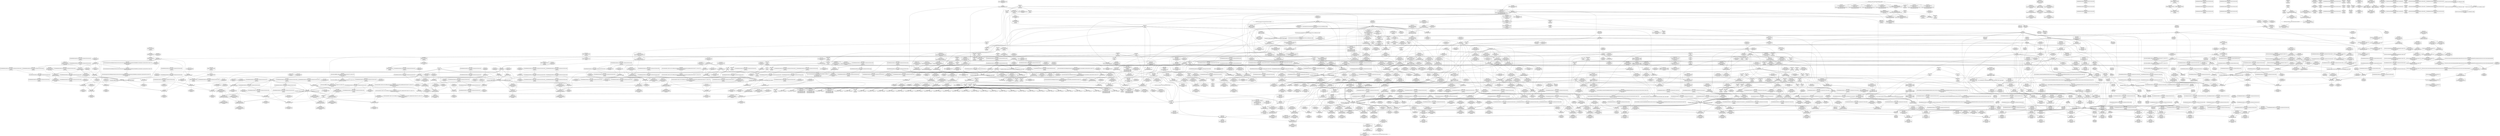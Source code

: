 digraph {
	CE0x407bfa0 [shape=record,shape=Mrecord,label="{CE0x407bfa0|rcu_lock_acquire:_tmp4|include/linux/rcupdate.h,418}"]
	CE0x40a7c70 [shape=record,shape=Mrecord,label="{CE0x40a7c70|__rcu_read_lock:_tmp2|*SummSource*}"]
	CE0x3f97fc0 [shape=record,shape=Mrecord,label="{CE0x3f97fc0|get_current:_tmp}"]
	CE0x4017c40 [shape=record,shape=Mrecord,label="{CE0x4017c40|sock_has_perm:_tmp16|security/selinux/hooks.c,3976}"]
	CE0x4059ab0 [shape=record,shape=Mrecord,label="{CE0x4059ab0|i64*_getelementptr_inbounds_(_11_x_i64_,_11_x_i64_*___llvm_gcov_ctr132,_i64_0,_i64_1)|*Constant*|*SummSink*}"]
	CE0x402fc30 [shape=record,shape=Mrecord,label="{CE0x402fc30|task_sid:_tmp5|security/selinux/hooks.c,208|*SummSink*}"]
	CE0x40b0630 [shape=record,shape=Mrecord,label="{CE0x40b0630|i64*_getelementptr_inbounds_(_4_x_i64_,_4_x_i64_*___llvm_gcov_ctr129,_i64_0,_i64_2)|*Constant*|*SummSink*}"]
	CE0x4019a00 [shape=record,shape=Mrecord,label="{CE0x4019a00|rcu_read_lock:_tmp9|include/linux/rcupdate.h,882|*SummSource*}"]
	CE0x40377d0 [shape=record,shape=Mrecord,label="{CE0x40377d0|task_sid:_tmp9|security/selinux/hooks.c,208|*SummSink*}"]
	CE0x4009d80 [shape=record,shape=Mrecord,label="{CE0x4009d80|i64*_getelementptr_inbounds_(_13_x_i64_,_13_x_i64_*___llvm_gcov_ctr126,_i64_0,_i64_9)|*Constant*|*SummSink*}"]
	CE0x3f955f0 [shape=record,shape=Mrecord,label="{CE0x3f955f0|rcu_read_unlock:_tmp1|*SummSource*}"]
	CE0x3f912a0 [shape=record,shape=Mrecord,label="{CE0x3f912a0|selinux_socket_getsockname:_tmp1|*SummSource*}"]
	CE0x407a8f0 [shape=record,shape=Mrecord,label="{CE0x407a8f0|rcu_lock_acquire:___here|*SummSource*}"]
	CE0x40094f0 [shape=record,shape=Mrecord,label="{CE0x40094f0|task_sid:_tmp25|security/selinux/hooks.c,208|*SummSource*}"]
	CE0x4057160 [shape=record,shape=Mrecord,label="{CE0x4057160|GLOBAL:_rcu_read_unlock|*Constant*|*SummSink*}"]
	CE0x4015ae0 [shape=record,shape=Mrecord,label="{CE0x4015ae0|sock_has_perm:_net1|security/selinux/hooks.c,3973|*SummSink*}"]
	CE0x400d1a0 [shape=record,shape=Mrecord,label="{CE0x400d1a0|__preempt_count_add:_tmp3|*SummSink*}"]
	CE0x40401e0 [shape=record,shape=Mrecord,label="{CE0x40401e0|i64_6|*Constant*}"]
	CE0x3f940a0 [shape=record,shape=Mrecord,label="{CE0x3f940a0|selinux_socket_getsockname:_sock|Function::selinux_socket_getsockname&Arg::sock::|*SummSource*}"]
	CE0x403ffa0 [shape=record,shape=Mrecord,label="{CE0x403ffa0|i64_7|*Constant*|*SummSource*}"]
	CE0x406fdc0 [shape=record,shape=Mrecord,label="{CE0x406fdc0|rcu_read_lock:_tmp22|include/linux/rcupdate.h,884}"]
	CE0x4005040 [shape=record,shape=Mrecord,label="{CE0x4005040|1216:_i8*,_:_CRE_1216,1224_|*MultipleSource*|Function::sock_has_perm&Arg::sk::|security/selinux/hooks.c,3964|*LoadInst*|security/selinux/hooks.c,4226}"]
	CE0x40a8b30 [shape=record,shape=Mrecord,label="{CE0x40a8b30|_call_void_mcount()_#3|*SummSource*}"]
	CE0x4020290 [shape=record,shape=Mrecord,label="{CE0x4020290|sock_has_perm:_call|security/selinux/hooks.c,3967|*SummSource*}"]
	CE0x403a690 [shape=record,shape=Mrecord,label="{CE0x403a690|i64_2|*Constant*}"]
	CE0x4030b50 [shape=record,shape=Mrecord,label="{CE0x4030b50|cred_sid:_tmp3}"]
	CE0x406f9c0 [shape=record,shape=Mrecord,label="{CE0x406f9c0|i64*_getelementptr_inbounds_(_11_x_i64_,_11_x_i64_*___llvm_gcov_ctr127,_i64_0,_i64_10)|*Constant*|*SummSink*}"]
	CE0x3fe3de0 [shape=record,shape=Mrecord,label="{CE0x3fe3de0|avc_has_perm:_entry|*SummSource*}"]
	CE0x40bf5c0 [shape=record,shape=Mrecord,label="{CE0x40bf5c0|rcu_lock_acquire:_tmp4|include/linux/rcupdate.h,418|*SummSink*}"]
	CE0x401a400 [shape=record,shape=Mrecord,label="{CE0x401a400|avc_has_perm:_auditdata|Function::avc_has_perm&Arg::auditdata::|*SummSource*}"]
	CE0x40aed30 [shape=record,shape=Mrecord,label="{CE0x40aed30|i64*_getelementptr_inbounds_(_4_x_i64_,_4_x_i64_*___llvm_gcov_ctr134,_i64_0,_i64_2)|*Constant*|*SummSource*}"]
	CE0x405d980 [shape=record,shape=Mrecord,label="{CE0x405d980|i64*_getelementptr_inbounds_(_4_x_i64_,_4_x_i64_*___llvm_gcov_ctr128,_i64_0,_i64_3)|*Constant*}"]
	CE0x3fa0520 [shape=record,shape=Mrecord,label="{CE0x3fa0520|sock_has_perm:_if.end}"]
	CE0x403a2a0 [shape=record,shape=Mrecord,label="{CE0x403a2a0|rcu_read_unlock:_tmp3|*SummSink*}"]
	CE0x3f94f00 [shape=record,shape=Mrecord,label="{CE0x3f94f00|task_sid:_if.then|*SummSource*}"]
	CE0x4046250 [shape=record,shape=Mrecord,label="{CE0x4046250|_ret_void,_!dbg_!27717|include/linux/rcupdate.h,424}"]
	CE0x4021a90 [shape=record,shape=Mrecord,label="{CE0x4021a90|sock_has_perm:_cmp|security/selinux/hooks.c,3969|*SummSource*}"]
	CE0x401d5c0 [shape=record,shape=Mrecord,label="{CE0x401d5c0|8:_%struct.sock*,_:_SCME_47,48_}"]
	CE0x400a560 [shape=record,shape=Mrecord,label="{CE0x400a560|task_sid:_tmp22|security/selinux/hooks.c,208|*SummSource*}"]
	CE0x4017bd0 [shape=record,shape=Mrecord,label="{CE0x4017bd0|sock_has_perm:_sclass|security/selinux/hooks.c,3976}"]
	CE0x40bc0a0 [shape=record,shape=Mrecord,label="{CE0x40bc0a0|__rcu_read_unlock:_tmp4|include/linux/rcupdate.h,244|*SummSink*}"]
	CE0x400e010 [shape=record,shape=Mrecord,label="{CE0x400e010|_call_void_mcount()_#3|*SummSource*}"]
	CE0x4038390 [shape=record,shape=Mrecord,label="{CE0x4038390|cred_sid:_tmp6|security/selinux/hooks.c,197}"]
	CE0x406d110 [shape=record,shape=Mrecord,label="{CE0x406d110|rcu_read_lock:_tmp17|include/linux/rcupdate.h,882}"]
	CE0x407b6c0 [shape=record,shape=Mrecord,label="{CE0x407b6c0|i64*_getelementptr_inbounds_(_4_x_i64_,_4_x_i64_*___llvm_gcov_ctr133,_i64_0,_i64_1)|*Constant*|*SummSink*}"]
	CE0x3fded20 [shape=record,shape=Mrecord,label="{CE0x3fded20|_call_void_mcount()_#3}"]
	CE0x40128e0 [shape=record,shape=Mrecord,label="{CE0x40128e0|i64*_getelementptr_inbounds_(_4_x_i64_,_4_x_i64_*___llvm_gcov_ctr135,_i64_0,_i64_1)|*Constant*}"]
	CE0x40de0d0 [shape=record,shape=Mrecord,label="{CE0x40de0d0|COLLAPSED:_GCMRE___llvm_gcov_ctr129_internal_global_4_x_i64_zeroinitializer:_elem_0:default:}"]
	CE0x40ddf60 [shape=record,shape=Mrecord,label="{CE0x40ddf60|__rcu_read_unlock:_do.end|*SummSource*}"]
	CE0x403bca0 [shape=record,shape=Mrecord,label="{CE0x403bca0|i64_3|*Constant*}"]
	CE0x4040530 [shape=record,shape=Mrecord,label="{CE0x4040530|task_sid:_tmp14|security/selinux/hooks.c,208|*SummSource*}"]
	CE0x4020360 [shape=record,shape=Mrecord,label="{CE0x4020360|sock_has_perm:_call|security/selinux/hooks.c,3967|*SummSink*}"]
	CE0x40200a0 [shape=record,shape=Mrecord,label="{CE0x40200a0|i64_56|*Constant*|*SummSink*}"]
	CE0x4038c90 [shape=record,shape=Mrecord,label="{CE0x4038c90|task_sid:_tobool|security/selinux/hooks.c,208}"]
	CE0x403fe20 [shape=record,shape=Mrecord,label="{CE0x403fe20|i64_7|*Constant*}"]
	CE0x40ad240 [shape=record,shape=Mrecord,label="{CE0x40ad240|__preempt_count_sub:_tmp5|./arch/x86/include/asm/preempt.h,77|*SummSink*}"]
	CE0x403c2a0 [shape=record,shape=Mrecord,label="{CE0x403c2a0|task_sid:_tmp8|security/selinux/hooks.c,208}"]
	CE0x40ad840 [shape=record,shape=Mrecord,label="{CE0x40ad840|__rcu_read_unlock:_tmp3|*SummSource*}"]
	CE0x407e010 [shape=record,shape=Mrecord,label="{CE0x407e010|rcu_lock_acquire:_tmp2|*SummSource*}"]
	CE0x400bff0 [shape=record,shape=Mrecord,label="{CE0x400bff0|i64*_getelementptr_inbounds_(_4_x_i64_,_4_x_i64_*___llvm_gcov_ctr134,_i64_0,_i64_3)|*Constant*|*SummSink*}"]
	CE0x400dc60 [shape=record,shape=Mrecord,label="{CE0x400dc60|_call_void_asm_addl_$1,_%gs:$0_,_*m,ri,*m,_dirflag_,_fpsr_,_flags_(i32*___preempt_count,_i32_%val,_i32*___preempt_count)_#3,_!dbg_!27714,_!srcloc_!27717|./arch/x86/include/asm/preempt.h,72|*SummSource*}"]
	CE0x40af2d0 [shape=record,shape=Mrecord,label="{CE0x40af2d0|_call_void_mcount()_#3|*SummSink*}"]
	CE0x4077550 [shape=record,shape=Mrecord,label="{CE0x4077550|i64*_getelementptr_inbounds_(_11_x_i64_,_11_x_i64_*___llvm_gcov_ctr132,_i64_0,_i64_0)|*Constant*}"]
	CE0x3fc0b20 [shape=record,shape=Mrecord,label="{CE0x3fc0b20|task_sid:_land.lhs.true|*SummSource*}"]
	CE0x4049780 [shape=record,shape=Mrecord,label="{CE0x4049780|__rcu_read_lock:_tmp3|*SummSink*}"]
	CE0x406a060 [shape=record,shape=Mrecord,label="{CE0x406a060|rcu_read_lock:_tmp15|include/linux/rcupdate.h,882|*SummSource*}"]
	CE0x402db90 [shape=record,shape=Mrecord,label="{CE0x402db90|task_sid:_tmp10|security/selinux/hooks.c,208|*SummSink*}"]
	CE0x40c2a60 [shape=record,shape=Mrecord,label="{CE0x40c2a60|i64*_getelementptr_inbounds_(_4_x_i64_,_4_x_i64_*___llvm_gcov_ctr134,_i64_0,_i64_1)|*Constant*}"]
	CE0x4059440 [shape=record,shape=Mrecord,label="{CE0x4059440|cred_sid:_sid|security/selinux/hooks.c,197}"]
	CE0x4045f20 [shape=record,shape=Mrecord,label="{CE0x4045f20|rcu_lock_release:_map|Function::rcu_lock_release&Arg::map::|*SummSink*}"]
	CE0x3fa9700 [shape=record,shape=Mrecord,label="{CE0x3fa9700|sock_has_perm:_tmp19|security/selinux/hooks.c,3977}"]
	CE0x4056260 [shape=record,shape=Mrecord,label="{CE0x4056260|cred_sid:_entry|*SummSink*}"]
	CE0x40bc8c0 [shape=record,shape=Mrecord,label="{CE0x40bc8c0|rcu_lock_release:_tmp5|include/linux/rcupdate.h,423|*SummSource*}"]
	CE0x4022920 [shape=record,shape=Mrecord,label="{CE0x4022920|i64_0|*Constant*|*SummSource*}"]
	CE0x40576d0 [shape=record,shape=Mrecord,label="{CE0x40576d0|_ret_void,_!dbg_!27735|include/linux/rcupdate.h,938|*SummSink*}"]
	CE0x40ae3d0 [shape=record,shape=Mrecord,label="{CE0x40ae3d0|__preempt_count_add:_tmp6|./arch/x86/include/asm/preempt.h,73}"]
	CE0x4034980 [shape=record,shape=Mrecord,label="{CE0x4034980|i64*_getelementptr_inbounds_(_2_x_i64_,_2_x_i64_*___llvm_gcov_ctr131,_i64_0,_i64_1)|*Constant*|*SummSink*}"]
	CE0x407d670 [shape=record,shape=Mrecord,label="{CE0x407d670|rcu_read_unlock:_tmp10|include/linux/rcupdate.h,933|*SummSource*}"]
	CE0x403c950 [shape=record,shape=Mrecord,label="{CE0x403c950|GLOBAL:_rcu_lock_map|Global_var:rcu_lock_map}"]
	CE0x3fdfa40 [shape=record,shape=Mrecord,label="{CE0x3fdfa40|get_current:_tmp4|./arch/x86/include/asm/current.h,14|*SummSink*}"]
	CE0x402f890 [shape=record,shape=Mrecord,label="{CE0x402f890|rcu_read_lock:_call|include/linux/rcupdate.h,882|*SummSource*}"]
	CE0x3fdd430 [shape=record,shape=Mrecord,label="{CE0x3fdd430|task_sid:_tmp2|*SummSink*}"]
	CE0x401e070 [shape=record,shape=Mrecord,label="{CE0x401e070|i32_8|*Constant*}"]
	CE0x3fd6270 [shape=record,shape=Mrecord,label="{CE0x3fd6270|rcu_read_lock:_bb|*SummSource*}"]
	CE0x40c27e0 [shape=record,shape=Mrecord,label="{CE0x40c27e0|rcu_lock_release:_indirectgoto}"]
	CE0x5b1da30 [shape=record,shape=Mrecord,label="{CE0x5b1da30|GLOBAL:_sock_has_perm|*Constant*|*SummSource*}"]
	CE0x4017dc0 [shape=record,shape=Mrecord,label="{CE0x4017dc0|sock_has_perm:_tmp16|security/selinux/hooks.c,3976|*SummSource*}"]
	CE0x40374a0 [shape=record,shape=Mrecord,label="{CE0x40374a0|0:_i8,_:_GCMR_task_sid.__warned_internal_global_i8_0,_section_.data.unlikely_,_align_1:_elem_0:default:}"]
	CE0x4083c80 [shape=record,shape=Mrecord,label="{CE0x4083c80|i8*_getelementptr_inbounds_(_44_x_i8_,_44_x_i8_*_.str47,_i32_0,_i32_0)|*Constant*|*SummSource*}"]
	CE0x406afa0 [shape=record,shape=Mrecord,label="{CE0x406afa0|GLOBAL:_lockdep_rcu_suspicious|*Constant*}"]
	CE0x40ae620 [shape=record,shape=Mrecord,label="{CE0x40ae620|rcu_lock_release:_indirectgoto|*SummSink*}"]
	CE0x40fecc0 [shape=record,shape=Mrecord,label="{CE0x40fecc0|i64*_getelementptr_inbounds_(_4_x_i64_,_4_x_i64_*___llvm_gcov_ctr135,_i64_0,_i64_1)|*Constant*|*SummSink*}"]
	CE0x40806f0 [shape=record,shape=Mrecord,label="{CE0x40806f0|__rcu_read_lock:_tmp4|include/linux/rcupdate.h,239|*SummSource*}"]
	CE0x3f91fc0 [shape=record,shape=Mrecord,label="{CE0x3f91fc0|selinux_socket_getsockname:_tmp|*SummSink*}"]
	CE0x4070260 [shape=record,shape=Mrecord,label="{CE0x4070260|rcu_read_lock:_tmp22|include/linux/rcupdate.h,884|*SummSource*}"]
	CE0x4074b70 [shape=record,shape=Mrecord,label="{CE0x4074b70|rcu_read_unlock:_tobool|include/linux/rcupdate.h,933|*SummSink*}"]
	CE0x4044eb0 [shape=record,shape=Mrecord,label="{CE0x4044eb0|GLOBAL:_rcu_lock_release|*Constant*}"]
	CE0x401d820 [shape=record,shape=Mrecord,label="{CE0x401d820|8:_%struct.sock*,_:_SCME_49,50_}"]
	CE0x407abb0 [shape=record,shape=Mrecord,label="{CE0x407abb0|rcu_read_unlock:_tmp5|include/linux/rcupdate.h,933|*SummSink*}"]
	CE0x4016250 [shape=record,shape=Mrecord,label="{CE0x4016250|sock_has_perm:_net3|security/selinux/hooks.c,3974}"]
	CE0x40714f0 [shape=record,shape=Mrecord,label="{CE0x40714f0|i64*_getelementptr_inbounds_(_4_x_i64_,_4_x_i64_*___llvm_gcov_ctr133,_i64_0,_i64_1)|*Constant*}"]
	CE0x3fd64f0 [shape=record,shape=Mrecord,label="{CE0x3fd64f0|i64*_getelementptr_inbounds_(_11_x_i64_,_11_x_i64_*___llvm_gcov_ctr127,_i64_0,_i64_0)|*Constant*}"]
	CE0x3fac330 [shape=record,shape=Mrecord,label="{CE0x3fac330|_call_void_mcount()_#3}"]
	CE0x40ddd00 [shape=record,shape=Mrecord,label="{CE0x40ddd00|__rcu_read_unlock:_do.end}"]
	CE0x406c3d0 [shape=record,shape=Mrecord,label="{CE0x406c3d0|i8*_getelementptr_inbounds_(_42_x_i8_,_42_x_i8_*_.str46,_i32_0,_i32_0)|*Constant*}"]
	CE0x4007670 [shape=record,shape=Mrecord,label="{CE0x4007670|i8*_getelementptr_inbounds_(_41_x_i8_,_41_x_i8_*_.str44,_i32_0,_i32_0)|*Constant*|*SummSink*}"]
	CE0x401b2d0 [shape=record,shape=Mrecord,label="{CE0x401b2d0|task_sid:_tmp1}"]
	CE0x4080030 [shape=record,shape=Mrecord,label="{CE0x4080030|rcu_lock_release:_tmp2|*SummSource*}"]
	CE0x4041850 [shape=record,shape=Mrecord,label="{CE0x4041850|i64*_getelementptr_inbounds_(_13_x_i64_,_13_x_i64_*___llvm_gcov_ctr126,_i64_0,_i64_8)|*Constant*}"]
	CE0x403bf10 [shape=record,shape=Mrecord,label="{CE0x403bf10|COLLAPSED:_GCMRE___llvm_gcov_ctr131_internal_global_2_x_i64_zeroinitializer:_elem_0:default:}"]
	CE0x4019010 [shape=record,shape=Mrecord,label="{CE0x4019010|0:_i8,_:_GCMR_rcu_read_lock.__warned_internal_global_i8_0,_section_.data.unlikely_,_align_1:_elem_0:default:}"]
	CE0x4036da0 [shape=record,shape=Mrecord,label="{CE0x4036da0|i64*_getelementptr_inbounds_(_11_x_i64_,_11_x_i64_*___llvm_gcov_ctr127,_i64_0,_i64_0)|*Constant*|*SummSource*}"]
	CE0x4085f90 [shape=record,shape=Mrecord,label="{CE0x4085f90|rcu_read_unlock:_tmp18|include/linux/rcupdate.h,933|*SummSource*}"]
	CE0x4030650 [shape=record,shape=Mrecord,label="{CE0x4030650|task_sid:_tmp9|security/selinux/hooks.c,208|*SummSource*}"]
	CE0x4014d30 [shape=record,shape=Mrecord,label="{CE0x4014d30|sock_has_perm:_tmp17|security/selinux/hooks.c,3976|*SummSource*}"]
	CE0x406dcb0 [shape=record,shape=Mrecord,label="{CE0x406dcb0|i8_1|*Constant*}"]
	CE0x4030790 [shape=record,shape=Mrecord,label="{CE0x4030790|GLOBAL:_task_sid.__warned|Global_var:task_sid.__warned|*SummSink*}"]
	CE0x407dfa0 [shape=record,shape=Mrecord,label="{CE0x407dfa0|rcu_lock_acquire:_tmp2}"]
	CE0x404fc10 [shape=record,shape=Mrecord,label="{CE0x404fc10|i64*_getelementptr_inbounds_(_4_x_i64_,_4_x_i64_*___llvm_gcov_ctr128,_i64_0,_i64_1)|*Constant*|*SummSink*}"]
	CE0x4028c20 [shape=record,shape=Mrecord,label="{CE0x4028c20|sock_has_perm:_tmp18|security/selinux/hooks.c,3977|*SummSink*}"]
	CE0x3fad340 [shape=record,shape=Mrecord,label="{CE0x3fad340|selinux_socket_getsockname:_tmp4|*LoadInst*|security/selinux/hooks.c,4226|*SummSource*}"]
	CE0x4079a80 [shape=record,shape=Mrecord,label="{CE0x4079a80|_call_void_mcount()_#3}"]
	CE0x4044270 [shape=record,shape=Mrecord,label="{CE0x4044270|i64*_getelementptr_inbounds_(_11_x_i64_,_11_x_i64_*___llvm_gcov_ctr132,_i64_0,_i64_10)|*Constant*|*SummSink*}"]
	CE0x40224d0 [shape=record,shape=Mrecord,label="{CE0x40224d0|GLOBAL:___llvm_gcov_ctr327|Global_var:__llvm_gcov_ctr327|*SummSource*}"]
	CE0x3f98ca0 [shape=record,shape=Mrecord,label="{CE0x3f98ca0|avc_has_perm:_requested|Function::avc_has_perm&Arg::requested::}"]
	CE0x3f942c0 [shape=record,shape=Mrecord,label="{CE0x3f942c0|GLOBAL:_current_task|Global_var:current_task|*SummSink*}"]
	CE0x40083c0 [shape=record,shape=Mrecord,label="{CE0x40083c0|task_sid:_tmp23|security/selinux/hooks.c,208|*SummSource*}"]
	CE0x4040640 [shape=record,shape=Mrecord,label="{CE0x4040640|task_sid:_tmp14|security/selinux/hooks.c,208|*SummSink*}"]
	CE0x3fa3020 [shape=record,shape=Mrecord,label="{CE0x3fa3020|GLOBAL:_lock_release|*Constant*|*SummSink*}"]
	CE0x3fd7330 [shape=record,shape=Mrecord,label="{CE0x3fd7330|rcu_read_lock:_tmp3|*SummSink*}"]
	CE0x40738b0 [shape=record,shape=Mrecord,label="{CE0x40738b0|rcu_read_unlock:_tmp2|*SummSource*}"]
	CE0x400c310 [shape=record,shape=Mrecord,label="{CE0x400c310|__rcu_read_unlock:_tmp6|include/linux/rcupdate.h,245|*SummSource*}"]
	CE0x4056180 [shape=record,shape=Mrecord,label="{CE0x4056180|cred_sid:_entry|*SummSource*}"]
	CE0x3f8bdc0 [shape=record,shape=Mrecord,label="{CE0x3f8bdc0|selinux_socket_getsockname:_sock|Function::selinux_socket_getsockname&Arg::sock::|*SummSink*}"]
	CE0x406c980 [shape=record,shape=Mrecord,label="{CE0x406c980|i64*_getelementptr_inbounds_(_11_x_i64_,_11_x_i64_*___llvm_gcov_ctr127,_i64_0,_i64_9)|*Constant*|*SummSource*}"]
	CE0x405a260 [shape=record,shape=Mrecord,label="{CE0x405a260|cred_sid:_sid|security/selinux/hooks.c,197|*SummSink*}"]
	CE0x405c4e0 [shape=record,shape=Mrecord,label="{CE0x405c4e0|rcu_read_unlock:_tmp8|include/linux/rcupdate.h,933}"]
	CE0x4032ec0 [shape=record,shape=Mrecord,label="{CE0x4032ec0|i64*_getelementptr_inbounds_(_13_x_i64_,_13_x_i64_*___llvm_gcov_ctr126,_i64_0,_i64_0)|*Constant*|*SummSource*}"]
	CE0x3f93f60 [shape=record,shape=Mrecord,label="{CE0x3f93f60|selinux_socket_getsockname:_bb|*SummSource*}"]
	CE0x4034050 [shape=record,shape=Mrecord,label="{CE0x4034050|task_sid:_do.end6|*SummSource*}"]
	CE0x40597b0 [shape=record,shape=Mrecord,label="{CE0x40597b0|rcu_lock_acquire:_entry|*SummSource*}"]
	CE0x3f91530 [shape=record,shape=Mrecord,label="{CE0x3f91530|selinux_socket_getsockname:_bb}"]
	CE0x36dd140 [shape=record,shape=Mrecord,label="{CE0x36dd140|sock_has_perm:_entry|*SummSource*}"]
	CE0x3fa4b10 [shape=record,shape=Mrecord,label="{CE0x3fa4b10|%struct.task_struct*_(%struct.task_struct**)*_asm_movq_%gs:$_1:P_,$0_,_r,im,_dirflag_,_fpsr_,_flags_}"]
	CE0x3fe0bb0 [shape=record,shape=Mrecord,label="{CE0x3fe0bb0|sock_has_perm:_type|security/selinux/hooks.c,3972|*SummSink*}"]
	CE0x4045950 [shape=record,shape=Mrecord,label="{CE0x4045950|rcu_lock_release:_entry}"]
	CE0x4033e40 [shape=record,shape=Mrecord,label="{CE0x4033e40|task_sid:_if.end|*SummSink*}"]
	CE0x3fb2c00 [shape=record,shape=Mrecord,label="{CE0x3fb2c00|selinux_socket_getsockname:_tmp3|*SummSink*}"]
	CE0x404bf00 [shape=record,shape=Mrecord,label="{CE0x404bf00|__preempt_count_add:_do.end}"]
	CE0x403cb40 [shape=record,shape=Mrecord,label="{CE0x403cb40|i64_3|*Constant*|*SummSink*}"]
	CE0x405bc50 [shape=record,shape=Mrecord,label="{CE0x405bc50|rcu_read_lock:_tmp6|include/linux/rcupdate.h,882|*SummSource*}"]
	CE0x3fc7090 [shape=record,shape=Mrecord,label="{CE0x3fc7090|sock_has_perm:_tmp|*SummSource*}"]
	CE0x40c29c0 [shape=record,shape=Mrecord,label="{CE0x40c29c0|rcu_lock_acquire:___here|*SummSink*}"]
	CE0x40fef40 [shape=record,shape=Mrecord,label="{CE0x40fef40|__preempt_count_sub:_tmp|*SummSink*}"]
	CE0x40c00f0 [shape=record,shape=Mrecord,label="{CE0x40c00f0|i64*_getelementptr_inbounds_(_4_x_i64_,_4_x_i64_*___llvm_gcov_ctr128,_i64_0,_i64_1)|*Constant*|*SummSource*}"]
	CE0x4055040 [shape=record,shape=Mrecord,label="{CE0x4055040|task_sid:_tmp27|security/selinux/hooks.c,208|*SummSource*}"]
	CE0x3fc0910 [shape=record,shape=Mrecord,label="{CE0x3fc0910|task_sid:_bb|*SummSource*}"]
	CE0x40b0f60 [shape=record,shape=Mrecord,label="{CE0x40b0f60|__preempt_count_sub:_bb|*SummSink*}"]
	CE0x406dde0 [shape=record,shape=Mrecord,label="{CE0x406dde0|_call_void_lockdep_rcu_suspicious(i8*_getelementptr_inbounds_(_25_x_i8_,_25_x_i8_*_.str45,_i32_0,_i32_0),_i32_883,_i8*_getelementptr_inbounds_(_42_x_i8_,_42_x_i8_*_.str46,_i32_0,_i32_0))_#10,_!dbg_!27728|include/linux/rcupdate.h,882}"]
	CE0x40ae930 [shape=record,shape=Mrecord,label="{CE0x40ae930|rcu_lock_acquire:_tmp5|include/linux/rcupdate.h,418|*SummSource*}"]
	CE0x40654f0 [shape=record,shape=Mrecord,label="{CE0x40654f0|_call_void_mcount()_#3}"]
	CE0x4077650 [shape=record,shape=Mrecord,label="{CE0x4077650|i64*_getelementptr_inbounds_(_11_x_i64_,_11_x_i64_*___llvm_gcov_ctr132,_i64_0,_i64_0)|*Constant*|*SummSource*}"]
	CE0x4021150 [shape=record,shape=Mrecord,label="{CE0x4021150|sock_has_perm:_tmp6|security/selinux/hooks.c,3969|*SummSource*}"]
	CE0x4006900 [shape=record,shape=Mrecord,label="{CE0x4006900|sock_has_perm:_tmp2|*LoadInst*|security/selinux/hooks.c,3964|*SummSink*}"]
	CE0x4077370 [shape=record,shape=Mrecord,label="{CE0x4077370|rcu_read_unlock:_if.then|*SummSource*}"]
	CE0x40bc300 [shape=record,shape=Mrecord,label="{CE0x40bc300|__rcu_read_lock:_do.end|*SummSource*}"]
	CE0x3fcc3e0 [shape=record,shape=Mrecord,label="{CE0x3fcc3e0|_ret_i32_%retval.0,_!dbg_!27740|security/selinux/hooks.c,3977|*SummSink*}"]
	CE0x401cb10 [shape=record,shape=Mrecord,label="{CE0x401cb10|8:_%struct.sock*,_:_SCME_38,39_}"]
	CE0x3f9e140 [shape=record,shape=Mrecord,label="{CE0x3f9e140|selinux_socket_getsockname:_tmp2|*SummSource*}"]
	CE0x3f99de0 [shape=record,shape=Mrecord,label="{CE0x3f99de0|task_sid:_if.end}"]
	CE0x40de6d0 [shape=record,shape=Mrecord,label="{CE0x40de6d0|_call_void_asm_addl_$1,_%gs:$0_,_*m,ri,*m,_dirflag_,_fpsr_,_flags_(i32*___preempt_count,_i32_%sub,_i32*___preempt_count)_#3,_!dbg_!27717,_!srcloc_!27718|./arch/x86/include/asm/preempt.h,77|*SummSource*}"]
	CE0x4077fa0 [shape=record,shape=Mrecord,label="{CE0x4077fa0|__rcu_read_lock:_tmp5|include/linux/rcupdate.h,239|*SummSink*}"]
	CE0x4032400 [shape=record,shape=Mrecord,label="{CE0x4032400|rcu_read_lock:_tmp|*SummSink*}"]
	CE0x403e530 [shape=record,shape=Mrecord,label="{CE0x403e530|task_sid:_tmp11|security/selinux/hooks.c,208|*SummSource*}"]
	CE0x4013280 [shape=record,shape=Mrecord,label="{CE0x4013280|sock_has_perm:_tmp11|security/selinux/hooks.c,3970|*SummSink*}"]
	CE0x403f2c0 [shape=record,shape=Mrecord,label="{CE0x403f2c0|task_sid:_call3|security/selinux/hooks.c,208}"]
	CE0x401d230 [shape=record,shape=Mrecord,label="{CE0x401d230|8:_%struct.sock*,_:_SCME_44,45_}"]
	CE0x40363f0 [shape=record,shape=Mrecord,label="{CE0x40363f0|task_sid:_tmp7|security/selinux/hooks.c,208}"]
	CE0x40451c0 [shape=record,shape=Mrecord,label="{CE0x40451c0|rcu_lock_release:_entry|*SummSource*}"]
	CE0x4024fc0 [shape=record,shape=Mrecord,label="{CE0x4024fc0|i8_0|*Constant*}"]
	CE0x4017460 [shape=record,shape=Mrecord,label="{CE0x4017460|sock_has_perm:_sid5|security/selinux/hooks.c,3976|*SummSource*}"]
	CE0x40c5c50 [shape=record,shape=Mrecord,label="{CE0x40c5c50|i64*_getelementptr_inbounds_(_4_x_i64_,_4_x_i64_*___llvm_gcov_ctr134,_i64_0,_i64_3)|*Constant*|*SummSource*}"]
	CE0x3fac670 [shape=record,shape=Mrecord,label="{CE0x3fac670|get_current:_tmp|*SummSource*}"]
	CE0x407fcb0 [shape=record,shape=Mrecord,label="{CE0x407fcb0|rcu_read_unlock:_do.end|*SummSink*}"]
	CE0x3fa33f0 [shape=record,shape=Mrecord,label="{CE0x3fa33f0|selinux_socket_getsockname:_tmp3}"]
	CE0x40a9e70 [shape=record,shape=Mrecord,label="{CE0x40a9e70|i64*_getelementptr_inbounds_(_4_x_i64_,_4_x_i64_*___llvm_gcov_ctr133,_i64_0,_i64_3)|*Constant*|*SummSink*}"]
	CE0x4069c20 [shape=record,shape=Mrecord,label="{CE0x4069c20|rcu_read_lock:_tmp14|include/linux/rcupdate.h,882|*SummSink*}"]
	CE0x4041540 [shape=record,shape=Mrecord,label="{CE0x4041540|task_sid:_tmp17|security/selinux/hooks.c,208|*SummSink*}"]
	CE0x3f937d0 [shape=record,shape=Mrecord,label="{CE0x3f937d0|selinux_socket_getsockname:_bb|*SummSink*}"]
	CE0x407fa40 [shape=record,shape=Mrecord,label="{CE0x407fa40|rcu_lock_acquire:_tmp3|*SummSource*}"]
	CE0x40fe740 [shape=record,shape=Mrecord,label="{CE0x40fe740|__preempt_count_sub:_sub|./arch/x86/include/asm/preempt.h,77}"]
	CE0x406bb00 [shape=record,shape=Mrecord,label="{CE0x406bb00|i32_883|*Constant*}"]
	CE0x4016540 [shape=record,shape=Mrecord,label="{CE0x4016540|sock_has_perm:_net3|security/selinux/hooks.c,3974|*SummSink*}"]
	CE0x405e980 [shape=record,shape=Mrecord,label="{CE0x405e980|rcu_read_unlock:_tmp6|include/linux/rcupdate.h,933|*SummSink*}"]
	CE0x4040fd0 [shape=record,shape=Mrecord,label="{CE0x4040fd0|task_sid:_tmp16|security/selinux/hooks.c,208|*SummSource*}"]
	CE0x4049a40 [shape=record,shape=Mrecord,label="{CE0x4049a40|_call_void_mcount()_#3|*SummSource*}"]
	CE0x3fb4560 [shape=record,shape=Mrecord,label="{CE0x3fb4560|cred_sid:_security|security/selinux/hooks.c,196|*SummSource*}"]
	CE0x401a580 [shape=record,shape=Mrecord,label="{CE0x401a580|avc_has_perm:_auditdata|Function::avc_has_perm&Arg::auditdata::|*SummSink*}"]
	CE0x40ae260 [shape=record,shape=Mrecord,label="{CE0x40ae260|i64*_getelementptr_inbounds_(_4_x_i64_,_4_x_i64_*___llvm_gcov_ctr129,_i64_0,_i64_3)|*Constant*|*SummSource*}"]
	CE0x403ad30 [shape=record,shape=Mrecord,label="{CE0x403ad30|task_sid:_do.body|*SummSink*}"]
	CE0x40368a0 [shape=record,shape=Mrecord,label="{CE0x40368a0|task_sid:_tmp6|security/selinux/hooks.c,208|*SummSink*}"]
	CE0x40c4e50 [shape=record,shape=Mrecord,label="{CE0x40c4e50|__preempt_count_sub:_tmp4|./arch/x86/include/asm/preempt.h,77|*SummSource*}"]
	CE0x3fd6bd0 [shape=record,shape=Mrecord,label="{CE0x3fd6bd0|_ret_void,_!dbg_!27717|include/linux/rcupdate.h,240}"]
	CE0x406bcf0 [shape=record,shape=Mrecord,label="{CE0x406bcf0|i32_883|*Constant*|*SummSink*}"]
	CE0x3fe0a40 [shape=record,shape=Mrecord,label="{CE0x3fe0a40|sock_has_perm:_type|security/selinux/hooks.c,3972|*SummSource*}"]
	CE0x3fdfd60 [shape=record,shape=Mrecord,label="{CE0x3fdfd60|sock_has_perm:_tmp13|security/selinux/hooks.c,3972|*SummSink*}"]
	CE0x4016cc0 [shape=record,shape=Mrecord,label="{CE0x4016cc0|sock_has_perm:_sk4|security/selinux/hooks.c,3974|*SummSource*}"]
	CE0x4019310 [shape=record,shape=Mrecord,label="{CE0x4019310|rcu_read_lock:_tmp8|include/linux/rcupdate.h,882|*SummSink*}"]
	CE0x40afe10 [shape=record,shape=Mrecord,label="{CE0x40afe10|_call_void_mcount()_#3}"]
	CE0x400c770 [shape=record,shape=Mrecord,label="{CE0x400c770|__preempt_count_add:_do.body}"]
	CE0x40213f0 [shape=record,shape=Mrecord,label="{CE0x40213f0|i64*_getelementptr_inbounds_(_6_x_i64_,_6_x_i64_*___llvm_gcov_ctr327,_i64_0,_i64_3)|*Constant*|*SummSink*}"]
	CE0x4054630 [shape=record,shape=Mrecord,label="{CE0x4054630|task_sid:_tmp26|security/selinux/hooks.c,208}"]
	CE0x3f92d80 [shape=record,shape=Mrecord,label="{CE0x3f92d80|selinux_socket_getsockname:_sock|Function::selinux_socket_getsockname&Arg::sock::}"]
	CE0x3f931a0 [shape=record,shape=Mrecord,label="{CE0x3f931a0|i64*_getelementptr_inbounds_(_2_x_i64_,_2_x_i64_*___llvm_gcov_ctr363,_i64_0,_i64_1)|*Constant*}"]
	CE0x403ac70 [shape=record,shape=Mrecord,label="{CE0x403ac70|rcu_read_lock:_tmp3}"]
	CE0x40c4de0 [shape=record,shape=Mrecord,label="{CE0x40c4de0|__preempt_count_sub:_tmp4|./arch/x86/include/asm/preempt.h,77}"]
	CE0x4016860 [shape=record,shape=Mrecord,label="{CE0x4016860|sock_has_perm:_tmp15|security/selinux/hooks.c,3974|*SummSource*}"]
	CE0x40aa300 [shape=record,shape=Mrecord,label="{CE0x40aa300|rcu_lock_release:_tmp7}"]
	CE0x3f98540 [shape=record,shape=Mrecord,label="{CE0x3f98540|avc_has_perm:_tsid|Function::avc_has_perm&Arg::tsid::|*SummSink*}"]
	CE0x4085690 [shape=record,shape=Mrecord,label="{CE0x4085690|rcu_read_unlock:_tmp21|include/linux/rcupdate.h,935}"]
	CE0x4040ac0 [shape=record,shape=Mrecord,label="{CE0x4040ac0|task_sid:_tmp15|security/selinux/hooks.c,208|*SummSource*}"]
	CE0x5b1d9c0 [shape=record,shape=Mrecord,label="{CE0x5b1d9c0|sock_has_perm:_entry|*SummSink*}"]
	CE0x4044350 [shape=record,shape=Mrecord,label="{CE0x4044350|rcu_read_unlock:_tmp21|include/linux/rcupdate.h,935|*SummSink*}"]
	CE0x40fe550 [shape=record,shape=Mrecord,label="{CE0x40fe550|i32_0|*Constant*}"]
	CE0x4086100 [shape=record,shape=Mrecord,label="{CE0x4086100|rcu_read_unlock:_tmp18|include/linux/rcupdate.h,933|*SummSink*}"]
	CE0x40433e0 [shape=record,shape=Mrecord,label="{CE0x40433e0|i8*_getelementptr_inbounds_(_25_x_i8_,_25_x_i8_*_.str3,_i32_0,_i32_0)|*Constant*|*SummSource*}"]
	CE0x3f8bbd0 [shape=record,shape=Mrecord,label="{CE0x3f8bbd0|selinux_socket_getsockname:_tmp|*SummSource*}"]
	CE0x3faf8d0 [shape=record,shape=Mrecord,label="{CE0x3faf8d0|_call_void_mcount()_#3|*SummSink*}"]
	CE0x40dd310 [shape=record,shape=Mrecord,label="{CE0x40dd310|i64_1|*Constant*}"]
	CE0x405b100 [shape=record,shape=Mrecord,label="{CE0x405b100|rcu_read_unlock:_tmp|*SummSource*}"]
	CE0x4050430 [shape=record,shape=Mrecord,label="{CE0x4050430|__rcu_read_lock:_tmp1}"]
	CE0x4032510 [shape=record,shape=Mrecord,label="{CE0x4032510|task_sid:_real_cred|security/selinux/hooks.c,208}"]
	CE0x406d180 [shape=record,shape=Mrecord,label="{CE0x406d180|rcu_read_lock:_tmp17|include/linux/rcupdate.h,882|*SummSource*}"]
	CE0x4019bf0 [shape=record,shape=Mrecord,label="{CE0x4019bf0|rcu_read_lock:_tmp9|include/linux/rcupdate.h,882}"]
	CE0x402f770 [shape=record,shape=Mrecord,label="{CE0x402f770|_ret_void,_!dbg_!27717|include/linux/rcupdate.h,419|*SummSource*}"]
	CE0x3f9d3f0 [shape=record,shape=Mrecord,label="{CE0x3f9d3f0|sock_has_perm:_net|security/selinux/hooks.c, 3966|*SummSink*}"]
	CE0x406e310 [shape=record,shape=Mrecord,label="{CE0x406e310|_call_void_lockdep_rcu_suspicious(i8*_getelementptr_inbounds_(_25_x_i8_,_25_x_i8_*_.str45,_i32_0,_i32_0),_i32_883,_i8*_getelementptr_inbounds_(_42_x_i8_,_42_x_i8_*_.str46,_i32_0,_i32_0))_#10,_!dbg_!27728|include/linux/rcupdate.h,882|*SummSink*}"]
	CE0x4035970 [shape=record,shape=Mrecord,label="{CE0x4035970|rcu_read_lock:_do.body|*SummSource*}"]
	CE0x404fe40 [shape=record,shape=Mrecord,label="{CE0x404fe40|_call_void___preempt_count_sub(i32_1)_#10,_!dbg_!27715|include/linux/rcupdate.h,244}"]
	CE0x4058c00 [shape=record,shape=Mrecord,label="{CE0x4058c00|GLOBAL:_rcu_read_lock.__warned|Global_var:rcu_read_lock.__warned}"]
	CE0x3fd6680 [shape=record,shape=Mrecord,label="{CE0x3fd6680|task_sid:_real_cred|security/selinux/hooks.c,208|*SummSource*}"]
	CE0x401c650 [shape=record,shape=Mrecord,label="{CE0x401c650|8:_%struct.sock*,_:_SCME_34,35_}"]
	CE0x40c4790 [shape=record,shape=Mrecord,label="{CE0x40c4790|__preempt_count_add:_tmp1|*SummSink*}"]
	CE0x40dd990 [shape=record,shape=Mrecord,label="{CE0x40dd990|__preempt_count_add:_tmp4|./arch/x86/include/asm/preempt.h,72|*SummSource*}"]
	CE0x4023cf0 [shape=record,shape=Mrecord,label="{CE0x4023cf0|i64*_getelementptr_inbounds_(_6_x_i64_,_6_x_i64_*___llvm_gcov_ctr327,_i64_0,_i64_4)|*Constant*|*SummSource*}"]
	CE0x40c5a10 [shape=record,shape=Mrecord,label="{CE0x40c5a10|__preempt_count_sub:_val|Function::__preempt_count_sub&Arg::val::|*SummSource*}"]
	CE0x40800a0 [shape=record,shape=Mrecord,label="{CE0x40800a0|rcu_lock_release:_tmp2|*SummSink*}"]
	CE0x3fdcad0 [shape=record,shape=Mrecord,label="{CE0x3fdcad0|GLOBAL:_current_task|Global_var:current_task|*SummSource*}"]
	CE0x40fed30 [shape=record,shape=Mrecord,label="{CE0x40fed30|i64_1|*Constant*}"]
	CE0x3f98bc0 [shape=record,shape=Mrecord,label="{CE0x3f98bc0|_ret_i32_%retval.0,_!dbg_!27728|security/selinux/avc.c,775}"]
	CE0x4053fd0 [shape=record,shape=Mrecord,label="{CE0x4053fd0|rcu_lock_acquire:_indirectgoto|*SummSink*}"]
	CE0x3fdf490 [shape=record,shape=Mrecord,label="{CE0x3fdf490|i64*_getelementptr_inbounds_(_11_x_i64_,_11_x_i64_*___llvm_gcov_ctr132,_i64_0,_i64_1)|*Constant*}"]
	CE0x403bea0 [shape=record,shape=Mrecord,label="{CE0x403bea0|cred_sid:_tmp}"]
	CE0x406d6d0 [shape=record,shape=Mrecord,label="{CE0x406d6d0|rcu_read_lock:_tmp18|include/linux/rcupdate.h,882}"]
	CE0x4018650 [shape=record,shape=Mrecord,label="{CE0x4018650|sock_has_perm:_call6|security/selinux/hooks.c,3976}"]
	CE0x401e2d0 [shape=record,shape=Mrecord,label="{CE0x401e2d0|i32_8|*Constant*|*SummSink*}"]
	CE0x40c06d0 [shape=record,shape=Mrecord,label="{CE0x40c06d0|rcu_lock_acquire:_tmp7|*SummSource*}"]
	CE0x40183d0 [shape=record,shape=Mrecord,label="{CE0x40183d0|i32_4|*Constant*|*SummSink*}"]
	CE0x4042400 [shape=record,shape=Mrecord,label="{CE0x4042400|task_sid:_tmp19|security/selinux/hooks.c,208}"]
	CE0x4076420 [shape=record,shape=Mrecord,label="{CE0x4076420|rcu_read_unlock:_tmp9|include/linux/rcupdate.h,933}"]
	CE0x40de060 [shape=record,shape=Mrecord,label="{CE0x40de060|__preempt_count_add:_tmp}"]
	CE0x40398c0 [shape=record,shape=Mrecord,label="{CE0x40398c0|_call_void_mcount()_#3}"]
	CE0x4070630 [shape=record,shape=Mrecord,label="{CE0x4070630|i64*_getelementptr_inbounds_(_2_x_i64_,_2_x_i64_*___llvm_gcov_ctr131,_i64_0,_i64_0)|*Constant*|*SummSink*}"]
	CE0x3fc76f0 [shape=record,shape=Mrecord,label="{CE0x3fc76f0|avc_has_perm:_ssid|Function::avc_has_perm&Arg::ssid::}"]
	CE0x4043f50 [shape=record,shape=Mrecord,label="{CE0x4043f50|i32_0|*Constant*}"]
	CE0x4008220 [shape=record,shape=Mrecord,label="{CE0x4008220|task_sid:_tmp23|security/selinux/hooks.c,208}"]
	CE0x3fd5d90 [shape=record,shape=Mrecord,label="{CE0x3fd5d90|_call_void_asm_sideeffect_,_memory_,_dirflag_,_fpsr_,_flags_()_#3,_!dbg_!27714,_!srcloc_!27715|include/linux/rcupdate.h,239}"]
	CE0x4069ab0 [shape=record,shape=Mrecord,label="{CE0x4069ab0|rcu_read_lock:_tmp14|include/linux/rcupdate.h,882|*SummSource*}"]
	CE0x400d090 [shape=record,shape=Mrecord,label="{CE0x400d090|__preempt_count_add:_tmp3|*SummSource*}"]
	CE0x3f9f370 [shape=record,shape=Mrecord,label="{CE0x3f9f370|get_current:_tmp3}"]
	CE0x3f94510 [shape=record,shape=Mrecord,label="{CE0x3f94510|sock_has_perm:_ad|security/selinux/hooks.c, 3965}"]
	CE0x40de8b0 [shape=record,shape=Mrecord,label="{CE0x40de8b0|__preempt_count_add:_bb|*SummSink*}"]
	CE0x4019d60 [shape=record,shape=Mrecord,label="{CE0x4019d60|i64*_getelementptr_inbounds_(_11_x_i64_,_11_x_i64_*___llvm_gcov_ctr127,_i64_0,_i64_8)|*Constant*|*SummSink*}"]
	CE0x401dce0 [shape=record,shape=Mrecord,label="{CE0x401dce0|8:_%struct.sock*,_:_SCME_53,54_}"]
	CE0x4044970 [shape=record,shape=Mrecord,label="{CE0x4044970|rcu_read_unlock:_tmp22|include/linux/rcupdate.h,935}"]
	CE0x3f911f0 [shape=record,shape=Mrecord,label="{CE0x3f911f0|i32_0|*Constant*|*SummSource*}"]
	CE0x40655c0 [shape=record,shape=Mrecord,label="{CE0x40655c0|_call_void_mcount()_#3|*SummSource*}"]
	CE0x3fac0f0 [shape=record,shape=Mrecord,label="{CE0x3fac0f0|selinux_socket_getsockname:_call1|security/selinux/hooks.c,4226|*SummSink*}"]
	CE0x3fa3da0 [shape=record,shape=Mrecord,label="{CE0x3fa3da0|sock_has_perm:_tmp7|security/selinux/hooks.c,3969}"]
	CE0x403fbe0 [shape=record,shape=Mrecord,label="{CE0x403fbe0|task_sid:_tobool4|security/selinux/hooks.c,208|*SummSink*}"]
	CE0x4024e60 [shape=record,shape=Mrecord,label="{CE0x4024e60|sock_has_perm:_tmp5|security/selinux/hooks.c,3966|*SummSink*}"]
	CE0x4037920 [shape=record,shape=Mrecord,label="{CE0x4037920|rcu_lock_acquire:_map|Function::rcu_lock_acquire&Arg::map::|*SummSink*}"]
	"CONST[source:1(input),value:2(dynamic)][purpose:{object}]"
	CE0x40fe9d0 [shape=record,shape=Mrecord,label="{CE0x40fe9d0|__preempt_count_add:_do.end|*SummSink*}"]
	CE0x401b990 [shape=record,shape=Mrecord,label="{CE0x401b990|8:_%struct.sock*,_:_SCME_24,25_}"]
	CE0x3fc0dc0 [shape=record,shape=Mrecord,label="{CE0x3fc0dc0|i64_3|*Constant*}"]
	CE0x4007010 [shape=record,shape=Mrecord,label="{CE0x4007010|i32_208|*Constant*|*SummSource*}"]
	CE0x403d7d0 [shape=record,shape=Mrecord,label="{CE0x403d7d0|rcu_read_lock:_tmp4|include/linux/rcupdate.h,882}"]
	CE0x4020740 [shape=record,shape=Mrecord,label="{CE0x4020740|i32_2|*Constant*}"]
	CE0x3f928b0 [shape=record,shape=Mrecord,label="{CE0x3f928b0|_ret_%struct.task_struct*_%tmp4,_!dbg_!27714|./arch/x86/include/asm/current.h,14}"]
	CE0x4043720 [shape=record,shape=Mrecord,label="{CE0x4043720|i8*_getelementptr_inbounds_(_25_x_i8_,_25_x_i8_*_.str3,_i32_0,_i32_0)|*Constant*}"]
	CE0x4008ae0 [shape=record,shape=Mrecord,label="{CE0x4008ae0|task_sid:_tmp24|security/selinux/hooks.c,208}"]
	CE0x40bb830 [shape=record,shape=Mrecord,label="{CE0x40bb830|__preempt_count_add:_tmp2|*SummSource*}"]
	CE0x406e9e0 [shape=record,shape=Mrecord,label="{CE0x406e9e0|rcu_read_lock:_tmp19|include/linux/rcupdate.h,882|*SummSink*}"]
	CE0x4055e70 [shape=record,shape=Mrecord,label="{CE0x4055e70|GLOBAL:_cred_sid|*Constant*|*SummSource*}"]
	CE0x3f8c9a0 [shape=record,shape=Mrecord,label="{CE0x3f8c9a0|i64*_getelementptr_inbounds_(_2_x_i64_,_2_x_i64_*___llvm_gcov_ctr363,_i64_0,_i64_0)|*Constant*|*SummSource*}"]
	CE0x3fe4bc0 [shape=record,shape=Mrecord,label="{CE0x3fe4bc0|i64*_getelementptr_inbounds_(_6_x_i64_,_6_x_i64_*___llvm_gcov_ctr327,_i64_0,_i64_5)|*Constant*|*SummSource*}"]
	CE0x3fd5b10 [shape=record,shape=Mrecord,label="{CE0x3fd5b10|task_sid:_tmp|*SummSink*}"]
	CE0x3fd5ef0 [shape=record,shape=Mrecord,label="{CE0x3fd5ef0|_call_void_asm_sideeffect_,_memory_,_dirflag_,_fpsr_,_flags_()_#3,_!dbg_!27714,_!srcloc_!27715|include/linux/rcupdate.h,239|*SummSource*}"]
	CE0x4084180 [shape=record,shape=Mrecord,label="{CE0x4084180|i64*_getelementptr_inbounds_(_11_x_i64_,_11_x_i64_*___llvm_gcov_ctr132,_i64_0,_i64_9)|*Constant*|*SummSource*}"]
	CE0x3f923e0 [shape=record,shape=Mrecord,label="{CE0x3f923e0|GLOBAL:_get_current|*Constant*|*SummSource*}"]
	CE0x40c13d0 [shape=record,shape=Mrecord,label="{CE0x40c13d0|i8*_undef|*Constant*|*SummSink*}"]
	CE0x4021910 [shape=record,shape=Mrecord,label="{CE0x4021910|sock_has_perm:_cmp|security/selinux/hooks.c,3969}"]
	CE0x4053a10 [shape=record,shape=Mrecord,label="{CE0x4053a10|_call_void_lock_release(%struct.lockdep_map*_%map,_i32_1,_i64_ptrtoint_(i8*_blockaddress(_rcu_lock_release,_%__here)_to_i64))_#10,_!dbg_!27716|include/linux/rcupdate.h,423}"]
	CE0x3fc14b0 [shape=record,shape=Mrecord,label="{CE0x3fc14b0|rcu_read_unlock:_land.lhs.true|*SummSink*}"]
	CE0x3fe0910 [shape=record,shape=Mrecord,label="{CE0x3fe0910|sock_has_perm:_type|security/selinux/hooks.c,3972}"]
	CE0x3f9f300 [shape=record,shape=Mrecord,label="{CE0x3f9f300|selinux_socket_getsockname:_call|security/selinux/hooks.c,4226|*SummSink*}"]
	CE0x4027850 [shape=record,shape=Mrecord,label="{CE0x4027850|rcu_read_lock:_tmp10|include/linux/rcupdate.h,882}"]
	CE0x3fb32e0 [shape=record,shape=Mrecord,label="{CE0x3fb32e0|i32_1|*Constant*|*SummSource*}"]
	CE0x3fc6af0 [shape=record,shape=Mrecord,label="{CE0x3fc6af0|_call_void_mcount()_#3|*SummSource*}"]
	CE0x4048340 [shape=record,shape=Mrecord,label="{CE0x4048340|_call_void_lock_acquire(%struct.lockdep_map*_%map,_i32_0,_i32_0,_i32_2,_i32_0,_%struct.lockdep_map*_null,_i64_ptrtoint_(i8*_blockaddress(_rcu_lock_acquire,_%__here)_to_i64))_#10,_!dbg_!27716|include/linux/rcupdate.h,418|*SummSource*}"]
	CE0x40470d0 [shape=record,shape=Mrecord,label="{CE0x40470d0|__rcu_read_unlock:_entry|*SummSink*}"]
	CE0x406c490 [shape=record,shape=Mrecord,label="{CE0x406c490|i8*_getelementptr_inbounds_(_42_x_i8_,_42_x_i8_*_.str46,_i32_0,_i32_0)|*Constant*|*SummSource*}"]
	CE0x4053250 [shape=record,shape=Mrecord,label="{CE0x4053250|__preempt_count_sub:_entry}"]
	CE0x3f8c1d0 [shape=record,shape=Mrecord,label="{CE0x3f8c1d0|sock_has_perm:_task|Function::sock_has_perm&Arg::task::}"]
	CE0x4078320 [shape=record,shape=Mrecord,label="{CE0x4078320|__rcu_read_lock:_tmp5|include/linux/rcupdate.h,239}"]
	CE0x405a060 [shape=record,shape=Mrecord,label="{CE0x405a060|rcu_read_lock:_land.lhs.true}"]
	CE0x4057fd0 [shape=record,shape=Mrecord,label="{CE0x4057fd0|rcu_read_lock:_if.then|*SummSource*}"]
	CE0x4069640 [shape=record,shape=Mrecord,label="{CE0x4069640|rcu_read_lock:_tmp13|include/linux/rcupdate.h,882|*SummSink*}"]
	CE0x4048090 [shape=record,shape=Mrecord,label="{CE0x4048090|rcu_lock_release:_tmp1|*SummSink*}"]
	CE0x4030d10 [shape=record,shape=Mrecord,label="{CE0x4030d10|_call_void_rcu_read_lock()_#10,_!dbg_!27712|security/selinux/hooks.c,207|*SummSource*}"]
	CE0x3f98da0 [shape=record,shape=Mrecord,label="{CE0x3f98da0|_call_void_mcount()_#3|*SummSource*}"]
	CE0x3f92e30 [shape=record,shape=Mrecord,label="{CE0x3f92e30|sock_has_perm:_perms|Function::sock_has_perm&Arg::perms::|*SummSource*}"]
	CE0x4079180 [shape=record,shape=Mrecord,label="{CE0x4079180|__rcu_read_lock:_tmp7|include/linux/rcupdate.h,240}"]
	CE0x40bbd00 [shape=record,shape=Mrecord,label="{CE0x40bbd00|i64*_getelementptr_inbounds_(_4_x_i64_,_4_x_i64_*___llvm_gcov_ctr134,_i64_0,_i64_0)|*Constant*}"]
	CE0x40765d0 [shape=record,shape=Mrecord,label="{CE0x40765d0|rcu_read_unlock:_tobool1|include/linux/rcupdate.h,933|*SummSource*}"]
	CE0x3fa39b0 [shape=record,shape=Mrecord,label="{CE0x3fa39b0|sock_has_perm:_sid|security/selinux/hooks.c,3969|*SummSource*}"]
	CE0x4070940 [shape=record,shape=Mrecord,label="{CE0x4070940|cred_sid:_bb|*SummSink*}"]
	CE0x4075390 [shape=record,shape=Mrecord,label="{CE0x4075390|i64*_getelementptr_inbounds_(_4_x_i64_,_4_x_i64_*___llvm_gcov_ctr130,_i64_0,_i64_2)|*Constant*|*SummSink*}"]
	CE0x3f933b0 [shape=record,shape=Mrecord,label="{CE0x3f933b0|selinux_socket_getsockname:_sk|security/selinux/hooks.c,4226|*SummSink*}"]
	CE0x3fb10b0 [shape=record,shape=Mrecord,label="{CE0x3fb10b0|COLLAPSED:_GCMRE___llvm_gcov_ctr98_internal_global_2_x_i64_zeroinitializer:_elem_0:default:}"]
	CE0x407c4d0 [shape=record,shape=Mrecord,label="{CE0x407c4d0|rcu_read_unlock:_tmp9|include/linux/rcupdate.h,933|*SummSource*}"]
	CE0x3fb93b0 [shape=record,shape=Mrecord,label="{CE0x3fb93b0|32:_%struct.sock*,_:_CRE_24,32_|*MultipleSource*|Function::selinux_socket_getsockname&Arg::sock::|security/selinux/hooks.c,4226}"]
	CE0x401d950 [shape=record,shape=Mrecord,label="{CE0x401d950|8:_%struct.sock*,_:_SCME_50,51_}"]
	CE0x3f95010 [shape=record,shape=Mrecord,label="{CE0x3f95010|task_sid:_if.then|*SummSink*}"]
	CE0x3fc73e0 [shape=record,shape=Mrecord,label="{CE0x3fc73e0|COLLAPSED:_GCMRE_current_task_external_global_%struct.task_struct*:_elem_0:default:}"]
	"CONST[source:1(input),value:2(dynamic)][purpose:{subject}]"
	CE0x405c9c0 [shape=record,shape=Mrecord,label="{CE0x405c9c0|GLOBAL:_rcu_read_lock.__warned|Global_var:rcu_read_lock.__warned|*SummSink*}"]
	CE0x4045a70 [shape=record,shape=Mrecord,label="{CE0x4045a70|_ret_void,_!dbg_!27717|include/linux/rcupdate.h,424|*SummSink*}"]
	CE0x40c0a00 [shape=record,shape=Mrecord,label="{CE0x40c0a00|i8*_undef|*Constant*}"]
	CE0x4059890 [shape=record,shape=Mrecord,label="{CE0x4059890|GLOBAL:_rcu_lock_acquire|*Constant*}"]
	CE0x403a5d0 [shape=record,shape=Mrecord,label="{CE0x403a5d0|task_sid:_call|security/selinux/hooks.c,208|*SummSink*}"]
	CE0x3fd5650 [shape=record,shape=Mrecord,label="{CE0x3fd5650|rcu_read_lock:_tmp2}"]
	CE0x3f9c120 [shape=record,shape=Mrecord,label="{CE0x3f9c120|selinux_socket_getsockname:_call|security/selinux/hooks.c,4226}"]
	CE0x4013490 [shape=record,shape=Mrecord,label="{CE0x4013490|sock_has_perm:_tmp12|security/selinux/hooks.c,3970|*SummSink*}"]
	CE0x405bb20 [shape=record,shape=Mrecord,label="{CE0x405bb20|rcu_read_lock:_tmp6|include/linux/rcupdate.h,882}"]
	CE0x3fa40b0 [shape=record,shape=Mrecord,label="{CE0x3fa40b0|16:_i32,_24:_i16,_:_CRE_16,20_|*MultipleSource*|*LoadInst*|security/selinux/hooks.c,3964|security/selinux/hooks.c,3964|security/selinux/hooks.c,3969}"]
	CE0x40a9ce0 [shape=record,shape=Mrecord,label="{CE0x40a9ce0|i64*_getelementptr_inbounds_(_4_x_i64_,_4_x_i64_*___llvm_gcov_ctr133,_i64_0,_i64_3)|*Constant*|*SummSource*}"]
	CE0x402da80 [shape=record,shape=Mrecord,label="{CE0x402da80|task_sid:_tmp10|security/selinux/hooks.c,208|*SummSource*}"]
	CE0x40764b0 [shape=record,shape=Mrecord,label="{CE0x40764b0|rcu_read_unlock:_tobool1|include/linux/rcupdate.h,933}"]
	CE0x401c3f0 [shape=record,shape=Mrecord,label="{CE0x401c3f0|8:_%struct.sock*,_:_SCME_32,33_}"]
	CE0x4073320 [shape=record,shape=Mrecord,label="{CE0x4073320|_call_void_asm_sideeffect_,_memory_,_dirflag_,_fpsr_,_flags_()_#3,_!dbg_!27714,_!srcloc_!27715|include/linux/rcupdate.h,239|*SummSink*}"]
	CE0x40706a0 [shape=record,shape=Mrecord,label="{CE0x40706a0|cred_sid:_bb}"]
	CE0x401dbb0 [shape=record,shape=Mrecord,label="{CE0x401dbb0|8:_%struct.sock*,_:_SCME_52,53_}"]
	CE0x40104c0 [shape=record,shape=Mrecord,label="{CE0x40104c0|__preempt_count_add:_tmp7|./arch/x86/include/asm/preempt.h,73|*SummSource*}"]
	CE0x403d970 [shape=record,shape=Mrecord,label="{CE0x403d970|rcu_read_lock:_tmp4|include/linux/rcupdate.h,882|*SummSource*}"]
	CE0x402e4d0 [shape=record,shape=Mrecord,label="{CE0x402e4d0|i32_77|*Constant*}"]
	CE0x3fa4df0 [shape=record,shape=Mrecord,label="{CE0x3fa4df0|get_current:_tmp2|*SummSink*}"]
	CE0x51bf360 [shape=record,shape=Mrecord,label="{CE0x51bf360|selinux_socket_getsockname:_tmp4|*LoadInst*|security/selinux/hooks.c,4226|*SummSink*}"]
	CE0x40bec40 [shape=record,shape=Mrecord,label="{CE0x40bec40|__rcu_read_unlock:_tmp1|*SummSink*}"]
	CE0x3fc6430 [shape=record,shape=Mrecord,label="{CE0x3fc6430|cred_sid:_tmp5|security/selinux/hooks.c,196}"]
	CE0x4040960 [shape=record,shape=Mrecord,label="{CE0x4040960|task_sid:_tmp15|security/selinux/hooks.c,208}"]
	CE0x40c84f0 [shape=record,shape=Mrecord,label="{CE0x40c84f0|__preempt_count_add:_bb}"]
	CE0x4055450 [shape=record,shape=Mrecord,label="{CE0x4055450|task_sid:_tmp27|security/selinux/hooks.c,208|*SummSink*}"]
	CE0x407c780 [shape=record,shape=Mrecord,label="{CE0x407c780|rcu_read_unlock:_tmp10|include/linux/rcupdate.h,933|*SummSink*}"]
	CE0x40504f0 [shape=record,shape=Mrecord,label="{CE0x40504f0|__rcu_read_lock:_tmp1|*SummSource*}"]
	CE0x40a79e0 [shape=record,shape=Mrecord,label="{CE0x40a79e0|__rcu_read_lock:_bb|*SummSource*}"]
	CE0x4077dc0 [shape=record,shape=Mrecord,label="{CE0x4077dc0|rcu_read_unlock:_call|include/linux/rcupdate.h,933}"]
	CE0x4054100 [shape=record,shape=Mrecord,label="{CE0x4054100|i64*_getelementptr_inbounds_(_4_x_i64_,_4_x_i64_*___llvm_gcov_ctr130,_i64_0,_i64_0)|*Constant*}"]
	CE0x4050230 [shape=record,shape=Mrecord,label="{CE0x4050230|i64*_getelementptr_inbounds_(_4_x_i64_,_4_x_i64_*___llvm_gcov_ctr130,_i64_0,_i64_0)|*Constant*|*SummSource*}"]
	CE0x3fc78b0 [shape=record,shape=Mrecord,label="{CE0x3fc78b0|avc_has_perm:_ssid|Function::avc_has_perm&Arg::ssid::|*SummSink*}"]
	CE0x4043970 [shape=record,shape=Mrecord,label="{CE0x4043970|i8*_getelementptr_inbounds_(_25_x_i8_,_25_x_i8_*_.str3,_i32_0,_i32_0)|*Constant*|*SummSink*}"]
	CE0x402de50 [shape=record,shape=Mrecord,label="{CE0x402de50|i64*_getelementptr_inbounds_(_11_x_i64_,_11_x_i64_*___llvm_gcov_ctr127,_i64_0,_i64_1)|*Constant*|*SummSource*}"]
	CE0x40594d0 [shape=record,shape=Mrecord,label="{CE0x40594d0|cred_sid:_sid|security/selinux/hooks.c,197|*SummSource*}"]
	CE0x3f99610 [shape=record,shape=Mrecord,label="{CE0x3f99610|get_current:_tmp4|./arch/x86/include/asm/current.h,14}"]
	CE0x3f925f0 [shape=record,shape=Mrecord,label="{CE0x3f925f0|i32_5|*Constant*|*SummSource*}"]
	CE0x401e510 [shape=record,shape=Mrecord,label="{CE0x401e510|GLOBAL:_task_sid|*Constant*|*SummSource*}"]
	CE0x3fad190 [shape=record,shape=Mrecord,label="{CE0x3fad190|COLLAPSED:_GCMRE___llvm_gcov_ctr327_internal_global_6_x_i64_zeroinitializer:_elem_0:default:}"]
	CE0x4052360 [shape=record,shape=Mrecord,label="{CE0x4052360|__preempt_count_add:_tmp6|./arch/x86/include/asm/preempt.h,73|*SummSource*}"]
	CE0x4018130 [shape=record,shape=Mrecord,label="{CE0x4018130|i32_4|*Constant*}"]
	CE0x4020870 [shape=record,shape=Mrecord,label="{CE0x4020870|i32_2|*Constant*|*SummSource*}"]
	CE0x4037aa0 [shape=record,shape=Mrecord,label="{CE0x4037aa0|rcu_read_lock:_call|include/linux/rcupdate.h,882}"]
	CE0x3fe4660 [shape=record,shape=Mrecord,label="{CE0x3fe4660|sock_has_perm:_retval.0|*SummSource*}"]
	CE0x401d360 [shape=record,shape=Mrecord,label="{CE0x401d360|8:_%struct.sock*,_:_SCME_45,46_}"]
	CE0x406cae0 [shape=record,shape=Mrecord,label="{CE0x406cae0|i64*_getelementptr_inbounds_(_11_x_i64_,_11_x_i64_*___llvm_gcov_ctr127,_i64_0,_i64_9)|*Constant*|*SummSink*}"]
	CE0x406d1f0 [shape=record,shape=Mrecord,label="{CE0x406d1f0|rcu_read_lock:_tmp17|include/linux/rcupdate.h,882|*SummSink*}"]
	CE0x4017790 [shape=record,shape=Mrecord,label="{CE0x4017790|sock_has_perm:_sclass|security/selinux/hooks.c,3976|*SummSource*}"]
	CE0x40731a0 [shape=record,shape=Mrecord,label="{CE0x40731a0|__preempt_count_add:_val|Function::__preempt_count_add&Arg::val::|*SummSource*}"]
	CE0x407c610 [shape=record,shape=Mrecord,label="{CE0x407c610|rcu_read_unlock:_tmp9|include/linux/rcupdate.h,933|*SummSink*}"]
	CE0x4080760 [shape=record,shape=Mrecord,label="{CE0x4080760|__rcu_read_lock:_tmp4|include/linux/rcupdate.h,239|*SummSink*}"]
	CE0x4036b40 [shape=record,shape=Mrecord,label="{CE0x4036b40|cred_sid:_tmp4|*LoadInst*|security/selinux/hooks.c,196}"]
	CE0x40473a0 [shape=record,shape=Mrecord,label="{CE0x40473a0|_ret_void,_!dbg_!27717|include/linux/rcupdate.h,245}"]
	CE0x4038620 [shape=record,shape=Mrecord,label="{CE0x4038620|rcu_read_lock:_land.lhs.true2|*SummSink*}"]
	CE0x401e810 [shape=record,shape=Mrecord,label="{CE0x401e810|task_sid:_entry|*SummSink*}"]
	CE0x4030e10 [shape=record,shape=Mrecord,label="{CE0x4030e10|_call_void_rcu_read_lock()_#10,_!dbg_!27712|security/selinux/hooks.c,207|*SummSink*}"]
	CE0x4035a80 [shape=record,shape=Mrecord,label="{CE0x4035a80|rcu_read_lock:_do.body|*SummSink*}"]
	CE0x405aa80 [shape=record,shape=Mrecord,label="{CE0x405aa80|i32_1|*Constant*}"]
	CE0x402d6d0 [shape=record,shape=Mrecord,label="{CE0x402d6d0|i64_5|*Constant*}"]
	CE0x401c090 [shape=record,shape=Mrecord,label="{CE0x401c090|8:_%struct.sock*,_:_SCME_29,30_}"]
	CE0x3faa2e0 [shape=record,shape=Mrecord,label="{CE0x3faa2e0|i64_7|*Constant*}"]
	CE0x3fd6130 [shape=record,shape=Mrecord,label="{CE0x3fd6130|_ret_void,_!dbg_!27719|./arch/x86/include/asm/preempt.h,73}"]
	CE0x400bdd0 [shape=record,shape=Mrecord,label="{CE0x400bdd0|__preempt_count_sub:_tmp3}"]
	CE0x40bdfe0 [shape=record,shape=Mrecord,label="{CE0x40bdfe0|GLOBAL:_lock_release|*Constant*}"]
	CE0x3f98980 [shape=record,shape=Mrecord,label="{CE0x3f98980|avc_has_perm:_tclass|Function::avc_has_perm&Arg::tclass::|*SummSink*}"]
	CE0x4036340 [shape=record,shape=Mrecord,label="{CE0x4036340|rcu_read_lock:_tobool|include/linux/rcupdate.h,882|*SummSource*}"]
	CE0x3fb1420 [shape=record,shape=Mrecord,label="{CE0x3fb1420|i64*_getelementptr_inbounds_(_2_x_i64_,_2_x_i64_*___llvm_gcov_ctr98,_i64_0,_i64_0)|*Constant*|*SummSource*}"]
	CE0x40558c0 [shape=record,shape=Mrecord,label="{CE0x40558c0|task_sid:_call7|security/selinux/hooks.c,208|*SummSource*}"]
	CE0x405a100 [shape=record,shape=Mrecord,label="{CE0x405a100|rcu_read_lock:_land.lhs.true|*SummSource*}"]
	CE0x4047ea0 [shape=record,shape=Mrecord,label="{CE0x4047ea0|rcu_lock_release:_tmp1|*SummSource*}"]
	CE0x407edf0 [shape=record,shape=Mrecord,label="{CE0x407edf0|rcu_read_unlock:_if.end|*SummSink*}"]
	CE0x402ebb0 [shape=record,shape=Mrecord,label="{CE0x402ebb0|task_sid:_tobool1|security/selinux/hooks.c,208|*SummSink*}"]
	CE0x40159b0 [shape=record,shape=Mrecord,label="{CE0x40159b0|sock_has_perm:_net1|security/selinux/hooks.c,3973|*SummSource*}"]
	CE0x3fc1c60 [shape=record,shape=Mrecord,label="{CE0x3fc1c60|rcu_read_lock:_tmp|*SummSource*}"]
	CE0x40bf840 [shape=record,shape=Mrecord,label="{CE0x40bf840|_call_void_lock_acquire(%struct.lockdep_map*_%map,_i32_0,_i32_0,_i32_2,_i32_0,_%struct.lockdep_map*_null,_i64_ptrtoint_(i8*_blockaddress(_rcu_lock_acquire,_%__here)_to_i64))_#10,_!dbg_!27716|include/linux/rcupdate.h,418}"]
	CE0x405db20 [shape=record,shape=Mrecord,label="{CE0x405db20|rcu_read_lock:_tmp5|include/linux/rcupdate.h,882}"]
	CE0x4085910 [shape=record,shape=Mrecord,label="{CE0x4085910|rcu_read_unlock:_tmp17|include/linux/rcupdate.h,933|*SummSource*}"]
	CE0x403b740 [shape=record,shape=Mrecord,label="{CE0x403b740|GLOBAL:_rcu_lock_acquire|*Constant*|*SummSource*}"]
	CE0x3f92120 [shape=record,shape=Mrecord,label="{CE0x3f92120|get_current:_entry}"]
	CE0x406eee0 [shape=record,shape=Mrecord,label="{CE0x406eee0|rcu_read_lock:_tmp20|include/linux/rcupdate.h,882|*SummSource*}"]
	CE0x3faaa80 [shape=record,shape=Mrecord,label="{CE0x3faaa80|rcu_read_unlock:_tmp12|include/linux/rcupdate.h,933}"]
	CE0x3fa0010 [shape=record,shape=Mrecord,label="{CE0x3fa0010|_call_void___rcu_read_lock()_#10,_!dbg_!27710|include/linux/rcupdate.h,879|*SummSource*}"]
	CE0x404e230 [shape=record,shape=Mrecord,label="{CE0x404e230|%struct.lockdep_map*_null|*Constant*}"]
	CE0x407aa90 [shape=record,shape=Mrecord,label="{CE0x407aa90|rcu_read_unlock:_tmp4|include/linux/rcupdate.h,933|*SummSink*}"]
	CE0x3f9d550 [shape=record,shape=Mrecord,label="{CE0x3f9d550|_call_void_mcount()_#3}"]
	CE0x40c2d70 [shape=record,shape=Mrecord,label="{CE0x40c2d70|__preempt_count_sub:_tmp6|./arch/x86/include/asm/preempt.h,78}"]
	CE0x40c6030 [shape=record,shape=Mrecord,label="{CE0x40c6030|GLOBAL:___preempt_count|Global_var:__preempt_count|*SummSource*}"]
	CE0x3f9f410 [shape=record,shape=Mrecord,label="{CE0x3f9f410|get_current:_tmp3|*SummSource*}"]
	CE0x4022bf0 [shape=record,shape=Mrecord,label="{CE0x4022bf0|sock_has_perm:_tmp8|security/selinux/hooks.c,3969}"]
	CE0x4027af0 [shape=record,shape=Mrecord,label="{CE0x4027af0|rcu_read_lock:_tmp10|include/linux/rcupdate.h,882|*SummSink*}"]
	CE0x40161e0 [shape=record,shape=Mrecord,label="{CE0x40161e0|sock_has_perm:_sid5|security/selinux/hooks.c,3976|*SummSink*}"]
	CE0x4077000 [shape=record,shape=Mrecord,label="{CE0x4077000|__rcu_read_lock:_tmp6|include/linux/rcupdate.h,240}"]
	CE0x401ac10 [shape=record,shape=Mrecord,label="{CE0x401ac10|sock_has_perm:_tmp10|security/selinux/hooks.c,3969|*SummSink*}"]
	CE0x403fab0 [shape=record,shape=Mrecord,label="{CE0x403fab0|task_sid:_tobool4|security/selinux/hooks.c,208|*SummSource*}"]
	CE0x4074420 [shape=record,shape=Mrecord,label="{CE0x4074420|rcu_read_unlock:_call3|include/linux/rcupdate.h,933|*SummSource*}"]
	CE0x3f95580 [shape=record,shape=Mrecord,label="{CE0x3f95580|rcu_read_unlock:_tmp1}"]
	CE0x4046bc0 [shape=record,shape=Mrecord,label="{CE0x4046bc0|GLOBAL:___rcu_read_unlock|*Constant*|*SummSink*}"]
	CE0x40b5d20 [shape=record,shape=Mrecord,label="{CE0x40b5d20|COLLAPSED:_GCMRE___llvm_gcov_ctr135_internal_global_4_x_i64_zeroinitializer:_elem_0:default:}"]
	CE0x3f90e80 [shape=record,shape=Mrecord,label="{CE0x3f90e80|i64*_getelementptr_inbounds_(_2_x_i64_,_2_x_i64_*___llvm_gcov_ctr363,_i64_0,_i64_0)|*Constant*|*SummSink*}"]
	CE0x4020030 [shape=record,shape=Mrecord,label="{CE0x4020030|i64_56|*Constant*|*SummSource*}"]
	CE0x3fae810 [shape=record,shape=Mrecord,label="{CE0x3fae810|sock_has_perm:_if.then|*SummSink*}"]
	CE0x405d580 [shape=record,shape=Mrecord,label="{CE0x405d580|i64*_getelementptr_inbounds_(_4_x_i64_,_4_x_i64_*___llvm_gcov_ctr130,_i64_0,_i64_1)|*Constant*}"]
	CE0x407fbd0 [shape=record,shape=Mrecord,label="{CE0x407fbd0|rcu_read_unlock:_do.end|*SummSource*}"]
	CE0x4019a70 [shape=record,shape=Mrecord,label="{CE0x4019a70|i64_5|*Constant*}"]
	CE0x4016730 [shape=record,shape=Mrecord,label="{CE0x4016730|sock_has_perm:_tmp15|security/selinux/hooks.c,3974}"]
	CE0x4045a00 [shape=record,shape=Mrecord,label="{CE0x4045a00|rcu_lock_release:_entry|*SummSink*}"]
	CE0x3f93a90 [shape=record,shape=Mrecord,label="{CE0x3f93a90|COLLAPSED:_GCMRE___llvm_gcov_ctr363_internal_global_2_x_i64_zeroinitializer:_elem_0:default:}"]
	CE0x4086510 [shape=record,shape=Mrecord,label="{CE0x4086510|_call_void_lockdep_rcu_suspicious(i8*_getelementptr_inbounds_(_25_x_i8_,_25_x_i8_*_.str45,_i32_0,_i32_0),_i32_934,_i8*_getelementptr_inbounds_(_44_x_i8_,_44_x_i8_*_.str47,_i32_0,_i32_0))_#10,_!dbg_!27726|include/linux/rcupdate.h,933|*SummSink*}"]
	CE0x407efc0 [shape=record,shape=Mrecord,label="{CE0x407efc0|__rcu_read_unlock:_tmp5|include/linux/rcupdate.h,244|*SummSink*}"]
	CE0x4081310 [shape=record,shape=Mrecord,label="{CE0x4081310|rcu_lock_release:_tmp}"]
	CE0x4054b90 [shape=record,shape=Mrecord,label="{CE0x4054b90|i64*_getelementptr_inbounds_(_13_x_i64_,_13_x_i64_*___llvm_gcov_ctr126,_i64_0,_i64_12)|*Constant*|*SummSource*}"]
	CE0x4083d30 [shape=record,shape=Mrecord,label="{CE0x4083d30|i8*_getelementptr_inbounds_(_44_x_i8_,_44_x_i8_*_.str47,_i32_0,_i32_0)|*Constant*|*SummSink*}"]
	CE0x40b1800 [shape=record,shape=Mrecord,label="{CE0x40b1800|_call_void_asm_addl_$1,_%gs:$0_,_*m,ri,*m,_dirflag_,_fpsr_,_flags_(i32*___preempt_count,_i32_%val,_i32*___preempt_count)_#3,_!dbg_!27714,_!srcloc_!27717|./arch/x86/include/asm/preempt.h,72}"]
	CE0x405d050 [shape=record,shape=Mrecord,label="{CE0x405d050|rcu_read_unlock:_tmp5|include/linux/rcupdate.h,933}"]
	CE0x40565a0 [shape=record,shape=Mrecord,label="{CE0x40565a0|cred_sid:_cred|Function::cred_sid&Arg::cred::|*SummSink*}"]
	CE0x40328e0 [shape=record,shape=Mrecord,label="{CE0x40328e0|cred_sid:_tmp1|*SummSource*}"]
	CE0x40770e0 [shape=record,shape=Mrecord,label="{CE0x40770e0|__rcu_read_lock:_tmp6|include/linux/rcupdate.h,240|*SummSink*}"]
	CE0x405b280 [shape=record,shape=Mrecord,label="{CE0x405b280|__preempt_count_add:_val|Function::__preempt_count_add&Arg::val::|*SummSink*}"]
	CE0x4031800 [shape=record,shape=Mrecord,label="{CE0x4031800|i32_0|*Constant*}"]
	CE0x400c2a0 [shape=record,shape=Mrecord,label="{CE0x400c2a0|__rcu_read_unlock:_tmp6|include/linux/rcupdate.h,245}"]
	CE0x4018b20 [shape=record,shape=Mrecord,label="{CE0x4018b20|i32_(i32,_i32,_i16,_i32,_%struct.common_audit_data*)*_bitcast_(i32_(i32,_i32,_i16,_i32,_%struct.common_audit_data.495*)*_avc_has_perm_to_i32_(i32,_i32,_i16,_i32,_%struct.common_audit_data*)*)|*Constant*}"]
	CE0x404dac0 [shape=record,shape=Mrecord,label="{CE0x404dac0|GLOBAL:_lock_acquire|*Constant*|*SummSource*}"]
	CE0x3fc4f00 [shape=record,shape=Mrecord,label="{CE0x3fc4f00|cred_sid:_security|security/selinux/hooks.c,196|*SummSink*}"]
	CE0x40466a0 [shape=record,shape=Mrecord,label="{CE0x40466a0|_call_void___rcu_read_unlock()_#10,_!dbg_!27734|include/linux/rcupdate.h,937|*SummSink*}"]
	CE0x3fdd350 [shape=record,shape=Mrecord,label="{CE0x3fdd350|task_sid:_tmp2}"]
	CE0x40b0b80 [shape=record,shape=Mrecord,label="{CE0x40b0b80|__preempt_count_sub:_do.end}"]
	CE0x403af70 [shape=record,shape=Mrecord,label="{CE0x403af70|task_sid:_land.lhs.true2|*SummSink*}"]
	CE0x4054ea0 [shape=record,shape=Mrecord,label="{CE0x4054ea0|task_sid:_tmp27|security/selinux/hooks.c,208}"]
	CE0x4073840 [shape=record,shape=Mrecord,label="{CE0x4073840|rcu_read_unlock:_tmp2}"]
	CE0x4030bc0 [shape=record,shape=Mrecord,label="{CE0x4030bc0|cred_sid:_tmp3|*SummSource*}"]
	CE0x3fc4510 [shape=record,shape=Mrecord,label="{CE0x3fc4510|sock_has_perm:_bb|*SummSink*}"]
	CE0x3fcb2c0 [shape=record,shape=Mrecord,label="{CE0x3fcb2c0|get_current:_bb|*SummSource*}"]
	CE0x40c5900 [shape=record,shape=Mrecord,label="{CE0x40c5900|__preempt_count_sub:_val|Function::__preempt_count_sub&Arg::val::}"]
	CE0x3f9ce60 [shape=record,shape=Mrecord,label="{CE0x3f9ce60|i64*_getelementptr_inbounds_(_4_x_i64_,_4_x_i64_*___llvm_gcov_ctr130,_i64_0,_i64_1)|*Constant*|*SummSink*}"]
	CE0x3fad440 [shape=record,shape=Mrecord,label="{CE0x3fad440|GLOBAL:_sock_has_perm|*Constant*}"]
	CE0x3fe4f90 [shape=record,shape=Mrecord,label="{CE0x3fe4f90|sock_has_perm:_tmp18|security/selinux/hooks.c,3977}"]
	CE0x4056070 [shape=record,shape=Mrecord,label="{CE0x4056070|cred_sid:_entry}"]
	CE0x40419b0 [shape=record,shape=Mrecord,label="{CE0x40419b0|i64*_getelementptr_inbounds_(_13_x_i64_,_13_x_i64_*___llvm_gcov_ctr126,_i64_0,_i64_8)|*Constant*|*SummSource*}"]
	CE0x4084370 [shape=record,shape=Mrecord,label="{CE0x4084370|i64*_getelementptr_inbounds_(_11_x_i64_,_11_x_i64_*___llvm_gcov_ctr132,_i64_0,_i64_9)|*Constant*|*SummSink*}"]
	CE0x4041100 [shape=record,shape=Mrecord,label="{CE0x4041100|task_sid:_tmp16|security/selinux/hooks.c,208|*SummSink*}"]
	CE0x3fc0540 [shape=record,shape=Mrecord,label="{CE0x3fc0540|sock_has_perm:_tmp|*SummSink*}"]
	CE0x40349f0 [shape=record,shape=Mrecord,label="{CE0x40349f0|cred_sid:_tmp1}"]
	CE0x407e080 [shape=record,shape=Mrecord,label="{CE0x407e080|rcu_lock_acquire:_tmp2|*SummSink*}"]
	CE0x40aeef0 [shape=record,shape=Mrecord,label="{CE0x40aeef0|i64*_getelementptr_inbounds_(_4_x_i64_,_4_x_i64_*___llvm_gcov_ctr134,_i64_0,_i64_2)|*Constant*|*SummSink*}"]
	CE0x403df00 [shape=record,shape=Mrecord,label="{CE0x403df00|rcu_read_unlock:_tmp8|include/linux/rcupdate.h,933|*SummSource*}"]
	CE0x401c190 [shape=record,shape=Mrecord,label="{CE0x401c190|8:_%struct.sock*,_:_SCME_30,31_}"]
	CE0x4082de0 [shape=record,shape=Mrecord,label="{CE0x4082de0|rcu_read_unlock:_tmp16|include/linux/rcupdate.h,933|*SummSink*}"]
	CE0x4009b20 [shape=record,shape=Mrecord,label="{CE0x4009b20|i64*_getelementptr_inbounds_(_13_x_i64_,_13_x_i64_*___llvm_gcov_ctr126,_i64_0,_i64_9)|*Constant*}"]
	CE0x402fd40 [shape=record,shape=Mrecord,label="{CE0x402fd40|GLOBAL:___llvm_gcov_ctr126|Global_var:__llvm_gcov_ctr126|*SummSink*}"]
	CE0x40312e0 [shape=record,shape=Mrecord,label="{CE0x40312e0|_ret_void,_!dbg_!27717|include/linux/rcupdate.h,240|*SummSink*}"]
	CE0x40c4ec0 [shape=record,shape=Mrecord,label="{CE0x40c4ec0|__preempt_count_sub:_tmp4|./arch/x86/include/asm/preempt.h,77|*SummSink*}"]
	CE0x40c2b20 [shape=record,shape=Mrecord,label="{CE0x40c2b20|i64*_getelementptr_inbounds_(_4_x_i64_,_4_x_i64_*___llvm_gcov_ctr134,_i64_0,_i64_1)|*Constant*|*SummSource*}"]
	CE0x405b590 [shape=record,shape=Mrecord,label="{CE0x405b590|__preempt_count_add:_entry|*SummSink*}"]
	CE0x402e180 [shape=record,shape=Mrecord,label="{CE0x402e180|rcu_read_lock:_entry|*SummSource*}"]
	CE0x4072750 [shape=record,shape=Mrecord,label="{CE0x4072750|__preempt_count_add:_entry}"]
	CE0x40b2ba0 [shape=record,shape=Mrecord,label="{CE0x40b2ba0|__preempt_count_sub:_do.body|*SummSink*}"]
	CE0x40b0bf0 [shape=record,shape=Mrecord,label="{CE0x40b0bf0|__preempt_count_sub:_bb}"]
	CE0x405bdc0 [shape=record,shape=Mrecord,label="{CE0x405bdc0|rcu_read_lock:_tmp6|include/linux/rcupdate.h,882|*SummSink*}"]
	CE0x40b0860 [shape=record,shape=Mrecord,label="{CE0x40b0860|__preempt_count_sub:_tmp6|./arch/x86/include/asm/preempt.h,78|*SummSink*}"]
	CE0x4021d40 [shape=record,shape=Mrecord,label="{CE0x4021d40|i64_2|*Constant*}"]
	CE0x4024700 [shape=record,shape=Mrecord,label="{CE0x4024700|sock_has_perm:_tmp4|security/selinux/hooks.c,3966}"]
	CE0x3fb4b10 [shape=record,shape=Mrecord,label="{CE0x3fb4b10|i32_0|*Constant*}"]
	CE0x40de350 [shape=record,shape=Mrecord,label="{CE0x40de350|__rcu_read_unlock:_do.end|*SummSink*}"]
	CE0x402cd70 [shape=record,shape=Mrecord,label="{CE0x402cd70|GLOBAL:_rcu_read_lock|*Constant*|*SummSink*}"]
	CE0x3fd61a0 [shape=record,shape=Mrecord,label="{CE0x3fd61a0|rcu_read_lock:_bb}"]
	CE0x4031520 [shape=record,shape=Mrecord,label="{CE0x4031520|i32_77|*Constant*|*SummSink*}"]
	CE0x401e5f0 [shape=record,shape=Mrecord,label="{CE0x401e5f0|GLOBAL:_task_sid|*Constant*|*SummSink*}"]
	CE0x40bb120 [shape=record,shape=Mrecord,label="{CE0x40bb120|__preempt_count_add:_tmp2|*SummSink*}"]
	CE0x40b5d90 [shape=record,shape=Mrecord,label="{CE0x40b5d90|__preempt_count_sub:_tmp|*SummSource*}"]
	CE0x40090f0 [shape=record,shape=Mrecord,label="{CE0x40090f0|i64*_getelementptr_inbounds_(_13_x_i64_,_13_x_i64_*___llvm_gcov_ctr126,_i64_0,_i64_11)|*Constant*|*SummSink*}"]
	CE0x407ffc0 [shape=record,shape=Mrecord,label="{CE0x407ffc0|rcu_lock_release:_tmp2}"]
	CE0x402ea30 [shape=record,shape=Mrecord,label="{CE0x402ea30|task_sid:_tobool1|security/selinux/hooks.c,208|*SummSource*}"]
	CE0x4014c10 [shape=record,shape=Mrecord,label="{CE0x4014c10|avc_has_perm:_entry}"]
	CE0x40412b0 [shape=record,shape=Mrecord,label="{CE0x40412b0|task_sid:_tmp17|security/selinux/hooks.c,208}"]
	CE0x40ae360 [shape=record,shape=Mrecord,label="{CE0x40ae360|i64*_getelementptr_inbounds_(_4_x_i64_,_4_x_i64_*___llvm_gcov_ctr129,_i64_0,_i64_3)|*Constant*|*SummSink*}"]
	CE0x40858a0 [shape=record,shape=Mrecord,label="{CE0x40858a0|rcu_read_unlock:_tmp17|include/linux/rcupdate.h,933}"]
	CE0x40a82a0 [shape=record,shape=Mrecord,label="{CE0x40a82a0|__rcu_read_lock:_tmp}"]
	CE0x4082790 [shape=record,shape=Mrecord,label="{CE0x4082790|rcu_read_unlock:_tmp15|include/linux/rcupdate.h,933|*SummSource*}"]
	CE0x40ad630 [shape=record,shape=Mrecord,label="{CE0x40ad630|i64*_getelementptr_inbounds_(_4_x_i64_,_4_x_i64_*___llvm_gcov_ctr134,_i64_0,_i64_2)|*Constant*}"]
	CE0x4079e40 [shape=record,shape=Mrecord,label="{CE0x4079e40|rcu_read_unlock:_tmp4|include/linux/rcupdate.h,933}"]
	CE0x404ec00 [shape=record,shape=Mrecord,label="{CE0x404ec00|i64_ptrtoint_(i8*_blockaddress(_rcu_lock_acquire,_%__here)_to_i64)|*Constant*|*SummSource*}"]
	CE0x4059a20 [shape=record,shape=Mrecord,label="{CE0x4059a20|rcu_read_unlock:_tmp|*SummSink*}"]
	CE0x401e9e0 [shape=record,shape=Mrecord,label="{CE0x401e9e0|task_sid:_task|Function::task_sid&Arg::task::}"]
	CE0x406a1d0 [shape=record,shape=Mrecord,label="{CE0x406a1d0|rcu_read_lock:_tmp15|include/linux/rcupdate.h,882|*SummSink*}"]
	CE0x3f9fbc0 [shape=record,shape=Mrecord,label="{CE0x3f9fbc0|i32_59|*Constant*}"]
	CE0x3fc0810 [shape=record,shape=Mrecord,label="{CE0x3fc0810|i64*_getelementptr_inbounds_(_13_x_i64_,_13_x_i64_*___llvm_gcov_ctr126,_i64_0,_i64_0)|*Constant*|*SummSink*}"]
	CE0x4056de0 [shape=record,shape=Mrecord,label="{CE0x4056de0|_call_void_rcu_read_unlock()_#10,_!dbg_!27748|security/selinux/hooks.c,209|*SummSource*}"]
	CE0x4058f50 [shape=record,shape=Mrecord,label="{CE0x4058f50|rcu_read_lock:_if.end}"]
	CE0x400c8a0 [shape=record,shape=Mrecord,label="{CE0x400c8a0|__rcu_read_unlock:_tmp7|include/linux/rcupdate.h,245}"]
	CE0x40282a0 [shape=record,shape=Mrecord,label="{CE0x40282a0|rcu_read_lock:_tmp12|include/linux/rcupdate.h,882}"]
	CE0x402d980 [shape=record,shape=Mrecord,label="{CE0x402d980|task_sid:_tmp10|security/selinux/hooks.c,208}"]
	CE0x4071a30 [shape=record,shape=Mrecord,label="{CE0x4071a30|rcu_lock_acquire:_tmp|*SummSource*}"]
	CE0x3fc6a50 [shape=record,shape=Mrecord,label="{CE0x3fc6a50|_call_void_mcount()_#3}"]
	CE0x3fc05b0 [shape=record,shape=Mrecord,label="{CE0x3fc05b0|sock_has_perm:_net|security/selinux/hooks.c, 3966|*SummSource*}"]
	CE0x40091d0 [shape=record,shape=Mrecord,label="{CE0x40091d0|task_sid:_tmp26|security/selinux/hooks.c,208|*SummSource*}"]
	CE0x4048470 [shape=record,shape=Mrecord,label="{CE0x4048470|_call_void_lock_acquire(%struct.lockdep_map*_%map,_i32_0,_i32_0,_i32_2,_i32_0,_%struct.lockdep_map*_null,_i64_ptrtoint_(i8*_blockaddress(_rcu_lock_acquire,_%__here)_to_i64))_#10,_!dbg_!27716|include/linux/rcupdate.h,418|*SummSink*}"]
	CE0x403a150 [shape=record,shape=Mrecord,label="{CE0x403a150|rcu_read_unlock:_tmp3|*SummSource*}"]
	CE0x40c5ec0 [shape=record,shape=Mrecord,label="{CE0x40c5ec0|GLOBAL:___preempt_count|Global_var:__preempt_count}"]
	CE0x4009350 [shape=record,shape=Mrecord,label="{CE0x4009350|task_sid:_tmp25|security/selinux/hooks.c,208}"]
	CE0x406c910 [shape=record,shape=Mrecord,label="{CE0x406c910|i64*_getelementptr_inbounds_(_11_x_i64_,_11_x_i64_*___llvm_gcov_ctr127,_i64_0,_i64_9)|*Constant*}"]
	CE0x4035260 [shape=record,shape=Mrecord,label="{CE0x4035260|task_sid:_tmp8|security/selinux/hooks.c,208|*SummSource*}"]
	CE0x402ec80 [shape=record,shape=Mrecord,label="{CE0x402ec80|i64*_getelementptr_inbounds_(_13_x_i64_,_13_x_i64_*___llvm_gcov_ctr126,_i64_0,_i64_8)|*Constant*|*SummSink*}"]
	CE0x40a8a70 [shape=record,shape=Mrecord,label="{CE0x40a8a70|_call_void_mcount()_#3}"]
	CE0x4045e10 [shape=record,shape=Mrecord,label="{CE0x4045e10|rcu_lock_release:_map|Function::rcu_lock_release&Arg::map::|*SummSource*}"]
	CE0x401c2c0 [shape=record,shape=Mrecord,label="{CE0x401c2c0|8:_%struct.sock*,_:_SCME_31,32_}"]
	CE0x40725f0 [shape=record,shape=Mrecord,label="{CE0x40725f0|GLOBAL:___preempt_count_add|*Constant*|*SummSource*}"]
	CE0x402eb40 [shape=record,shape=Mrecord,label="{CE0x402eb40|i64_4|*Constant*}"]
	CE0x403a7d0 [shape=record,shape=Mrecord,label="{CE0x403a7d0|GLOBAL:___llvm_gcov_ctr126|Global_var:__llvm_gcov_ctr126}"]
	CE0x407c460 [shape=record,shape=Mrecord,label="{CE0x407c460|i64*_getelementptr_inbounds_(_11_x_i64_,_11_x_i64_*___llvm_gcov_ctr132,_i64_0,_i64_8)|*Constant*}"]
	CE0x4085e60 [shape=record,shape=Mrecord,label="{CE0x4085e60|rcu_read_unlock:_tmp18|include/linux/rcupdate.h,933}"]
	CE0x3fa4bf0 [shape=record,shape=Mrecord,label="{CE0x3fa4bf0|%struct.task_struct*_(%struct.task_struct**)*_asm_movq_%gs:$_1:P_,$0_,_r,im,_dirflag_,_fpsr_,_flags_|*SummSource*}"]
	CE0x3fe0530 [shape=record,shape=Mrecord,label="{CE0x3fe0530|sock_has_perm:_tmp14|security/selinux/hooks.c,3972|*SummSource*}"]
	CE0x400a770 [shape=record,shape=Mrecord,label="{CE0x400a770|task_sid:_tmp21|security/selinux/hooks.c,208}"]
	CE0x40bc750 [shape=record,shape=Mrecord,label="{CE0x40bc750|rcu_lock_release:_tmp5|include/linux/rcupdate.h,423}"]
	CE0x40442e0 [shape=record,shape=Mrecord,label="{CE0x40442e0|rcu_read_unlock:_tmp21|include/linux/rcupdate.h,935|*SummSource*}"]
	CE0x4047c10 [shape=record,shape=Mrecord,label="{CE0x4047c10|__rcu_read_lock:_bb}"]
	CE0x40bc290 [shape=record,shape=Mrecord,label="{CE0x40bc290|__rcu_read_lock:_do.end}"]
	CE0x3fe0ff0 [shape=record,shape=Mrecord,label="{CE0x3fe0ff0|0:_i8,_8:_%struct.lsm_network_audit*,_24:_%struct.selinux_audit_data*,_:_SCMRE_0,1_|*MultipleSource*|security/selinux/hooks.c, 3965|security/selinux/hooks.c,3972}"]
	CE0x403eb70 [shape=record,shape=Mrecord,label="{CE0x403eb70|task_sid:_tmp12|security/selinux/hooks.c,208|*SummSink*}"]
	CE0x407b480 [shape=record,shape=Mrecord,label="{CE0x407b480|rcu_read_unlock:_bb|*SummSink*}"]
	CE0x3f93d50 [shape=record,shape=Mrecord,label="{CE0x3f93d50|i32_5|*Constant*|*SummSink*}"]
	CE0x405dc30 [shape=record,shape=Mrecord,label="{CE0x405dc30|rcu_read_lock:_tmp5|include/linux/rcupdate.h,882|*SummSource*}"]
	CE0x3fc1440 [shape=record,shape=Mrecord,label="{CE0x3fc1440|rcu_read_unlock:_land.lhs.true}"]
	CE0x40c3450 [shape=record,shape=Mrecord,label="{CE0x40c3450|__preempt_count_sub:_tmp3|*SummSink*}"]
	CE0x40bb010 [shape=record,shape=Mrecord,label="{CE0x40bb010|__rcu_read_unlock:_tmp4|include/linux/rcupdate.h,244}"]
	CE0x40365b0 [shape=record,shape=Mrecord,label="{CE0x40365b0|task_sid:_tmp6|security/selinux/hooks.c,208|*SummSource*}"]
	CE0x407ece0 [shape=record,shape=Mrecord,label="{CE0x407ece0|rcu_read_unlock:_if.end|*SummSource*}"]
	CE0x405c850 [shape=record,shape=Mrecord,label="{CE0x405c850|GLOBAL:_rcu_read_lock.__warned|Global_var:rcu_read_lock.__warned|*SummSource*}"]
	CE0x4040e70 [shape=record,shape=Mrecord,label="{CE0x4040e70|task_sid:_tmp16|security/selinux/hooks.c,208}"]
	CE0x4040bf0 [shape=record,shape=Mrecord,label="{CE0x4040bf0|task_sid:_tmp15|security/selinux/hooks.c,208|*SummSink*}"]
	CE0x4058df0 [shape=record,shape=Mrecord,label="{CE0x4058df0|rcu_read_lock:_land.lhs.true|*SummSink*}"]
	CE0x4053180 [shape=record,shape=Mrecord,label="{CE0x4053180|GLOBAL:___preempt_count_sub|*Constant*|*SummSource*}"]
	CE0x4078420 [shape=record,shape=Mrecord,label="{CE0x4078420|GLOBAL:_rcu_read_unlock.__warned|Global_var:rcu_read_unlock.__warned|*SummSink*}"]
	CE0x40351f0 [shape=record,shape=Mrecord,label="{CE0x40351f0|GLOBAL:_task_sid.__warned|Global_var:task_sid.__warned}"]
	CE0x4073f50 [shape=record,shape=Mrecord,label="{CE0x4073f50|rcu_read_unlock:_tmp12|include/linux/rcupdate.h,933|*SummSink*}"]
	CE0x4052a60 [shape=record,shape=Mrecord,label="{CE0x4052a60|rcu_lock_release:_tmp6|*SummSink*}"]
	CE0x3fc1700 [shape=record,shape=Mrecord,label="{CE0x3fc1700|rcu_read_unlock:_do.end}"]
	CE0x406faa0 [shape=record,shape=Mrecord,label="{CE0x406faa0|rcu_read_lock:_tmp22|include/linux/rcupdate.h,884|*SummSink*}"]
	CE0x407ca40 [shape=record,shape=Mrecord,label="{CE0x407ca40|i64*_getelementptr_inbounds_(_4_x_i64_,_4_x_i64_*___llvm_gcov_ctr135,_i64_0,_i64_3)|*Constant*}"]
	CE0x401aa60 [shape=record,shape=Mrecord,label="{CE0x401aa60|8:_%struct.sock*,_:_SCME_8,16_|*MultipleSource*|security/selinux/hooks.c, 3966|security/selinux/hooks.c,3966|security/selinux/hooks.c,3966}"]
	CE0x40aa3c0 [shape=record,shape=Mrecord,label="{CE0x40aa3c0|rcu_lock_release:_tmp7|*SummSource*}"]
	CE0x400bd40 [shape=record,shape=Mrecord,label="{CE0x400bd40|i64*_getelementptr_inbounds_(_4_x_i64_,_4_x_i64_*___llvm_gcov_ctr135,_i64_0,_i64_2)|*Constant*}"]
	CE0x40079b0 [shape=record,shape=Mrecord,label="{CE0x40079b0|task_sid:_tmp22|security/selinux/hooks.c,208}"]
	CE0x4083750 [shape=record,shape=Mrecord,label="{CE0x4083750|i32_934|*Constant*|*SummSink*}"]
	CE0x40188f0 [shape=record,shape=Mrecord,label="{CE0x40188f0|sock_has_perm:_call6|security/selinux/hooks.c,3976|*SummSink*}"]
	CE0x4073de0 [shape=record,shape=Mrecord,label="{CE0x4073de0|rcu_read_unlock:_tmp12|include/linux/rcupdate.h,933|*SummSource*}"]
	CE0x40ddaf0 [shape=record,shape=Mrecord,label="{CE0x40ddaf0|__rcu_read_unlock:_do.body|*SummSource*}"]
	CE0x40c1d60 [shape=record,shape=Mrecord,label="{CE0x40c1d60|rcu_lock_release:_tmp3|*SummSource*}"]
	CE0x4007540 [shape=record,shape=Mrecord,label="{CE0x4007540|i8*_getelementptr_inbounds_(_41_x_i8_,_41_x_i8_*_.str44,_i32_0,_i32_0)|*Constant*}"]
	CE0x40aa4c0 [shape=record,shape=Mrecord,label="{CE0x40aa4c0|rcu_lock_release:_tmp7|*SummSink*}"]
	CE0x4077440 [shape=record,shape=Mrecord,label="{CE0x4077440|rcu_read_unlock:_if.then|*SummSink*}"]
	CE0x3f9c690 [shape=record,shape=Mrecord,label="{CE0x3f9c690|i64*_getelementptr_inbounds_(_6_x_i64_,_6_x_i64_*___llvm_gcov_ctr327,_i64_0,_i64_0)|*Constant*|*SummSource*}"]
	CE0x4085df0 [shape=record,shape=Mrecord,label="{CE0x4085df0|i32_934|*Constant*}"]
	CE0x4014630 [shape=record,shape=Mrecord,label="{CE0x4014630|sock_has_perm:_u|security/selinux/hooks.c,3973|*SummSink*}"]
	CE0x40af620 [shape=record,shape=Mrecord,label="{CE0x40af620|i64*_getelementptr_inbounds_(_4_x_i64_,_4_x_i64_*___llvm_gcov_ctr133,_i64_0,_i64_0)|*Constant*|*SummSource*}"]
	CE0x400c490 [shape=record,shape=Mrecord,label="{CE0x400c490|__rcu_read_unlock:_tmp6|include/linux/rcupdate.h,245|*SummSink*}"]
	CE0x401a240 [shape=record,shape=Mrecord,label="{CE0x401a240|sock_has_perm:_retval.0}"]
	CE0x3fdd920 [shape=record,shape=Mrecord,label="{CE0x3fdd920|GLOBAL:___rcu_read_lock|*Constant*|*SummSource*}"]
	CE0x40c8800 [shape=record,shape=Mrecord,label="{CE0x40c8800|__preempt_count_add:_bb|*SummSource*}"]
	CE0x3fa9d80 [shape=record,shape=Mrecord,label="{CE0x3fa9d80|sock_has_perm:_tmp20|security/selinux/hooks.c,3977|*SummSource*}"]
	CE0x406bb70 [shape=record,shape=Mrecord,label="{CE0x406bb70|i32_883|*Constant*|*SummSource*}"]
	CE0x4009040 [shape=record,shape=Mrecord,label="{CE0x4009040|i64*_getelementptr_inbounds_(_13_x_i64_,_13_x_i64_*___llvm_gcov_ctr126,_i64_0,_i64_11)|*Constant*|*SummSource*}"]
	CE0x40742f0 [shape=record,shape=Mrecord,label="{CE0x40742f0|rcu_read_unlock:_call3|include/linux/rcupdate.h,933}"]
	CE0x401a740 [shape=record,shape=Mrecord,label="{CE0x401a740|_ret_i32_%retval.0,_!dbg_!27728|security/selinux/avc.c,775|*SummSource*}"]
	CE0x4030c70 [shape=record,shape=Mrecord,label="{CE0x4030c70|_call_void_rcu_read_lock()_#10,_!dbg_!27712|security/selinux/hooks.c,207}"]
	CE0x40c1ca0 [shape=record,shape=Mrecord,label="{CE0x40c1ca0|rcu_lock_release:_tmp3}"]
	CE0x4056d00 [shape=record,shape=Mrecord,label="{CE0x4056d00|_call_void_rcu_read_unlock()_#10,_!dbg_!27748|security/selinux/hooks.c,209}"]
	CE0x402e2c0 [shape=record,shape=Mrecord,label="{CE0x402e2c0|rcu_read_lock:_entry|*SummSink*}"]
	CE0x3fc7540 [shape=record,shape=Mrecord,label="{CE0x3fc7540|avc_has_perm:_requested|Function::avc_has_perm&Arg::requested::|*SummSink*}"]
	CE0x40087d0 [shape=record,shape=Mrecord,label="{CE0x40087d0|task_sid:_tmp23|security/selinux/hooks.c,208|*SummSink*}"]
	CE0x40fd000 [shape=record,shape=Mrecord,label="{CE0x40fd000|__preempt_count_sub:_tmp}"]
	CE0x40c1740 [shape=record,shape=Mrecord,label="{CE0x40c1740|rcu_lock_release:_bb}"]
	CE0x4070f50 [shape=record,shape=Mrecord,label="{CE0x4070f50|rcu_read_unlock:_tmp14|include/linux/rcupdate.h,933|*SummSource*}"]
	CE0x3fb33d0 [shape=record,shape=Mrecord,label="{CE0x3fb33d0|i32_1|*Constant*|*SummSink*}"]
	CE0x402f340 [shape=record,shape=Mrecord,label="{CE0x402f340|cred_sid:_tmp5|security/selinux/hooks.c,196|*SummSource*}"]
	CE0x407b5f0 [shape=record,shape=Mrecord,label="{CE0x407b5f0|rcu_read_unlock:_land.lhs.true2}"]
	CE0x4083c10 [shape=record,shape=Mrecord,label="{CE0x4083c10|i8*_getelementptr_inbounds_(_44_x_i8_,_44_x_i8_*_.str47,_i32_0,_i32_0)|*Constant*}"]
	CE0x51bf500 [shape=record,shape=Mrecord,label="{CE0x51bf500|selinux_socket_getsockname:_call1|security/selinux/hooks.c,4226}"]
	CE0x4045050 [shape=record,shape=Mrecord,label="{CE0x4045050|_call_void_rcu_lock_release(%struct.lockdep_map*_rcu_lock_map)_#10,_!dbg_!27733|include/linux/rcupdate.h,935|*SummSink*}"]
	CE0x406a540 [shape=record,shape=Mrecord,label="{CE0x406a540|rcu_read_lock:_tmp16|include/linux/rcupdate.h,882|*SummSource*}"]
	CE0x407c190 [shape=record,shape=Mrecord,label="{CE0x407c190|rcu_lock_acquire:_indirectgoto|*SummSource*}"]
	CE0x3fc17a0 [shape=record,shape=Mrecord,label="{CE0x3fc17a0|i64*_getelementptr_inbounds_(_11_x_i64_,_11_x_i64_*___llvm_gcov_ctr132,_i64_0,_i64_0)|*Constant*|*SummSink*}"]
	CE0x405f340 [shape=record,shape=Mrecord,label="{CE0x405f340|i64*_getelementptr_inbounds_(_4_x_i64_,_4_x_i64_*___llvm_gcov_ctr128,_i64_0,_i64_2)|*Constant*|*SummSource*}"]
	CE0x3faa730 [shape=record,shape=Mrecord,label="{CE0x3faa730|rcu_read_unlock:_tmp11|include/linux/rcupdate.h,933|*SummSource*}"]
	CE0x405acf0 [shape=record,shape=Mrecord,label="{CE0x405acf0|__preempt_count_add:_val|Function::__preempt_count_add&Arg::val::}"]
	CE0x403f950 [shape=record,shape=Mrecord,label="{CE0x403f950|task_sid:_tobool4|security/selinux/hooks.c,208}"]
	CE0x4021fe0 [shape=record,shape=Mrecord,label="{CE0x4021fe0|i64_2|*Constant*|*SummSink*}"]
	CE0x3fc3750 [shape=record,shape=Mrecord,label="{CE0x3fc3750|sock_has_perm:_if.end|*SummSource*}"]
	CE0x40c18c0 [shape=record,shape=Mrecord,label="{CE0x40c18c0|rcu_lock_release:_bb|*SummSink*}"]
	CE0x401cd70 [shape=record,shape=Mrecord,label="{CE0x401cd70|8:_%struct.sock*,_:_SCME_40,41_}"]
	CE0x3fd31a0 [shape=record,shape=Mrecord,label="{CE0x3fd31a0|i64*_getelementptr_inbounds_(_2_x_i64_,_2_x_i64_*___llvm_gcov_ctr98,_i64_0,_i64_1)|*Constant*|*SummSink*}"]
	CE0x404e0d0 [shape=record,shape=Mrecord,label="{CE0x404e0d0|i32_2|*Constant*}"]
	CE0x40537a0 [shape=record,shape=Mrecord,label="{CE0x40537a0|rcu_lock_release:_tmp4|include/linux/rcupdate.h,423|*SummSink*}"]
	CE0x3fae960 [shape=record,shape=Mrecord,label="{CE0x3fae960|sock_has_perm:_bb|*SummSource*}"]
	CE0x3fd56c0 [shape=record,shape=Mrecord,label="{CE0x3fd56c0|rcu_read_lock:_tmp2|*SummSource*}"]
	CE0x3fad120 [shape=record,shape=Mrecord,label="{CE0x3fad120|sock_has_perm:_tmp}"]
	CE0x40441c0 [shape=record,shape=Mrecord,label="{CE0x40441c0|i64*_getelementptr_inbounds_(_11_x_i64_,_11_x_i64_*___llvm_gcov_ctr132,_i64_0,_i64_10)|*Constant*|*SummSource*}"]
	CE0x3f98810 [shape=record,shape=Mrecord,label="{CE0x3f98810|avc_has_perm:_tclass|Function::avc_has_perm&Arg::tclass::|*SummSource*}"]
	CE0x403ada0 [shape=record,shape=Mrecord,label="{CE0x403ada0|task_sid:_bb}"]
	CE0x4020170 [shape=record,shape=Mrecord,label="{CE0x4020170|sock_has_perm:_call|security/selinux/hooks.c,3967}"]
	CE0x40163d0 [shape=record,shape=Mrecord,label="{CE0x40163d0|sock_has_perm:_net3|security/selinux/hooks.c,3974|*SummSource*}"]
	CE0x4037840 [shape=record,shape=Mrecord,label="{CE0x4037840|rcu_lock_acquire:_map|Function::rcu_lock_acquire&Arg::map::|*SummSource*}"]
	CE0x3fdf740 [shape=record,shape=Mrecord,label="{CE0x3fdf740|sock_has_perm:_tmp1}"]
	CE0x403e3d0 [shape=record,shape=Mrecord,label="{CE0x403e3d0|task_sid:_tmp11|security/selinux/hooks.c,208}"]
	CE0x40ad5a0 [shape=record,shape=Mrecord,label="{CE0x40ad5a0|__rcu_read_unlock:_tmp2|*SummSink*}"]
	CE0x402e860 [shape=record,shape=Mrecord,label="{CE0x402e860|rcu_read_lock:_tmp1|*SummSink*}"]
	CE0x4022810 [shape=record,shape=Mrecord,label="{CE0x4022810|i64_0|*Constant*}"]
	CE0x3fc7be0 [shape=record,shape=Mrecord,label="{CE0x3fc7be0|avc_has_perm:_tsid|Function::avc_has_perm&Arg::tsid::|*SummSource*}"]
	CE0x403ed20 [shape=record,shape=Mrecord,label="{CE0x403ed20|task_sid:_tmp13|security/selinux/hooks.c,208}"]
	CE0x407b370 [shape=record,shape=Mrecord,label="{CE0x407b370|rcu_read_unlock:_bb|*SummSource*}"]
	CE0x4031950 [shape=record,shape=Mrecord,label="{CE0x4031950|i64*_getelementptr_inbounds_(_2_x_i64_,_2_x_i64_*___llvm_gcov_ctr131,_i64_0,_i64_1)|*Constant*|*SummSource*}"]
	CE0x3fded90 [shape=record,shape=Mrecord,label="{CE0x3fded90|_call_void_mcount()_#3|*SummSource*}"]
	CE0x4010320 [shape=record,shape=Mrecord,label="{CE0x4010320|__preempt_count_add:_tmp7|./arch/x86/include/asm/preempt.h,73}"]
	CE0x3fa2e50 [shape=record,shape=Mrecord,label="{CE0x3fa2e50|GLOBAL:_lock_release|*Constant*|*SummSource*}"]
	CE0x4046570 [shape=record,shape=Mrecord,label="{CE0x4046570|_call_void___rcu_read_unlock()_#10,_!dbg_!27734|include/linux/rcupdate.h,937|*SummSource*}"]
	CE0x40a7ce0 [shape=record,shape=Mrecord,label="{CE0x40a7ce0|__rcu_read_lock:_tmp2|*SummSink*}"]
	CE0x3fce8c0 [shape=record,shape=Mrecord,label="{CE0x3fce8c0|sock_has_perm:_perms|Function::sock_has_perm&Arg::perms::|*SummSink*}"]
	CE0x3fc18d0 [shape=record,shape=Mrecord,label="{CE0x3fc18d0|_call_void_mcount()_#3|*SummSink*}"]
	CE0x40a9460 [shape=record,shape=Mrecord,label="{CE0x40a9460|i64_ptrtoint_(i8*_blockaddress(_rcu_lock_release,_%__here)_to_i64)|*Constant*|*SummSource*}"]
	CE0x4031110 [shape=record,shape=Mrecord,label="{CE0x4031110|__rcu_read_lock:_entry|*SummSink*}"]
	CE0x4084a00 [shape=record,shape=Mrecord,label="{CE0x4084a00|rcu_read_unlock:_tmp19|include/linux/rcupdate.h,933|*SummSource*}"]
	CE0x4033fb0 [shape=record,shape=Mrecord,label="{CE0x4033fb0|task_sid:_do.end6}"]
	CE0x3fb2a30 [shape=record,shape=Mrecord,label="{CE0x3fb2a30|32:_%struct.sock*,_:_CRE_16,24_|*MultipleSource*|Function::selinux_socket_getsockname&Arg::sock::|security/selinux/hooks.c,4226}"]
	CE0x3fa9870 [shape=record,shape=Mrecord,label="{CE0x3fa9870|sock_has_perm:_tmp19|security/selinux/hooks.c,3977|*SummSource*}"]
	CE0x3fb12b0 [shape=record,shape=Mrecord,label="{CE0x3fb12b0|get_current:_tmp2}"]
	CE0x404e970 [shape=record,shape=Mrecord,label="{CE0x404e970|%struct.lockdep_map*_null|*Constant*|*SummSink*}"]
	CE0x4081380 [shape=record,shape=Mrecord,label="{CE0x4081380|COLLAPSED:_GCMRE___llvm_gcov_ctr133_internal_global_4_x_i64_zeroinitializer:_elem_0:default:}"]
	CE0x40fea60 [shape=record,shape=Mrecord,label="{CE0x40fea60|__preempt_count_sub:_tmp1}"]
	CE0x400aa40 [shape=record,shape=Mrecord,label="{CE0x400aa40|__rcu_read_unlock:_tmp|*SummSink*}"]
	CE0x4022c60 [shape=record,shape=Mrecord,label="{CE0x4022c60|sock_has_perm:_tmp8|security/selinux/hooks.c,3969|*SummSource*}"]
	CE0x40580b0 [shape=record,shape=Mrecord,label="{CE0x40580b0|rcu_read_lock:_if.then|*SummSink*}"]
	CE0x404f270 [shape=record,shape=Mrecord,label="{CE0x404f270|i64*_getelementptr_inbounds_(_4_x_i64_,_4_x_i64_*___llvm_gcov_ctr130,_i64_0,_i64_3)|*Constant*|*SummSource*}"]
	CE0x40792f0 [shape=record,shape=Mrecord,label="{CE0x40792f0|__rcu_read_lock:_tmp7|include/linux/rcupdate.h,240|*SummSource*}"]
	CE0x405e400 [shape=record,shape=Mrecord,label="{CE0x405e400|rcu_read_lock:_tmp4|include/linux/rcupdate.h,882|*SummSink*}"]
	CE0x402ce50 [shape=record,shape=Mrecord,label="{CE0x402ce50|rcu_read_lock:_entry}"]
	CE0x4024b90 [shape=record,shape=Mrecord,label="{CE0x4024b90|sock_has_perm:_tmp5|security/selinux/hooks.c,3966}"]
	CE0x407a100 [shape=record,shape=Mrecord,label="{CE0x407a100|__rcu_read_lock:_tmp5|include/linux/rcupdate.h,239|*SummSource*}"]
	CE0x40250f0 [shape=record,shape=Mrecord,label="{CE0x40250f0|i8_0|*Constant*|*SummSource*}"]
	CE0x4022a90 [shape=record,shape=Mrecord,label="{CE0x4022a90|i64_0|*Constant*|*SummSink*}"]
	CE0x3f969a0 [shape=record,shape=Mrecord,label="{CE0x3f969a0|i32_1|*Constant*}"]
	CE0x402cde0 [shape=record,shape=Mrecord,label="{CE0x402cde0|_ret_void,_!dbg_!27735|include/linux/rcupdate.h,884|*SummSink*}"]
	CE0x400d270 [shape=record,shape=Mrecord,label="{CE0x400d270|__preempt_count_sub:_tmp7|./arch/x86/include/asm/preempt.h,78|*SummSink*}"]
	CE0x401ecd0 [shape=record,shape=Mrecord,label="{CE0x401ecd0|_ret_i32_%call7,_!dbg_!27749|security/selinux/hooks.c,210}"]
	CE0x4007fc0 [shape=record,shape=Mrecord,label="{CE0x4007fc0|i64*_getelementptr_inbounds_(_13_x_i64_,_13_x_i64_*___llvm_gcov_ctr126,_i64_0,_i64_10)|*Constant*|*SummSink*}"]
	CE0x4046a10 [shape=record,shape=Mrecord,label="{CE0x4046a10|GLOBAL:___rcu_read_unlock|*Constant*|*SummSource*}"]
	CE0x3fc1540 [shape=record,shape=Mrecord,label="{CE0x3fc1540|rcu_read_unlock:_land.lhs.true|*SummSource*}"]
	CE0x40a7d70 [shape=record,shape=Mrecord,label="{CE0x40a7d70|i64*_getelementptr_inbounds_(_4_x_i64_,_4_x_i64_*___llvm_gcov_ctr128,_i64_0,_i64_2)|*Constant*}"]
	CE0x407a590 [shape=record,shape=Mrecord,label="{CE0x407a590|rcu_read_unlock:_do.body|*SummSink*}"]
	CE0x3fcc370 [shape=record,shape=Mrecord,label="{CE0x3fcc370|_ret_i32_%call1,_!dbg_!27715|security/selinux/hooks.c,4226}"]
	CE0x406f390 [shape=record,shape=Mrecord,label="{CE0x406f390|rcu_read_lock:_tmp21|include/linux/rcupdate.h,884}"]
	CE0x3f99cc0 [shape=record,shape=Mrecord,label="{CE0x3f99cc0|task_sid:_do.body5|*SummSink*}"]
	CE0x405b480 [shape=record,shape=Mrecord,label="{CE0x405b480|__preempt_count_add:_entry|*SummSource*}"]
	CE0x3fc0ab0 [shape=record,shape=Mrecord,label="{CE0x3fc0ab0|task_sid:_land.lhs.true}"]
	CE0x4037cd0 [shape=record,shape=Mrecord,label="{CE0x4037cd0|_call_void_mcount()_#3}"]
	CE0x40adb10 [shape=record,shape=Mrecord,label="{CE0x40adb10|__preempt_count_add:_tmp2}"]
	CE0x3faac20 [shape=record,shape=Mrecord,label="{CE0x3faac20|i64_6|*Constant*}"]
	CE0x3fb9310 [shape=record,shape=Mrecord,label="{CE0x3fb9310|selinux_socket_getsockname:_tmp4|*LoadInst*|security/selinux/hooks.c,4226}"]
	CE0x402ff30 [shape=record,shape=Mrecord,label="{CE0x402ff30|cred_sid:_tmp2}"]
	CE0x3fb44f0 [shape=record,shape=Mrecord,label="{CE0x3fb44f0|cred_sid:_security|security/selinux/hooks.c,196}"]
	CE0x4019640 [shape=record,shape=Mrecord,label="{CE0x4019640|rcu_read_lock:_tobool1|include/linux/rcupdate.h,882}"]
	CE0x4046e00 [shape=record,shape=Mrecord,label="{CE0x4046e00|__rcu_read_unlock:_entry|*SummSource*}"]
	CE0x405d300 [shape=record,shape=Mrecord,label="{CE0x405d300|rcu_lock_acquire:_tmp1|*SummSink*}"]
	CE0x4030010 [shape=record,shape=Mrecord,label="{CE0x4030010|cred_sid:_tmp2|*SummSink*}"]
	CE0x4018780 [shape=record,shape=Mrecord,label="{CE0x4018780|sock_has_perm:_call6|security/selinux/hooks.c,3976|*SummSource*}"]
	CE0x403a0e0 [shape=record,shape=Mrecord,label="{CE0x403a0e0|rcu_read_unlock:_tmp3}"]
	CE0x3fdd3c0 [shape=record,shape=Mrecord,label="{CE0x3fdd3c0|task_sid:_tmp2|*SummSource*}"]
	CE0x40587b0 [shape=record,shape=Mrecord,label="{CE0x40587b0|rcu_read_lock:_tmp7|include/linux/rcupdate.h,882|*SummSource*}"]
	CE0x4038560 [shape=record,shape=Mrecord,label="{CE0x4038560|rcu_read_lock:_land.lhs.true2|*SummSource*}"]
	CE0x40369a0 [shape=record,shape=Mrecord,label="{CE0x40369a0|i32_1|*Constant*}"]
	CE0x4033340 [shape=record,shape=Mrecord,label="{CE0x4033340|rcu_lock_acquire:_map|Function::rcu_lock_acquire&Arg::map::}"]
	CE0x4086f30 [shape=record,shape=Mrecord,label="{CE0x4086f30|i32_934|*Constant*|*SummSource*}"]
	CE0x40f8a00 [shape=record,shape=Mrecord,label="{CE0x40f8a00|i64*_getelementptr_inbounds_(_4_x_i64_,_4_x_i64_*___llvm_gcov_ctr135,_i64_0,_i64_0)|*Constant*}"]
	CE0x403aa90 [shape=record,shape=Mrecord,label="{CE0x403aa90|GLOBAL:___rcu_read_lock|*Constant*}"]
	CE0x401bb60 [shape=record,shape=Mrecord,label="{CE0x401bb60|8:_%struct.sock*,_:_SCME_25,26_}"]
	CE0x404f930 [shape=record,shape=Mrecord,label="{CE0x404f930|i64*_getelementptr_inbounds_(_4_x_i64_,_4_x_i64_*___llvm_gcov_ctr133,_i64_0,_i64_0)|*Constant*|*SummSink*}"]
	CE0x40c07d0 [shape=record,shape=Mrecord,label="{CE0x40c07d0|rcu_lock_acquire:_tmp7|*SummSink*}"]
	CE0x406d970 [shape=record,shape=Mrecord,label="{CE0x406d970|rcu_read_lock:_tmp18|include/linux/rcupdate.h,882|*SummSink*}"]
	CE0x40f8920 [shape=record,shape=Mrecord,label="{CE0x40f8920|__preempt_count_sub:_do.body}"]
	CE0x3f9a160 [shape=record,shape=Mrecord,label="{CE0x3f9a160|get_current:_bb|*SummSink*}"]
	CE0x4040430 [shape=record,shape=Mrecord,label="{CE0x4040430|task_sid:_tmp14|security/selinux/hooks.c,208}"]
	CE0x4046160 [shape=record,shape=Mrecord,label="{CE0x4046160|GLOBAL:___rcu_read_unlock|*Constant*}"]
	CE0x3fc1bd0 [shape=record,shape=Mrecord,label="{CE0x3fc1bd0|task_sid:_tmp3|*SummSink*}"]
	CE0x3fe4b00 [shape=record,shape=Mrecord,label="{CE0x3fe4b00|i64*_getelementptr_inbounds_(_6_x_i64_,_6_x_i64_*___llvm_gcov_ctr327,_i64_0,_i64_5)|*Constant*}"]
	CE0x40c8690 [shape=record,shape=Mrecord,label="{CE0x40c8690|__preempt_count_add:_do.body|*SummSink*}"]
	CE0x40357c0 [shape=record,shape=Mrecord,label="{CE0x40357c0|i64*_getelementptr_inbounds_(_11_x_i64_,_11_x_i64_*___llvm_gcov_ctr127,_i64_0,_i64_0)|*Constant*|*SummSink*}"]
	CE0x4007f10 [shape=record,shape=Mrecord,label="{CE0x4007f10|i64*_getelementptr_inbounds_(_13_x_i64_,_13_x_i64_*___llvm_gcov_ctr126,_i64_0,_i64_10)|*Constant*|*SummSource*}"]
	CE0x4015d60 [shape=record,shape=Mrecord,label="{CE0x4015d60|sock_has_perm:_u2|security/selinux/hooks.c,3974}"]
	CE0x4073390 [shape=record,shape=Mrecord,label="{CE0x4073390|_ret_void,_!dbg_!27719|./arch/x86/include/asm/preempt.h,73|*SummSink*}"]
	CE0x4030200 [shape=record,shape=Mrecord,label="{CE0x4030200|task_sid:_tmp8|security/selinux/hooks.c,208|*SummSink*}"]
	CE0x40771d0 [shape=record,shape=Mrecord,label="{CE0x40771d0|__rcu_read_lock:_tmp7|include/linux/rcupdate.h,240|*SummSink*}"]
	CE0x40bc390 [shape=record,shape=Mrecord,label="{CE0x40bc390|i64*_getelementptr_inbounds_(_4_x_i64_,_4_x_i64_*___llvm_gcov_ctr134,_i64_0,_i64_0)|*Constant*|*SummSource*}"]
	CE0x4034e30 [shape=record,shape=Mrecord,label="{CE0x4034e30|task_sid:_tmp7|security/selinux/hooks.c,208|*SummSource*}"]
	CE0x3f90fe0 [shape=record,shape=Mrecord,label="{CE0x3f90fe0|32:_%struct.sock*,_:_CRE_8,16_|*MultipleSource*|Function::selinux_socket_getsockname&Arg::sock::|security/selinux/hooks.c,4226}"]
	CE0x4071730 [shape=record,shape=Mrecord,label="{CE0x4071730|rcu_lock_release:_tmp1}"]
	CE0x4024460 [shape=record,shape=Mrecord,label="{CE0x4024460|sock_has_perm:_tmp3|security/selinux/hooks.c,3964|*SummSource*}"]
	CE0x407f980 [shape=record,shape=Mrecord,label="{CE0x407f980|rcu_lock_acquire:_tmp3}"]
	CE0x40bb190 [shape=record,shape=Mrecord,label="{CE0x40bb190|i64*_getelementptr_inbounds_(_4_x_i64_,_4_x_i64_*___llvm_gcov_ctr129,_i64_0,_i64_2)|*Constant*}"]
	CE0x406aa50 [shape=record,shape=Mrecord,label="{CE0x406aa50|i64*_getelementptr_inbounds_(_11_x_i64_,_11_x_i64_*___llvm_gcov_ctr127,_i64_0,_i64_8)|*Constant*}"]
	CE0x40c31b0 [shape=record,shape=Mrecord,label="{CE0x40c31b0|i64*_getelementptr_inbounds_(_4_x_i64_,_4_x_i64_*___llvm_gcov_ctr129,_i64_0,_i64_1)|*Constant*|*SummSource*}"]
	CE0x4044670 [shape=record,shape=Mrecord,label="{CE0x4044670|_call_void_rcu_lock_release(%struct.lockdep_map*_rcu_lock_map)_#10,_!dbg_!27733|include/linux/rcupdate.h,935}"]
	CE0x3f9f7b0 [shape=record,shape=Mrecord,label="{CE0x3f9f7b0|GLOBAL:_rcu_read_lock|*Constant*}"]
	CE0x407e7f0 [shape=record,shape=Mrecord,label="{CE0x407e7f0|_call_void___preempt_count_add(i32_1)_#10,_!dbg_!27711|include/linux/rcupdate.h,239}"]
	CE0x3f9e2b0 [shape=record,shape=Mrecord,label="{CE0x3f9e2b0|get_current:_tmp4|./arch/x86/include/asm/current.h,14|*SummSource*}"]
	CE0x40b1e50 [shape=record,shape=Mrecord,label="{CE0x40b1e50|_ret_void,_!dbg_!27720|./arch/x86/include/asm/preempt.h,78|*SummSink*}"]
	CE0x4071560 [shape=record,shape=Mrecord,label="{CE0x4071560|i64_1|*Constant*}"]
	CE0x406ab80 [shape=record,shape=Mrecord,label="{CE0x406ab80|i64*_getelementptr_inbounds_(_11_x_i64_,_11_x_i64_*___llvm_gcov_ctr127,_i64_0,_i64_8)|*Constant*|*SummSource*}"]
	CE0x40710c0 [shape=record,shape=Mrecord,label="{CE0x40710c0|rcu_read_unlock:_tmp14|include/linux/rcupdate.h,933|*SummSink*}"]
	CE0x401ee30 [shape=record,shape=Mrecord,label="{CE0x401ee30|_ret_i32_%call7,_!dbg_!27749|security/selinux/hooks.c,210|*SummSource*}"]
	CE0x40353b0 [shape=record,shape=Mrecord,label="{CE0x40353b0|rcu_read_unlock:_tobool1|include/linux/rcupdate.h,933|*SummSink*}"]
	CE0x3fc9fe0 [shape=record,shape=Mrecord,label="{CE0x3fc9fe0|get_current:_bb}"]
	CE0x4082b40 [shape=record,shape=Mrecord,label="{CE0x4082b40|rcu_read_unlock:_tmp16|include/linux/rcupdate.h,933}"]
	CE0x40131a0 [shape=record,shape=Mrecord,label="{CE0x40131a0|sock_has_perm:_tmp11|security/selinux/hooks.c,3970}"]
	CE0x40fd2e0 [shape=record,shape=Mrecord,label="{CE0x40fd2e0|__preempt_count_sub:_tmp2|*SummSink*}"]
	CE0x3fc27c0 [shape=record,shape=Mrecord,label="{CE0x3fc27c0|task_sid:_do.body|*SummSource*}"]
	CE0x3fa9c50 [shape=record,shape=Mrecord,label="{CE0x3fa9c50|sock_has_perm:_tmp20|security/selinux/hooks.c,3977}"]
	CE0x40153c0 [shape=record,shape=Mrecord,label="{CE0x40153c0|sock_has_perm:_tmp17|security/selinux/hooks.c,3976}"]
	CE0x4027d70 [shape=record,shape=Mrecord,label="{CE0x4027d70|rcu_read_lock:_tmp11|include/linux/rcupdate.h,882}"]
	CE0x40b1cd0 [shape=record,shape=Mrecord,label="{CE0x40b1cd0|__preempt_count_add:_tmp5|./arch/x86/include/asm/preempt.h,72}"]
	CE0x403d000 [shape=record,shape=Mrecord,label="{CE0x403d000|i64*_getelementptr_inbounds_(_2_x_i64_,_2_x_i64_*___llvm_gcov_ctr131,_i64_0,_i64_0)|*Constant*|*SummSource*}"]
	CE0x40c5cc0 [shape=record,shape=Mrecord,label="{CE0x40c5cc0|_ret_void,_!dbg_!27720|./arch/x86/include/asm/preempt.h,78|*SummSource*}"]
	CE0x4046c30 [shape=record,shape=Mrecord,label="{CE0x4046c30|_ret_void,_!dbg_!27717|include/linux/rcupdate.h,245|*SummSink*}"]
	CE0x40c0080 [shape=record,shape=Mrecord,label="{CE0x40c0080|i64*_getelementptr_inbounds_(_4_x_i64_,_4_x_i64_*___llvm_gcov_ctr128,_i64_0,_i64_1)|*Constant*}"]
	CE0x404f400 [shape=record,shape=Mrecord,label="{CE0x404f400|i64*_getelementptr_inbounds_(_4_x_i64_,_4_x_i64_*___llvm_gcov_ctr130,_i64_0,_i64_3)|*Constant*|*SummSink*}"]
	CE0x4015880 [shape=record,shape=Mrecord,label="{CE0x4015880|sock_has_perm:_net1|security/selinux/hooks.c,3973}"]
	CE0x3fd8740 [shape=record,shape=Mrecord,label="{CE0x3fd8740|get_current:_tmp|*SummSink*}"]
	CE0x40aac70 [shape=record,shape=Mrecord,label="{CE0x40aac70|__rcu_read_unlock:_bb|*SummSource*}"]
	CE0x4064e50 [shape=record,shape=Mrecord,label="{CE0x4064e50|GLOBAL:___llvm_gcov_ctr127|Global_var:__llvm_gcov_ctr127|*SummSource*}"]
	CE0x400de20 [shape=record,shape=Mrecord,label="{CE0x400de20|_call_void_asm_addl_$1,_%gs:$0_,_*m,ri,*m,_dirflag_,_fpsr_,_flags_(i32*___preempt_count,_i32_%val,_i32*___preempt_count)_#3,_!dbg_!27714,_!srcloc_!27717|./arch/x86/include/asm/preempt.h,72|*SummSink*}"]
	CE0x40455b0 [shape=record,shape=Mrecord,label="{CE0x40455b0|GLOBAL:_rcu_lock_release|*Constant*|*SummSink*}"]
	CE0x40395e0 [shape=record,shape=Mrecord,label="{CE0x40395e0|task_sid:_do.end}"]
	CE0x403e8e0 [shape=record,shape=Mrecord,label="{CE0x403e8e0|task_sid:_tmp12|security/selinux/hooks.c,208}"]
	CE0x40b0c60 [shape=record,shape=Mrecord,label="{CE0x40b0c60|__preempt_count_sub:_do.body|*SummSource*}"]
	CE0x3fc6640 [shape=record,shape=Mrecord,label="{CE0x3fc6640|sock_has_perm:_tmp10|security/selinux/hooks.c,3969}"]
	CE0x3fd5730 [shape=record,shape=Mrecord,label="{CE0x3fd5730|rcu_read_lock:_tmp2|*SummSink*}"]
	CE0x4039a80 [shape=record,shape=Mrecord,label="{CE0x4039a80|_call_void_mcount()_#3|*SummSink*}"]
	CE0x407f7e0 [shape=record,shape=Mrecord,label="{CE0x407f7e0|i64*_getelementptr_inbounds_(_4_x_i64_,_4_x_i64_*___llvm_gcov_ctr130,_i64_0,_i64_2)|*Constant*}"]
	CE0x405e710 [shape=record,shape=Mrecord,label="{CE0x405e710|i64_0|*Constant*}"]
	CE0x400c700 [shape=record,shape=Mrecord,label="{CE0x400c700|__rcu_read_unlock:_tmp7|include/linux/rcupdate.h,245|*SummSink*}"]
	CE0x4046500 [shape=record,shape=Mrecord,label="{CE0x4046500|_call_void___rcu_read_unlock()_#10,_!dbg_!27734|include/linux/rcupdate.h,937}"]
	CE0x40acef0 [shape=record,shape=Mrecord,label="{CE0x40acef0|__rcu_read_unlock:_tmp1|*SummSource*}"]
	CE0x4015ed0 [shape=record,shape=Mrecord,label="{CE0x4015ed0|sock_has_perm:_u2|security/selinux/hooks.c,3974|*SummSource*}"]
	CE0x3fe4870 [shape=record,shape=Mrecord,label="{CE0x3fe4870|sock_has_perm:_retval.0|*SummSink*}"]
	CE0x403ea40 [shape=record,shape=Mrecord,label="{CE0x403ea40|task_sid:_tmp12|security/selinux/hooks.c,208|*SummSource*}"]
	CE0x40457d0 [shape=record,shape=Mrecord,label="{CE0x40457d0|GLOBAL:_rcu_lock_release|*Constant*|*SummSource*}"]
	CE0x3fdd990 [shape=record,shape=Mrecord,label="{CE0x3fdd990|__rcu_read_lock:_entry|*SummSource*}"]
	CE0x402f0c0 [shape=record,shape=Mrecord,label="{CE0x402f0c0|i64_4|*Constant*|*SummSource*}"]
	CE0x3fa36c0 [shape=record,shape=Mrecord,label="{CE0x3fa36c0|i32_2|*Constant*|*SummSink*}"]
	CE0x40336b0 [shape=record,shape=Mrecord,label="{CE0x40336b0|task_sid:_tmp4|*LoadInst*|security/selinux/hooks.c,208}"]
	CE0x40aa6f0 [shape=record,shape=Mrecord,label="{CE0x40aa6f0|i8*_undef|*Constant*}"]
	CE0x3fddad0 [shape=record,shape=Mrecord,label="{CE0x3fddad0|_ret_void,_!dbg_!27735|include/linux/rcupdate.h,884}"]
	CE0x4054cb0 [shape=record,shape=Mrecord,label="{CE0x4054cb0|task_sid:_tmp26|security/selinux/hooks.c,208|*SummSink*}"]
	CE0x4022350 [shape=record,shape=Mrecord,label="{CE0x4022350|GLOBAL:___llvm_gcov_ctr327|Global_var:__llvm_gcov_ctr327}"]
	CE0x4036270 [shape=record,shape=Mrecord,label="{CE0x4036270|rcu_read_lock:_tobool|include/linux/rcupdate.h,882}"]
	CE0x401c520 [shape=record,shape=Mrecord,label="{CE0x401c520|8:_%struct.sock*,_:_SCME_33,34_}"]
	CE0x40169d0 [shape=record,shape=Mrecord,label="{CE0x40169d0|sock_has_perm:_tmp15|security/selinux/hooks.c,3974|*SummSink*}"]
	CE0x401cea0 [shape=record,shape=Mrecord,label="{CE0x401cea0|8:_%struct.sock*,_:_SCME_41,42_}"]
	"CONST[source:2(external),value:2(dynamic)][purpose:{subject}]"
	CE0x3f8b960 [shape=record,shape=Mrecord,label="{CE0x3f8b960|sock_has_perm:_sk|Function::sock_has_perm&Arg::sk::|*SummSource*}"]
	CE0x4056bc0 [shape=record,shape=Mrecord,label="{CE0x4056bc0|GLOBAL:_rcu_read_unlock|*Constant*}"]
	CE0x3fc4d80 [shape=record,shape=Mrecord,label="{CE0x3fc4d80|i32_22|*Constant*|*SummSource*}"]
	CE0x3facc30 [shape=record,shape=Mrecord,label="{CE0x3facc30|i32_16|*Constant*|*SummSource*}"]
	CE0x401c8b0 [shape=record,shape=Mrecord,label="{CE0x401c8b0|8:_%struct.sock*,_:_SCME_36,37_}"]
	CE0x4025290 [shape=record,shape=Mrecord,label="{CE0x4025290|i8_0|*Constant*|*SummSink*}"]
	CE0x401e390 [shape=record,shape=Mrecord,label="{CE0x401e390|GLOBAL:_task_sid|*Constant*}"]
	CE0x3fc2290 [shape=record,shape=Mrecord,label="{CE0x3fc2290|task_sid:_tmp1|*SummSink*}"]
	CE0x4016b90 [shape=record,shape=Mrecord,label="{CE0x4016b90|sock_has_perm:_sk4|security/selinux/hooks.c,3974}"]
	CE0x4064290 [shape=record,shape=Mrecord,label="{CE0x4064290|__preempt_count_sub:_tmp5|./arch/x86/include/asm/preempt.h,77}"]
	CE0x40813f0 [shape=record,shape=Mrecord,label="{CE0x40813f0|rcu_lock_release:_tmp|*SummSource*}"]
	CE0x40fedd0 [shape=record,shape=Mrecord,label="{CE0x40fedd0|i64*_getelementptr_inbounds_(_4_x_i64_,_4_x_i64_*___llvm_gcov_ctr129,_i64_0,_i64_0)|*Constant*|*SummSource*}"]
	CE0x4076e80 [shape=record,shape=Mrecord,label="{CE0x4076e80|rcu_read_unlock:_call|include/linux/rcupdate.h,933|*SummSource*}"]
	CE0x40532c0 [shape=record,shape=Mrecord,label="{CE0x40532c0|_ret_void,_!dbg_!27720|./arch/x86/include/asm/preempt.h,78}"]
	CE0x3fdfb20 [shape=record,shape=Mrecord,label="{CE0x3fdfb20|GLOBAL:_current_task|Global_var:current_task}"]
	CE0x4076ef0 [shape=record,shape=Mrecord,label="{CE0x4076ef0|rcu_read_unlock:_call|include/linux/rcupdate.h,933|*SummSink*}"]
	CE0x4056a60 [shape=record,shape=Mrecord,label="{CE0x4056a60|_ret_i32_%tmp6,_!dbg_!27716|security/selinux/hooks.c,197|*SummSink*}"]
	CE0x400cbf0 [shape=record,shape=Mrecord,label="{CE0x400cbf0|__preempt_count_sub:_sub|./arch/x86/include/asm/preempt.h,77|*SummSource*}"]
	CE0x4036cb0 [shape=record,shape=Mrecord,label="{CE0x4036cb0|cred_sid:_tmp4|*LoadInst*|security/selinux/hooks.c,196|*SummSource*}"]
	CE0x4028a10 [shape=record,shape=Mrecord,label="{CE0x4028a10|rcu_read_lock:_call3|include/linux/rcupdate.h,882|*SummSource*}"]
	CE0x402ffa0 [shape=record,shape=Mrecord,label="{CE0x402ffa0|cred_sid:_tmp2|*SummSource*}"]
	CE0x40bc5e0 [shape=record,shape=Mrecord,label="{CE0x40bc5e0|COLLAPSED:_GCMRE___llvm_gcov_ctr134_internal_global_4_x_i64_zeroinitializer:_elem_0:default:}"]
	CE0x4041410 [shape=record,shape=Mrecord,label="{CE0x4041410|task_sid:_tmp17|security/selinux/hooks.c,208|*SummSource*}"]
	CE0x36dd060 [shape=record,shape=Mrecord,label="{CE0x36dd060|GLOBAL:_sock_has_perm|*Constant*|*SummSink*}"]
	CE0x401c9e0 [shape=record,shape=Mrecord,label="{CE0x401c9e0|8:_%struct.sock*,_:_SCME_37,38_}"]
	CE0x3f99bb0 [shape=record,shape=Mrecord,label="{CE0x3f99bb0|task_sid:_do.body5|*SummSource*}"]
	CE0x3fc38b0 [shape=record,shape=Mrecord,label="{CE0x3fc38b0|i64*_getelementptr_inbounds_(_6_x_i64_,_6_x_i64_*___llvm_gcov_ctr327,_i64_0,_i64_0)|*Constant*}"]
	CE0x403efb0 [shape=record,shape=Mrecord,label="{CE0x403efb0|task_sid:_tmp13|security/selinux/hooks.c,208|*SummSink*}"]
	CE0x402ddb0 [shape=record,shape=Mrecord,label="{CE0x402ddb0|i64*_getelementptr_inbounds_(_11_x_i64_,_11_x_i64_*___llvm_gcov_ctr127,_i64_0,_i64_1)|*Constant*}"]
	CE0x407f1b0 [shape=record,shape=Mrecord,label="{CE0x407f1b0|__rcu_read_unlock:_tmp5|include/linux/rcupdate.h,244}"]
	CE0x407f650 [shape=record,shape=Mrecord,label="{CE0x407f650|rcu_read_unlock:_tmp7|include/linux/rcupdate.h,933|*SummSink*}"]
	CE0x3fb43c0 [shape=record,shape=Mrecord,label="{CE0x3fb43c0|_call_void_mcount()_#3|*SummSink*}"]
	CE0x406e970 [shape=record,shape=Mrecord,label="{CE0x406e970|rcu_read_lock:_tmp19|include/linux/rcupdate.h,882|*SummSource*}"]
	CE0x4042b70 [shape=record,shape=Mrecord,label="{CE0x4042b70|i8_1|*Constant*|*SummSink*}"]
	CE0x400a3a0 [shape=record,shape=Mrecord,label="{CE0x400a3a0|task_sid:_tmp20|security/selinux/hooks.c,208|*SummSource*}"]
	CE0x4083420 [shape=record,shape=Mrecord,label="{CE0x4083420|i64*_getelementptr_inbounds_(_11_x_i64_,_11_x_i64_*___llvm_gcov_ctr132,_i64_0,_i64_8)|*Constant*|*SummSink*}"]
	CE0x406b470 [shape=record,shape=Mrecord,label="{CE0x406b470|i8*_getelementptr_inbounds_(_25_x_i8_,_25_x_i8_*_.str45,_i32_0,_i32_0)|*Constant*|*SummSource*}"]
	CE0x4072190 [shape=record,shape=Mrecord,label="{CE0x4072190|rcu_read_unlock:_tmp13|include/linux/rcupdate.h,933|*SummSource*}"]
	"CONST[source:0(mediator),value:0(static)][purpose:{operation}]"
	CE0x40245f0 [shape=record,shape=Mrecord,label="{CE0x40245f0|sock_has_perm:_tmp3|security/selinux/hooks.c,3964|*SummSink*}"]
	CE0x40fd270 [shape=record,shape=Mrecord,label="{CE0x40fd270|__preempt_count_sub:_tmp2|*SummSource*}"]
	CE0x40080a0 [shape=record,shape=Mrecord,label="{CE0x40080a0|task_sid:_tmp24|security/selinux/hooks.c,208|*SummSource*}"]
	CE0x40318e0 [shape=record,shape=Mrecord,label="{CE0x40318e0|i64*_getelementptr_inbounds_(_2_x_i64_,_2_x_i64_*___llvm_gcov_ctr131,_i64_0,_i64_1)|*Constant*}"]
	CE0x4054d20 [shape=record,shape=Mrecord,label="{CE0x4054d20|_call_void_rcu_read_unlock()_#10,_!dbg_!27748|security/selinux/hooks.c,209|*SummSink*}"]
	CE0x401d6f0 [shape=record,shape=Mrecord,label="{CE0x401d6f0|8:_%struct.sock*,_:_SCME_48,49_}"]
	CE0x403c690 [shape=record,shape=Mrecord,label="{CE0x403c690|rcu_lock_acquire:_entry|*SummSink*}"]
	CE0x3fd71e0 [shape=record,shape=Mrecord,label="{CE0x3fd71e0|rcu_read_lock:_tmp3|*SummSource*}"]
	CE0x401b1f0 [shape=record,shape=Mrecord,label="{CE0x401b1f0|i64*_getelementptr_inbounds_(_13_x_i64_,_13_x_i64_*___llvm_gcov_ctr126,_i64_0,_i64_1)|*Constant*|*SummSink*}"]
	CE0x4074dd0 [shape=record,shape=Mrecord,label="{CE0x4074dd0|rcu_lock_acquire:_bb|*SummSource*}"]
	CE0x407c010 [shape=record,shape=Mrecord,label="{CE0x407c010|rcu_lock_acquire:_tmp4|include/linux/rcupdate.h,418|*SummSource*}"]
	CE0x40af100 [shape=record,shape=Mrecord,label="{CE0x40af100|_call_void_mcount()_#3}"]
	CE0x3f91de0 [shape=record,shape=Mrecord,label="{CE0x3f91de0|_call_void_mcount()_#3|*SummSink*}"]
	CE0x3fcb1f0 [shape=record,shape=Mrecord,label="{CE0x3fcb1f0|_ret_i32_%call1,_!dbg_!27715|security/selinux/hooks.c,4226|*SummSink*}"]
	CE0x3f92750 [shape=record,shape=Mrecord,label="{CE0x3f92750|i64_1|*Constant*}"]
	CE0x4084e70 [shape=record,shape=Mrecord,label="{CE0x4084e70|rcu_read_unlock:_tmp20|include/linux/rcupdate.h,933}"]
	CE0x4057d40 [shape=record,shape=Mrecord,label="{CE0x4057d40|rcu_read_lock:_if.then}"]
	CE0x4085110 [shape=record,shape=Mrecord,label="{CE0x4085110|rcu_read_unlock:_tmp20|include/linux/rcupdate.h,933|*SummSink*}"]
	CE0x3f9a060 [shape=record,shape=Mrecord,label="{CE0x3f9a060|i64*_getelementptr_inbounds_(_2_x_i64_,_2_x_i64_*___llvm_gcov_ctr98,_i64_0,_i64_0)|*Constant*}"]
	CE0x40803d0 [shape=record,shape=Mrecord,label="{CE0x40803d0|GLOBAL:_rcu_read_unlock.__warned|Global_var:rcu_read_unlock.__warned}"]
	CE0x3fd58b0 [shape=record,shape=Mrecord,label="{CE0x3fd58b0|sock_has_perm:_if.then|*SummSource*}"]
	CE0x3fd6ce0 [shape=record,shape=Mrecord,label="{CE0x3fd6ce0|_ret_void,_!dbg_!27717|include/linux/rcupdate.h,240|*SummSource*}"]
	CE0x405f5a0 [shape=record,shape=Mrecord,label="{CE0x405f5a0|GLOBAL:___preempt_count_sub|*Constant*}"]
	CE0x4071950 [shape=record,shape=Mrecord,label="{CE0x4071950|rcu_lock_acquire:_tmp}"]
	CE0x407db50 [shape=record,shape=Mrecord,label="{CE0x407db50|void_(i32*,_i32,_i32*)*_asm_addl_$1,_%gs:$0_,_*m,ri,*m,_dirflag_,_fpsr_,_flags_|*SummSink*}"]
	CE0x4054380 [shape=record,shape=Mrecord,label="{CE0x4054380|task_sid:_tmp25|security/selinux/hooks.c,208|*SummSink*}"]
	CE0x407f4e0 [shape=record,shape=Mrecord,label="{CE0x407f4e0|rcu_read_unlock:_tmp7|include/linux/rcupdate.h,933|*SummSource*}"]
	CE0x405dda0 [shape=record,shape=Mrecord,label="{CE0x405dda0|rcu_read_lock:_tmp5|include/linux/rcupdate.h,882|*SummSink*}"]
	CE0x4043c10 [shape=record,shape=Mrecord,label="{CE0x4043c10|GLOBAL:_lockdep_rcu_suspicious|*Constant*|*SummSource*}"]
	CE0x40320c0 [shape=record,shape=Mrecord,label="{CE0x40320c0|i64*_getelementptr_inbounds_(_11_x_i64_,_11_x_i64_*___llvm_gcov_ctr127,_i64_0,_i64_1)|*Constant*|*SummSink*}"]
	CE0x4083180 [shape=record,shape=Mrecord,label="{CE0x4083180|i64*_getelementptr_inbounds_(_11_x_i64_,_11_x_i64_*___llvm_gcov_ctr132,_i64_0,_i64_8)|*Constant*|*SummSource*}"]
	CE0x40751d0 [shape=record,shape=Mrecord,label="{CE0x40751d0|i64*_getelementptr_inbounds_(_4_x_i64_,_4_x_i64_*___llvm_gcov_ctr130,_i64_0,_i64_2)|*Constant*|*SummSource*}"]
	CE0x405b840 [shape=record,shape=Mrecord,label="{CE0x405b840|GLOBAL:___llvm_gcov_ctr132|Global_var:__llvm_gcov_ctr132|*SummSource*}"]
	CE0x4072580 [shape=record,shape=Mrecord,label="{CE0x4072580|GLOBAL:___preempt_count_add|*Constant*|*SummSink*}"]
	CE0x40c8980 [shape=record,shape=Mrecord,label="{CE0x40c8980|i64*_getelementptr_inbounds_(_4_x_i64_,_4_x_i64_*___llvm_gcov_ctr129,_i64_0,_i64_0)|*Constant*|*SummSink*}"]
	CE0x3f9cf40 [shape=record,shape=Mrecord,label="{CE0x3f9cf40|rcu_lock_acquire:_tmp1|*SummSource*}"]
	CE0x40564d0 [shape=record,shape=Mrecord,label="{CE0x40564d0|cred_sid:_cred|Function::cred_sid&Arg::cred::|*SummSource*}"]
	CE0x3f9f6f0 [shape=record,shape=Mrecord,label="{CE0x3f9f6f0|selinux_socket_getsockname:_call|security/selinux/hooks.c,4226|*SummSource*}"]
	CE0x40142e0 [shape=record,shape=Mrecord,label="{CE0x40142e0|i64*_getelementptr_inbounds_(_4_x_i64_,_4_x_i64_*___llvm_gcov_ctr129,_i64_0,_i64_3)|*Constant*}"]
	CE0x405b020 [shape=record,shape=Mrecord,label="{CE0x405b020|rcu_read_unlock:_tmp}"]
	CE0x3f8c630 [shape=record,shape=Mrecord,label="{CE0x3f8c630|selinux_socket_getsockname:_tmp}"]
	CE0x3fa4e60 [shape=record,shape=Mrecord,label="{CE0x3fa4e60|i64*_getelementptr_inbounds_(_2_x_i64_,_2_x_i64_*___llvm_gcov_ctr98,_i64_0,_i64_1)|*Constant*|*SummSource*}"]
	CE0x40a7f30 [shape=record,shape=Mrecord,label="{CE0x40a7f30|__rcu_read_lock:_tmp3|*SummSource*}"]
	CE0x40de940 [shape=record,shape=Mrecord,label="{CE0x40de940|_call_void_mcount()_#3|*SummSink*}"]
	CE0x4050170 [shape=record,shape=Mrecord,label="{CE0x4050170|_call_void___preempt_count_sub(i32_1)_#10,_!dbg_!27715|include/linux/rcupdate.h,244|*SummSink*}"]
	CE0x3fa4d80 [shape=record,shape=Mrecord,label="{CE0x3fa4d80|get_current:_tmp2|*SummSource*}"]
	CE0x40b1790 [shape=record,shape=Mrecord,label="{CE0x40b1790|void_(i32*,_i32,_i32*)*_asm_addl_$1,_%gs:$0_,_*m,ri,*m,_dirflag_,_fpsr_,_flags_}"]
	CE0x4037ee0 [shape=record,shape=Mrecord,label="{CE0x4037ee0|_call_void_mcount()_#3|*SummSink*}"]
	CE0x405d640 [shape=record,shape=Mrecord,label="{CE0x405d640|i64*_getelementptr_inbounds_(_4_x_i64_,_4_x_i64_*___llvm_gcov_ctr130,_i64_0,_i64_1)|*Constant*|*SummSource*}"]
	CE0x4017f30 [shape=record,shape=Mrecord,label="{CE0x4017f30|sock_has_perm:_tmp16|security/selinux/hooks.c,3976|*SummSink*}"]
	CE0x3fc4e20 [shape=record,shape=Mrecord,label="{CE0x3fc4e20|i32_22|*Constant*|*SummSink*}"]
	CE0x3f90bc0 [shape=record,shape=Mrecord,label="{CE0x3f90bc0|32:_%struct.sock*,_:_CRE_4,6_|*MultipleSource*|Function::selinux_socket_getsockname&Arg::sock::|security/selinux/hooks.c,4226}"]
	CE0x3fae880 [shape=record,shape=Mrecord,label="{CE0x3fae880|i64*_getelementptr_inbounds_(_6_x_i64_,_6_x_i64_*___llvm_gcov_ctr327,_i64_0,_i64_0)|*Constant*|*SummSink*}"]
	CE0x40c0610 [shape=record,shape=Mrecord,label="{CE0x40c0610|rcu_lock_acquire:_tmp7}"]
	CE0x3fcfa40 [shape=record,shape=Mrecord,label="{CE0x3fcfa40|sock_has_perm:_perms|Function::sock_has_perm&Arg::perms::}"]
	CE0x406f630 [shape=record,shape=Mrecord,label="{CE0x406f630|i64*_getelementptr_inbounds_(_11_x_i64_,_11_x_i64_*___llvm_gcov_ctr127,_i64_0,_i64_10)|*Constant*}"]
	CE0x40539a0 [shape=record,shape=Mrecord,label="{CE0x40539a0|rcu_lock_release:_tmp5|include/linux/rcupdate.h,423|*SummSink*}"]
	CE0x405dab0 [shape=record,shape=Mrecord,label="{CE0x405dab0|i64*_getelementptr_inbounds_(_4_x_i64_,_4_x_i64_*___llvm_gcov_ctr128,_i64_0,_i64_3)|*Constant*|*SummSource*}"]
	CE0x3fd6b10 [shape=record,shape=Mrecord,label="{CE0x3fd6b10|_call_void_rcu_lock_acquire(%struct.lockdep_map*_rcu_lock_map)_#10,_!dbg_!27711|include/linux/rcupdate.h,881}"]
	CE0x4079f20 [shape=record,shape=Mrecord,label="{CE0x4079f20|rcu_read_unlock:_tobool|include/linux/rcupdate.h,933}"]
	CE0x4034dc0 [shape=record,shape=Mrecord,label="{CE0x4034dc0|task_sid:_tmp7|security/selinux/hooks.c,208|*SummSink*}"]
	CE0x40444d0 [shape=record,shape=Mrecord,label="{CE0x40444d0|rcu_read_unlock:_tmp22|include/linux/rcupdate.h,935|*SummSink*}"]
	CE0x407f030 [shape=record,shape=Mrecord,label="{CE0x407f030|_call_void_asm_sideeffect_,_memory_,_dirflag_,_fpsr_,_flags_()_#3,_!dbg_!27711,_!srcloc_!27714|include/linux/rcupdate.h,244}"]
	CE0x40242f0 [shape=record,shape=Mrecord,label="{CE0x40242f0|sock_has_perm:_tmp3|security/selinux/hooks.c,3964}"]
	CE0x4027980 [shape=record,shape=Mrecord,label="{CE0x4027980|rcu_read_lock:_tmp10|include/linux/rcupdate.h,882|*SummSource*}"]
	CE0x3f986e0 [shape=record,shape=Mrecord,label="{CE0x3f986e0|avc_has_perm:_tclass|Function::avc_has_perm&Arg::tclass::}"]
	CE0x3fb14f0 [shape=record,shape=Mrecord,label="{CE0x3fb14f0|_call_void_mcount()_#3|*SummSink*}"]
	CE0x40a7820 [shape=record,shape=Mrecord,label="{CE0x40a7820|__rcu_read_lock:_tmp|*SummSource*}"]
	CE0x4042a40 [shape=record,shape=Mrecord,label="{CE0x4042a40|i8_1|*Constant*|*SummSource*}"]
	CE0x4069f30 [shape=record,shape=Mrecord,label="{CE0x4069f30|rcu_read_lock:_tmp15|include/linux/rcupdate.h,882}"]
	CE0x4032cf0 [shape=record,shape=Mrecord,label="{CE0x4032cf0|task_sid:_do.end6|*SummSink*}"]
	CE0x4032640 [shape=record,shape=Mrecord,label="{CE0x4032640|task_sid:_tobool|security/selinux/hooks.c,208|*SummSource*}"]
	CE0x3f9ef00 [shape=record,shape=Mrecord,label="{CE0x3f9ef00|get_current:_tmp1}"]
	CE0x406f050 [shape=record,shape=Mrecord,label="{CE0x406f050|rcu_read_lock:_tmp20|include/linux/rcupdate.h,882|*SummSink*}"]
	CE0x40146a0 [shape=record,shape=Mrecord,label="{CE0x40146a0|i8_2|*Constant*|*SummSink*}"]
	CE0x40baca0 [shape=record,shape=Mrecord,label="{CE0x40baca0|void_(i32*,_i32,_i32*)*_asm_addl_$1,_%gs:$0_,_*m,ri,*m,_dirflag_,_fpsr_,_flags_}"]
	CE0x405abe0 [shape=record,shape=Mrecord,label="{CE0x405abe0|_ret_void,_!dbg_!27719|./arch/x86/include/asm/preempt.h,73|*SummSource*}"]
	CE0x3fa3230 [shape=record,shape=Mrecord,label="{CE0x3fa3230|i32_1|*Constant*}"]
	CE0x40397e0 [shape=record,shape=Mrecord,label="{CE0x40397e0|task_sid:_do.end|*SummSink*}"]
	CE0x4012be0 [shape=record,shape=Mrecord,label="{CE0x4012be0|i64*_getelementptr_inbounds_(_6_x_i64_,_6_x_i64_*___llvm_gcov_ctr327,_i64_0,_i64_3)|*Constant*|*SummSource*}"]
	CE0x405c150 [shape=record,shape=Mrecord,label="{CE0x405c150|_call_void___preempt_count_sub(i32_1)_#10,_!dbg_!27715|include/linux/rcupdate.h,244|*SummSource*}"]
	CE0x3f967f0 [shape=record,shape=Mrecord,label="{CE0x3f967f0|sock_has_perm:_tmp1|*SummSource*}"]
	CE0x40b10a0 [shape=record,shape=Mrecord,label="{CE0x40b10a0|i64*_getelementptr_inbounds_(_4_x_i64_,_4_x_i64_*___llvm_gcov_ctr135,_i64_0,_i64_0)|*Constant*|*SummSink*}"]
	CE0x404dfa0 [shape=record,shape=Mrecord,label="{CE0x404dfa0|i32_0|*Constant*}"]
	CE0x401a2b0 [shape=record,shape=Mrecord,label="{CE0x401a2b0|avc_has_perm:_auditdata|Function::avc_has_perm&Arg::auditdata::}"]
	CE0x3fd4390 [shape=record,shape=Mrecord,label="{CE0x3fd4390|rcu_lock_acquire:_indirectgoto}"]
	CE0x401da80 [shape=record,shape=Mrecord,label="{CE0x401da80|8:_%struct.sock*,_:_SCME_51,52_}"]
	CE0x40fd200 [shape=record,shape=Mrecord,label="{CE0x40fd200|__preempt_count_sub:_tmp2}"]
	CE0x400cea0 [shape=record,shape=Mrecord,label="{CE0x400cea0|__preempt_count_sub:_sub|./arch/x86/include/asm/preempt.h,77|*SummSink*}"]
	CE0x3f9a350 [shape=record,shape=Mrecord,label="{CE0x3f9a350|selinux_socket_getsockname:_entry|*SummSource*}"]
	CE0x4057ac0 [shape=record,shape=Mrecord,label="{CE0x4057ac0|_ret_void,_!dbg_!27735|include/linux/rcupdate.h,938}"]
	CE0x4028540 [shape=record,shape=Mrecord,label="{CE0x4028540|rcu_read_lock:_tmp12|include/linux/rcupdate.h,882|*SummSink*}"]
	CE0x40321a0 [shape=record,shape=Mrecord,label="{CE0x40321a0|rcu_read_lock:_tmp1}"]
	CE0x4034810 [shape=record,shape=Mrecord,label="{CE0x4034810|task_sid:_call|security/selinux/hooks.c,208}"]
	CE0x4020f50 [shape=record,shape=Mrecord,label="{CE0x4020f50|sock_has_perm:_tmp6|security/selinux/hooks.c,3969}"]
	CE0x40129b0 [shape=record,shape=Mrecord,label="{CE0x40129b0|i64*_getelementptr_inbounds_(_4_x_i64_,_4_x_i64_*___llvm_gcov_ctr135,_i64_0,_i64_1)|*Constant*|*SummSource*}"]
	CE0x401bee0 [shape=record,shape=Mrecord,label="{CE0x401bee0|8:_%struct.sock*,_:_SCME_27,28_}"]
	CE0x3fe5060 [shape=record,shape=Mrecord,label="{CE0x3fe5060|sock_has_perm:_net|security/selinux/hooks.c, 3966}"]
	CE0x4035690 [shape=record,shape=Mrecord,label="{CE0x4035690|rcu_read_unlock:_tmp6|include/linux/rcupdate.h,933}"]
	CE0x3fc58f0 [shape=record,shape=Mrecord,label="{CE0x3fc58f0|rcu_read_lock:_do.end|*SummSource*}"]
	CE0x40be050 [shape=record,shape=Mrecord,label="{CE0x40be050|_call_void_lock_release(%struct.lockdep_map*_%map,_i32_1,_i64_ptrtoint_(i8*_blockaddress(_rcu_lock_release,_%__here)_to_i64))_#10,_!dbg_!27716|include/linux/rcupdate.h,423|*SummSource*}"]
	CE0x3f99250 [shape=record,shape=Mrecord,label="{CE0x3f99250|selinux_socket_getsockname:_tmp2|*SummSink*}"]
	CE0x3fa3570 [shape=record,shape=Mrecord,label="{CE0x3fa3570|_ret_i32_%call7,_!dbg_!27749|security/selinux/hooks.c,210|*SummSink*}"]
	CE0x3f8c280 [shape=record,shape=Mrecord,label="{CE0x3f8c280|i32_5|*Constant*}"]
	CE0x3fa2ae0 [shape=record,shape=Mrecord,label="{CE0x3fa2ae0|i64*_getelementptr_inbounds_(_4_x_i64_,_4_x_i64_*___llvm_gcov_ctr133,_i64_0,_i64_3)|*Constant*}"]
	CE0x403c500 [shape=record,shape=Mrecord,label="{CE0x403c500|task_sid:_tmp6|security/selinux/hooks.c,208}"]
	CE0x4033b50 [shape=record,shape=Mrecord,label="{CE0x4033b50|cred_sid:_tmp6|security/selinux/hooks.c,197|*SummSource*}"]
	CE0x401d100 [shape=record,shape=Mrecord,label="{CE0x401d100|8:_%struct.sock*,_:_SCME_43,44_}"]
	CE0x404ed60 [shape=record,shape=Mrecord,label="{CE0x404ed60|i64_ptrtoint_(i8*_blockaddress(_rcu_lock_acquire,_%__here)_to_i64)|*Constant*|*SummSink*}"]
	CE0x4084110 [shape=record,shape=Mrecord,label="{CE0x4084110|i64*_getelementptr_inbounds_(_11_x_i64_,_11_x_i64_*___llvm_gcov_ctr132,_i64_0,_i64_9)|*Constant*}"]
	CE0x3f9f5c0 [shape=record,shape=Mrecord,label="{CE0x3f9f5c0|i64_1|*Constant*}"]
	CE0x3fc49e0 [shape=record,shape=Mrecord,label="{CE0x3fc49e0|sock_has_perm:_sid|security/selinux/hooks.c,3969|*SummSink*}"]
	CE0x40396d0 [shape=record,shape=Mrecord,label="{CE0x40396d0|task_sid:_do.end|*SummSource*}"]
	CE0x4033100 [shape=record,shape=Mrecord,label="{CE0x4033100|GLOBAL:_rcu_lock_map|Global_var:rcu_lock_map|*SummSource*}"]
	CE0x40fcd90 [shape=record,shape=Mrecord,label="{CE0x40fcd90|i64*_getelementptr_inbounds_(_4_x_i64_,_4_x_i64_*___llvm_gcov_ctr135,_i64_0,_i64_0)|*Constant*|*SummSource*}"]
	CE0x4057bd0 [shape=record,shape=Mrecord,label="{CE0x4057bd0|_ret_void,_!dbg_!27735|include/linux/rcupdate.h,938|*SummSource*}"]
	CE0x40c1eb0 [shape=record,shape=Mrecord,label="{CE0x40c1eb0|rcu_lock_release:_tmp3|*SummSink*}"]
	CE0x403c210 [shape=record,shape=Mrecord,label="{CE0x403c210|GLOBAL:___llvm_gcov_ctr126|Global_var:__llvm_gcov_ctr126|*SummSource*}"]
	CE0x40adb80 [shape=record,shape=Mrecord,label="{CE0x40adb80|__rcu_read_unlock:_tmp3|*SummSink*}"]
	CE0x40bc570 [shape=record,shape=Mrecord,label="{CE0x40bc570|__rcu_read_unlock:_tmp}"]
	CE0x4027ef0 [shape=record,shape=Mrecord,label="{CE0x4027ef0|rcu_read_lock:_tmp11|include/linux/rcupdate.h,882|*SummSource*}"]
	CE0x4021b70 [shape=record,shape=Mrecord,label="{CE0x4021b70|sock_has_perm:_cmp|security/selinux/hooks.c,3969|*SummSink*}"]
	CE0x40237e0 [shape=record,shape=Mrecord,label="{CE0x40237e0|sock_has_perm:_tmp12|security/selinux/hooks.c,3970|*SummSource*}"]
	CE0x4019fd0 [shape=record,shape=Mrecord,label="{CE0x4019fd0|avc_has_perm:_requested|Function::avc_has_perm&Arg::requested::|*SummSource*}"]
	CE0x407b2b0 [shape=record,shape=Mrecord,label="{CE0x407b2b0|rcu_read_unlock:_bb}"]
	CE0x40548c0 [shape=record,shape=Mrecord,label="{CE0x40548c0|i64*_getelementptr_inbounds_(_13_x_i64_,_13_x_i64_*___llvm_gcov_ctr126,_i64_0,_i64_12)|*Constant*}"]
	CE0x3fb6ab0 [shape=record,shape=Mrecord,label="{CE0x3fb6ab0|selinux_socket_getsockname:_tmp3|*SummSource*}"]
	CE0x4064f80 [shape=record,shape=Mrecord,label="{CE0x4064f80|GLOBAL:___llvm_gcov_ctr127|Global_var:__llvm_gcov_ctr127|*SummSink*}"]
	CE0x406df50 [shape=record,shape=Mrecord,label="{CE0x406df50|_call_void_lockdep_rcu_suspicious(i8*_getelementptr_inbounds_(_25_x_i8_,_25_x_i8_*_.str45,_i32_0,_i32_0),_i32_883,_i8*_getelementptr_inbounds_(_42_x_i8_,_42_x_i8_*_.str46,_i32_0,_i32_0))_#10,_!dbg_!27728|include/linux/rcupdate.h,882|*SummSource*}"]
	CE0x403a700 [shape=record,shape=Mrecord,label="{CE0x403a700|task_sid:_tobool|security/selinux/hooks.c,208|*SummSink*}"]
	CE0x401d490 [shape=record,shape=Mrecord,label="{CE0x401d490|8:_%struct.sock*,_:_SCME_46,47_}"]
	CE0x3fafce0 [shape=record,shape=Mrecord,label="{CE0x3fafce0|selinux_socket_getsockname:_entry}"]
	CE0x405f0b0 [shape=record,shape=Mrecord,label="{CE0x405f0b0|i64*_getelementptr_inbounds_(_4_x_i64_,_4_x_i64_*___llvm_gcov_ctr128,_i64_0,_i64_2)|*Constant*|*SummSink*}"]
	CE0x3fc1a90 [shape=record,shape=Mrecord,label="{CE0x3fc1a90|task_sid:_tmp3}"]
	CE0x3fcfb40 [shape=record,shape=Mrecord,label="{CE0x3fcfb40|i32_16|*Constant*|*SummSink*}"]
	CE0x3facb00 [shape=record,shape=Mrecord,label="{CE0x3facb00|sock_has_perm:_sk|Function::sock_has_perm&Arg::sk::}"]
	CE0x40dda00 [shape=record,shape=Mrecord,label="{CE0x40dda00|__preempt_count_add:_tmp4|./arch/x86/include/asm/preempt.h,72|*SummSink*}"]
	CE0x4039930 [shape=record,shape=Mrecord,label="{CE0x4039930|_call_void_mcount()_#3|*SummSource*}"]
	CE0x4056460 [shape=record,shape=Mrecord,label="{CE0x4056460|cred_sid:_cred|Function::cred_sid&Arg::cred::}"]
	CE0x403cc10 [shape=record,shape=Mrecord,label="{CE0x403cc10|task_sid:_tmp5|security/selinux/hooks.c,208}"]
	CE0x40af440 [shape=record,shape=Mrecord,label="{CE0x40af440|rcu_lock_release:___here|*SummSink*}"]
	CE0x3f961c0 [shape=record,shape=Mrecord,label="{CE0x3f961c0|selinux_socket_getsockname:_sk|security/selinux/hooks.c,4226}"]
	CE0x3faa590 [shape=record,shape=Mrecord,label="{CE0x3faa590|_call_void_lockdep_rcu_suspicious(i8*_getelementptr_inbounds_(_25_x_i8_,_25_x_i8_*_.str45,_i32_0,_i32_0),_i32_934,_i8*_getelementptr_inbounds_(_44_x_i8_,_44_x_i8_*_.str47,_i32_0,_i32_0))_#10,_!dbg_!27726|include/linux/rcupdate.h,933}"]
	CE0x4084bf0 [shape=record,shape=Mrecord,label="{CE0x4084bf0|rcu_read_unlock:_tmp19|include/linux/rcupdate.h,933|*SummSink*}"]
	CE0x405c1c0 [shape=record,shape=Mrecord,label="{CE0x405c1c0|_call_void_asm_sideeffect_,_memory_,_dirflag_,_fpsr_,_flags_()_#3,_!dbg_!27711,_!srcloc_!27714|include/linux/rcupdate.h,244|*SummSource*}"]
	CE0x403cc80 [shape=record,shape=Mrecord,label="{CE0x403cc80|i64_0|*Constant*}"]
	CE0x3fc0e30 [shape=record,shape=Mrecord,label="{CE0x3fc0e30|i64_2|*Constant*}"]
	CE0x407c7f0 [shape=record,shape=Mrecord,label="{CE0x407c7f0|rcu_read_unlock:_tmp10|include/linux/rcupdate.h,933}"]
	CE0x4053e60 [shape=record,shape=Mrecord,label="{CE0x4053e60|__preempt_count_sub:_entry|*SummSink*}"]
	CE0x4080500 [shape=record,shape=Mrecord,label="{CE0x4080500|GLOBAL:_rcu_read_unlock.__warned|Global_var:rcu_read_unlock.__warned|*SummSource*}"]
	CE0x3f9fcb0 [shape=record,shape=Mrecord,label="{CE0x3f9fcb0|i32_59|*Constant*|*SummSink*}"]
	CE0x403cf90 [shape=record,shape=Mrecord,label="{CE0x403cf90|i64*_getelementptr_inbounds_(_2_x_i64_,_2_x_i64_*___llvm_gcov_ctr131,_i64_0,_i64_0)|*Constant*}"]
	CE0x3fdfcf0 [shape=record,shape=Mrecord,label="{CE0x3fdfcf0|sock_has_perm:_tmp13|security/selinux/hooks.c,3972|*SummSource*}"]
	CE0x403aeb0 [shape=record,shape=Mrecord,label="{CE0x403aeb0|task_sid:_land.lhs.true2|*SummSource*}"]
	CE0x4024cc0 [shape=record,shape=Mrecord,label="{CE0x4024cc0|sock_has_perm:_tmp5|security/selinux/hooks.c,3966|*SummSource*}"]
	CE0x3fc11f0 [shape=record,shape=Mrecord,label="{CE0x3fc11f0|GLOBAL:_rcu_read_lock|*Constant*|*SummSource*}"]
	CE0x40ba960 [shape=record,shape=Mrecord,label="{CE0x40ba960|__preempt_count_sub:_tmp5|./arch/x86/include/asm/preempt.h,77|*SummSource*}"]
	CE0x4049660 [shape=record,shape=Mrecord,label="{CE0x4049660|rcu_lock_release:___here|*SummSource*}"]
	CE0x4022640 [shape=record,shape=Mrecord,label="{CE0x4022640|GLOBAL:___llvm_gcov_ctr327|Global_var:__llvm_gcov_ctr327|*SummSink*}"]
	CE0x4006a30 [shape=record,shape=Mrecord,label="{CE0x4006a30|GLOBAL:_lockdep_rcu_suspicious|*Constant*|*SummSink*}"]
	CE0x40144f0 [shape=record,shape=Mrecord,label="{CE0x40144f0|i8_2|*Constant*|*SummSource*}"]
	CE0x3f95830 [shape=record,shape=Mrecord,label="{CE0x3f95830|rcu_read_unlock:_tmp1|*SummSink*}"]
	CE0x3fc1b00 [shape=record,shape=Mrecord,label="{CE0x3fc1b00|task_sid:_tmp3|*SummSource*}"]
	CE0x4020d90 [shape=record,shape=Mrecord,label="{CE0x4020d90|16:_i32,_24:_i16,_:_CRE_24,26_|*MultipleSource*|*LoadInst*|security/selinux/hooks.c,3964|security/selinux/hooks.c,3964|security/selinux/hooks.c,3969}"]
	CE0x401e1a0 [shape=record,shape=Mrecord,label="{CE0x401e1a0|i32_8|*Constant*|*SummSource*}"]
	CE0x4057330 [shape=record,shape=Mrecord,label="{CE0x4057330|GLOBAL:_rcu_read_unlock|*Constant*|*SummSource*}"]
	CE0x40a7ec0 [shape=record,shape=Mrecord,label="{CE0x40a7ec0|__rcu_read_lock:_tmp3}"]
	CE0x40c8210 [shape=record,shape=Mrecord,label="{CE0x40c8210|__rcu_read_unlock:_tmp7|include/linux/rcupdate.h,245|*SummSource*}"]
	CE0x4047b30 [shape=record,shape=Mrecord,label="{CE0x4047b30|__rcu_read_lock:_do.body|*SummSink*}"]
	CE0x4024830 [shape=record,shape=Mrecord,label="{CE0x4024830|sock_has_perm:_tmp4|security/selinux/hooks.c,3966|*SummSource*}"]
	CE0x4053520 [shape=record,shape=Mrecord,label="{CE0x4053520|rcu_lock_release:_tmp4|include/linux/rcupdate.h,423|*SummSource*}"]
	CE0x4021460 [shape=record,shape=Mrecord,label="{CE0x4021460|sock_has_perm:_tmp7|security/selinux/hooks.c,3969|*SummSource*}"]
	CE0x4034650 [shape=record,shape=Mrecord,label="{CE0x4034650|task_sid:_tmp4|*LoadInst*|security/selinux/hooks.c,208|*SummSink*}"]
	CE0x4079500 [shape=record,shape=Mrecord,label="{CE0x4079500|rcu_read_unlock:_land.lhs.true2|*SummSink*}"]
	CE0x4076c30 [shape=record,shape=Mrecord,label="{CE0x4076c30|rcu_read_unlock:_tobool|include/linux/rcupdate.h,933|*SummSource*}"]
	CE0x402d1b0 [shape=record,shape=Mrecord,label="{CE0x402d1b0|cred_sid:_tmp3|*SummSink*}"]
	CE0x400d5c0 [shape=record,shape=Mrecord,label="{CE0x400d5c0|__preempt_count_sub:_tmp7|./arch/x86/include/asm/preempt.h,78}"]
	CE0x3f8bab0 [shape=record,shape=Mrecord,label="{CE0x3f8bab0|sock_has_perm:_sk|Function::sock_has_perm&Arg::sk::|*SummSink*}"]
	CE0x4070e20 [shape=record,shape=Mrecord,label="{CE0x4070e20|rcu_read_unlock:_tmp14|include/linux/rcupdate.h,933}"]
	CE0x40a97a0 [shape=record,shape=Mrecord,label="{CE0x40a97a0|i64_ptrtoint_(i8*_blockaddress(_rcu_lock_release,_%__here)_to_i64)|*Constant*|*SummSink*}"]
	CE0x40421d0 [shape=record,shape=Mrecord,label="{CE0x40421d0|GLOBAL:_lockdep_rcu_suspicious|*Constant*}"]
	CE0x40077a0 [shape=record,shape=Mrecord,label="{CE0x40077a0|task_sid:_tmp21|security/selinux/hooks.c,208|*SummSink*}"]
	CE0x4032df0 [shape=record,shape=Mrecord,label="{CE0x4032df0|i64*_getelementptr_inbounds_(_13_x_i64_,_13_x_i64_*___llvm_gcov_ctr126,_i64_0,_i64_0)|*Constant*}"]
	CE0x3fddb90 [shape=record,shape=Mrecord,label="{CE0x3fddb90|_ret_void,_!dbg_!27735|include/linux/rcupdate.h,884|*SummSource*}"]
	CE0x401a9f0 [shape=record,shape=Mrecord,label="{CE0x401a9f0|8:_%struct.sock*,_:_SCME_0,4_|*MultipleSource*|security/selinux/hooks.c, 3966|security/selinux/hooks.c,3966|security/selinux/hooks.c,3966}"]
	CE0x403ee80 [shape=record,shape=Mrecord,label="{CE0x403ee80|task_sid:_tmp13|security/selinux/hooks.c,208|*SummSource*}"]
	CE0x4084990 [shape=record,shape=Mrecord,label="{CE0x4084990|rcu_read_unlock:_tmp19|include/linux/rcupdate.h,933}"]
	CE0x40195b0 [shape=record,shape=Mrecord,label="{CE0x40195b0|i64_4|*Constant*}"]
	CE0x405a5b0 [shape=record,shape=Mrecord,label="{CE0x405a5b0|0:_i32,_4:_i32,_8:_i32,_12:_i32,_:_CMRE_4,8_|*MultipleSource*|security/selinux/hooks.c,196|security/selinux/hooks.c,197|*LoadInst*|security/selinux/hooks.c,196}"]
	CE0x3fe42b0 [shape=record,shape=Mrecord,label="{CE0x3fe42b0|_ret_i32_%retval.0,_!dbg_!27728|security/selinux/avc.c,775|*SummSink*}"]
	CE0x4080680 [shape=record,shape=Mrecord,label="{CE0x4080680|__rcu_read_lock:_tmp4|include/linux/rcupdate.h,239}"]
	CE0x4064ce0 [shape=record,shape=Mrecord,label="{CE0x4064ce0|GLOBAL:___llvm_gcov_ctr127|Global_var:__llvm_gcov_ctr127}"]
	CE0x404d670 [shape=record,shape=Mrecord,label="{CE0x404d670|__preempt_count_sub:_tmp1|*SummSink*}"]
	CE0x402f5d0 [shape=record,shape=Mrecord,label="{CE0x402f5d0|_ret_void,_!dbg_!27717|include/linux/rcupdate.h,419}"]
	CE0x3f93e00 [shape=record,shape=Mrecord,label="{CE0x3f93e00|i64_1|*Constant*|*SummSource*}"]
	CE0x4028060 [shape=record,shape=Mrecord,label="{CE0x4028060|rcu_read_lock:_tmp11|include/linux/rcupdate.h,882|*SummSink*}"]
	CE0x40ba870 [shape=record,shape=Mrecord,label="{CE0x40ba870|__preempt_count_sub:_do.end|*SummSource*}"]
	CE0x400a8d0 [shape=record,shape=Mrecord,label="{CE0x400a8d0|task_sid:_tmp21|security/selinux/hooks.c,208|*SummSource*}"]
	CE0x3fe03c0 [shape=record,shape=Mrecord,label="{CE0x3fe03c0|sock_has_perm:_tmp14|security/selinux/hooks.c,3972}"]
	CE0x3fa9310 [shape=record,shape=Mrecord,label="{CE0x3fa9310|sock_has_perm:_tmp19|security/selinux/hooks.c,3977|*SummSink*}"]
	CE0x4041ee0 [shape=record,shape=Mrecord,label="{CE0x4041ee0|task_sid:_tmp18|security/selinux/hooks.c,208}"]
	CE0x4055d10 [shape=record,shape=Mrecord,label="{CE0x4055d10|GLOBAL:_cred_sid|*Constant*}"]
	CE0x40796b0 [shape=record,shape=Mrecord,label="{CE0x40796b0|rcu_read_unlock:_if.then}"]
	CE0x404e780 [shape=record,shape=Mrecord,label="{CE0x404e780|%struct.lockdep_map*_null|*Constant*|*SummSource*}"]
	CE0x406a410 [shape=record,shape=Mrecord,label="{CE0x406a410|rcu_read_lock:_tmp16|include/linux/rcupdate.h,882}"]
	CE0x3fabb50 [shape=record,shape=Mrecord,label="{CE0x3fabb50|32:_%struct.sock*,_:_CRE_32,40_|*MultipleSource*|Function::selinux_socket_getsockname&Arg::sock::|security/selinux/hooks.c,4226}"]
	CE0x3f8c790 [shape=record,shape=Mrecord,label="{CE0x3f8c790|get_current:_entry|*SummSink*}"]
	CE0x40de510 [shape=record,shape=Mrecord,label="{CE0x40de510|_call_void_asm_addl_$1,_%gs:$0_,_*m,ri,*m,_dirflag_,_fpsr_,_flags_(i32*___preempt_count,_i32_%sub,_i32*___preempt_count)_#3,_!dbg_!27717,_!srcloc_!27718|./arch/x86/include/asm/preempt.h,77}"]
	CE0x407fd80 [shape=record,shape=Mrecord,label="{CE0x407fd80|rcu_read_unlock:_do.body}"]
	CE0x406b790 [shape=record,shape=Mrecord,label="{CE0x406b790|i8*_getelementptr_inbounds_(_25_x_i8_,_25_x_i8_*_.str45,_i32_0,_i32_0)|*Constant*|*SummSink*}"]
	CE0x4074f40 [shape=record,shape=Mrecord,label="{CE0x4074f40|rcu_lock_acquire:_bb|*SummSink*}"]
	CE0x4043e70 [shape=record,shape=Mrecord,label="{CE0x4043e70|rcu_read_lock:_tobool|include/linux/rcupdate.h,882|*SummSink*}"]
	CE0x4054c40 [shape=record,shape=Mrecord,label="{CE0x4054c40|i64*_getelementptr_inbounds_(_13_x_i64_,_13_x_i64_*___llvm_gcov_ctr126,_i64_0,_i64_12)|*Constant*|*SummSink*}"]
	CE0x4042690 [shape=record,shape=Mrecord,label="{CE0x4042690|task_sid:_tmp19|security/selinux/hooks.c,208|*SummSink*}"]
	CE0x40c2de0 [shape=record,shape=Mrecord,label="{CE0x40c2de0|i64*_getelementptr_inbounds_(_4_x_i64_,_4_x_i64_*___llvm_gcov_ctr135,_i64_0,_i64_3)|*Constant*|*SummSink*}"]
	CE0x4059060 [shape=record,shape=Mrecord,label="{CE0x4059060|rcu_read_lock:_if.end|*SummSource*}"]
	CE0x3fe3fd0 [shape=record,shape=Mrecord,label="{CE0x3fe3fd0|avc_has_perm:_entry|*SummSink*}"]
	CE0x400aab0 [shape=record,shape=Mrecord,label="{CE0x400aab0|i64*_getelementptr_inbounds_(_4_x_i64_,_4_x_i64_*___llvm_gcov_ctr134,_i64_0,_i64_1)|*Constant*|*SummSink*}"]
	CE0x4042f90 [shape=record,shape=Mrecord,label="{CE0x4042f90|_call_void_lockdep_rcu_suspicious(i8*_getelementptr_inbounds_(_25_x_i8_,_25_x_i8_*_.str3,_i32_0,_i32_0),_i32_208,_i8*_getelementptr_inbounds_(_41_x_i8_,_41_x_i8_*_.str44,_i32_0,_i32_0))_#10,_!dbg_!27732|security/selinux/hooks.c,208|*SummSource*}"]
	CE0x4007600 [shape=record,shape=Mrecord,label="{CE0x4007600|i8*_getelementptr_inbounds_(_41_x_i8_,_41_x_i8_*_.str44,_i32_0,_i32_0)|*Constant*|*SummSource*}"]
	CE0x4041fc0 [shape=record,shape=Mrecord,label="{CE0x4041fc0|task_sid:_tmp18|security/selinux/hooks.c,208|*SummSink*}"]
	CE0x4044f20 [shape=record,shape=Mrecord,label="{CE0x4044f20|_call_void_rcu_lock_release(%struct.lockdep_map*_rcu_lock_map)_#10,_!dbg_!27733|include/linux/rcupdate.h,935|*SummSource*}"]
	CE0x40358d0 [shape=record,shape=Mrecord,label="{CE0x40358d0|rcu_read_lock:_do.body}"]
	CE0x3fc09d0 [shape=record,shape=Mrecord,label="{CE0x3fc09d0|task_sid:_bb|*SummSink*}"]
	CE0x3f96900 [shape=record,shape=Mrecord,label="{CE0x3f96900|sock_has_perm:_tmp1|*SummSink*}"]
	CE0x3faa8a0 [shape=record,shape=Mrecord,label="{CE0x3faa8a0|rcu_read_unlock:_tmp11|include/linux/rcupdate.h,933|*SummSink*}"]
	CE0x407e920 [shape=record,shape=Mrecord,label="{CE0x407e920|_call_void___preempt_count_add(i32_1)_#10,_!dbg_!27711|include/linux/rcupdate.h,239|*SummSource*}"]
	CE0x3fa38e0 [shape=record,shape=Mrecord,label="{CE0x3fa38e0|sock_has_perm:_sid|security/selinux/hooks.c,3969}"]
	CE0x3fce930 [shape=record,shape=Mrecord,label="{CE0x3fce930|_ret_i32_%retval.0,_!dbg_!27740|security/selinux/hooks.c,3977|*SummSource*}"]
	CE0x4053d50 [shape=record,shape=Mrecord,label="{CE0x4053d50|__preempt_count_sub:_entry|*SummSource*}"]
	CE0x3fc77f0 [shape=record,shape=Mrecord,label="{CE0x3fc77f0|avc_has_perm:_ssid|Function::avc_has_perm&Arg::ssid::|*SummSource*}"]
	CE0x3f98030 [shape=record,shape=Mrecord,label="{CE0x3f98030|i64*_getelementptr_inbounds_(_2_x_i64_,_2_x_i64_*___llvm_gcov_ctr98,_i64_0,_i64_0)|*Constant*|*SummSink*}"]
	CE0x3f9e090 [shape=record,shape=Mrecord,label="{CE0x3f9e090|_ret_%struct.task_struct*_%tmp4,_!dbg_!27714|./arch/x86/include/asm/current.h,14|*SummSink*}"]
	CE0x51bf490 [shape=record,shape=Mrecord,label="{CE0x51bf490|selinux_socket_getsockname:_call1|security/selinux/hooks.c,4226|*SummSource*}"]
	CE0x40499d0 [shape=record,shape=Mrecord,label="{CE0x40499d0|_call_void_mcount()_#3}"]
	CE0x3fa9e80 [shape=record,shape=Mrecord,label="{CE0x3fa9e80|rcu_read_lock:_call3|include/linux/rcupdate.h,882|*SummSink*}"]
	CE0x40dd240 [shape=record,shape=Mrecord,label="{CE0x40dd240|__rcu_read_unlock:_do.body}"]
	CE0x3fc4600 [shape=record,shape=Mrecord,label="{CE0x3fc4600|sock_has_perm:_cleanup}"]
	CE0x3f9b3b0 [shape=record,shape=Mrecord,label="{CE0x3f9b3b0|32:_%struct.sock*,_:_CRE_40,48_|*MultipleSource*|Function::selinux_socket_getsockname&Arg::sock::|security/selinux/hooks.c,4226}"]
	CE0x407ea90 [shape=record,shape=Mrecord,label="{CE0x407ea90|_call_void___preempt_count_add(i32_1)_#10,_!dbg_!27711|include/linux/rcupdate.h,239|*SummSink*}"]
	CE0x40523d0 [shape=record,shape=Mrecord,label="{CE0x40523d0|__preempt_count_add:_tmp6|./arch/x86/include/asm/preempt.h,73|*SummSink*}"]
	CE0x3f91400 [shape=record,shape=Mrecord,label="{CE0x3f91400|_call_void_mcount()_#3|*SummSource*}"]
	CE0x407f320 [shape=record,shape=Mrecord,label="{CE0x407f320|__rcu_read_unlock:_tmp5|include/linux/rcupdate.h,244|*SummSource*}"]
	CE0x40dd380 [shape=record,shape=Mrecord,label="{CE0x40dd380|__preempt_count_add:_tmp1}"]
	CE0x4040330 [shape=record,shape=Mrecord,label="{CE0x4040330|i64_6|*Constant*|*SummSink*}"]
	CE0x40c2920 [shape=record,shape=Mrecord,label="{CE0x40c2920|i64*_getelementptr_inbounds_(_4_x_i64_,_4_x_i64_*___llvm_gcov_ctr130,_i64_0,_i64_0)|*Constant*|*SummSink*}"]
	CE0x406ed60 [shape=record,shape=Mrecord,label="{CE0x406ed60|rcu_read_lock:_tmp20|include/linux/rcupdate.h,882}"]
	CE0x403cd60 [shape=record,shape=Mrecord,label="{CE0x403cd60|task_sid:_tmp5|security/selinux/hooks.c,208|*SummSource*}"]
	CE0x40feb70 [shape=record,shape=Mrecord,label="{CE0x40feb70|i64*_getelementptr_inbounds_(_4_x_i64_,_4_x_i64_*___llvm_gcov_ctr129,_i64_0,_i64_0)|*Constant*}"]
	CE0x4031e00 [shape=record,shape=Mrecord,label="{CE0x4031e00|COLLAPSED:_GCMRE___llvm_gcov_ctr126_internal_global_13_x_i64_zeroinitializer:_elem_0:default:}"]
	CE0x406d800 [shape=record,shape=Mrecord,label="{CE0x406d800|rcu_read_lock:_tmp18|include/linux/rcupdate.h,882|*SummSource*}"]
	CE0x3fca050 [shape=record,shape=Mrecord,label="{CE0x3fca050|_ret_i32_%call1,_!dbg_!27715|security/selinux/hooks.c,4226|*SummSource*}"]
	CE0x4032a60 [shape=record,shape=Mrecord,label="{CE0x4032a60|cred_sid:_tmp1|*SummSink*}"]
	CE0x3fde2f0 [shape=record,shape=Mrecord,label="{CE0x3fde2f0|i64*_getelementptr_inbounds_(_13_x_i64_,_13_x_i64_*___llvm_gcov_ctr126,_i64_0,_i64_1)|*Constant*|*SummSource*}"]
	CE0x4040250 [shape=record,shape=Mrecord,label="{CE0x4040250|i64_6|*Constant*|*SummSource*}"]
	CE0x40559f0 [shape=record,shape=Mrecord,label="{CE0x40559f0|task_sid:_call7|security/selinux/hooks.c,208|*SummSink*}"]
	CE0x4072060 [shape=record,shape=Mrecord,label="{CE0x4072060|rcu_read_unlock:_tmp13|include/linux/rcupdate.h,933}"]
	CE0x403e660 [shape=record,shape=Mrecord,label="{CE0x403e660|task_sid:_tmp11|security/selinux/hooks.c,208|*SummSink*}"]
	CE0x407e780 [shape=record,shape=Mrecord,label="{CE0x407e780|GLOBAL:___preempt_count_add|*Constant*}"]
	CE0x40a8c40 [shape=record,shape=Mrecord,label="{CE0x40a8c40|_call_void_mcount()_#3|*SummSink*}"]
	CE0x40aa900 [shape=record,shape=Mrecord,label="{CE0x40aa900|__rcu_read_unlock:_bb}"]
	CE0x404e380 [shape=record,shape=Mrecord,label="{CE0x404e380|i64_1|*Constant*}"]
	CE0x3fc4970 [shape=record,shape=Mrecord,label="{CE0x3fc4970|i32_59|*Constant*|*SummSource*}"]
	CE0x3fc37c0 [shape=record,shape=Mrecord,label="{CE0x3fc37c0|sock_has_perm:_if.end|*SummSink*}"]
	CE0x40c8560 [shape=record,shape=Mrecord,label="{CE0x40c8560|__preempt_count_add:_do.body|*SummSource*}"]
	CE0x3fd6610 [shape=record,shape=Mrecord,label="{CE0x3fd6610|i32_77|*Constant*|*SummSource*}"]
	CE0x3fc6720 [shape=record,shape=Mrecord,label="{CE0x3fc6720|sock_has_perm:_tmp10|security/selinux/hooks.c,3969|*SummSource*}"]
	CE0x4021350 [shape=record,shape=Mrecord,label="{CE0x4021350|sock_has_perm:_tmp6|security/selinux/hooks.c,3969|*SummSink*}"]
	CE0x40a83e0 [shape=record,shape=Mrecord,label="{CE0x40a83e0|i64*_getelementptr_inbounds_(_4_x_i64_,_4_x_i64_*___llvm_gcov_ctr128,_i64_0,_i64_0)|*Constant*|*SummSink*}"]
	CE0x4055760 [shape=record,shape=Mrecord,label="{CE0x4055760|task_sid:_call7|security/selinux/hooks.c,208}"]
	CE0x4057550 [shape=record,shape=Mrecord,label="{CE0x4057550|rcu_read_unlock:_entry|*SummSink*}"]
	CE0x40326b0 [shape=record,shape=Mrecord,label="{CE0x40326b0|task_sid:_real_cred|security/selinux/hooks.c,208|*SummSink*}"]
	CE0x4041f50 [shape=record,shape=Mrecord,label="{CE0x4041f50|task_sid:_tmp18|security/selinux/hooks.c,208|*SummSource*}"]
	CE0x401bf90 [shape=record,shape=Mrecord,label="{CE0x401bf90|8:_%struct.sock*,_:_SCME_28,29_}"]
	CE0x4042560 [shape=record,shape=Mrecord,label="{CE0x4042560|task_sid:_tmp19|security/selinux/hooks.c,208|*SummSource*}"]
	CE0x401eb20 [shape=record,shape=Mrecord,label="{CE0x401eb20|task_sid:_task|Function::task_sid&Arg::task::|*SummSink*}"]
	CE0x40c2880 [shape=record,shape=Mrecord,label="{CE0x40c2880|rcu_lock_release:_indirectgoto|*SummSource*}"]
	CE0x40529f0 [shape=record,shape=Mrecord,label="{CE0x40529f0|rcu_lock_release:_tmp6|*SummSource*}"]
	CE0x40c1800 [shape=record,shape=Mrecord,label="{CE0x40c1800|rcu_lock_release:_bb|*SummSource*}"]
	CE0x4007c40 [shape=record,shape=Mrecord,label="{CE0x4007c40|i64*_getelementptr_inbounds_(_13_x_i64_,_13_x_i64_*___llvm_gcov_ctr126,_i64_0,_i64_10)|*Constant*}"]
	CE0x4082900 [shape=record,shape=Mrecord,label="{CE0x4082900|rcu_read_unlock:_tmp15|include/linux/rcupdate.h,933|*SummSink*}"]
	CE0x4074800 [shape=record,shape=Mrecord,label="{CE0x4074800|__rcu_read_lock:_tmp2}"]
	CE0x3f96110 [shape=record,shape=Mrecord,label="{CE0x3f96110|selinux_socket_getsockname:_entry|*SummSink*}"]
	CE0x40ae7c0 [shape=record,shape=Mrecord,label="{CE0x40ae7c0|rcu_lock_acquire:_tmp5|include/linux/rcupdate.h,418}"]
	CE0x406fa30 [shape=record,shape=Mrecord,label="{CE0x406fa30|rcu_read_lock:_tmp21|include/linux/rcupdate.h,884|*SummSink*}"]
	CE0x40a8310 [shape=record,shape=Mrecord,label="{CE0x40a8310|COLLAPSED:_GCMRE___llvm_gcov_ctr128_internal_global_4_x_i64_zeroinitializer:_elem_0:default:}"]
	CE0x401cc40 [shape=record,shape=Mrecord,label="{CE0x401cc40|8:_%struct.sock*,_:_SCME_39,40_}"]
	CE0x40ad9a0 [shape=record,shape=Mrecord,label="{CE0x40ad9a0|i64*_getelementptr_inbounds_(_4_x_i64_,_4_x_i64_*___llvm_gcov_ctr129,_i64_0,_i64_1)|*Constant*|*SummSink*}"]
	CE0x4015050 [shape=record,shape=Mrecord,label="{CE0x4015050|sock_has_perm:_u|security/selinux/hooks.c,3973|*SummSource*}"]
	CE0x4033d30 [shape=record,shape=Mrecord,label="{CE0x4033d30|task_sid:_if.end|*SummSource*}"]
	CE0x36dd0d0 [shape=record,shape=Mrecord,label="{CE0x36dd0d0|sock_has_perm:_entry}"]
	CE0x40bfd40 [shape=record,shape=Mrecord,label="{CE0x40bfd40|__rcu_read_unlock:_tmp|*SummSource*}"]
	CE0x3fa00f0 [shape=record,shape=Mrecord,label="{CE0x3fa00f0|_call_void___rcu_read_lock()_#10,_!dbg_!27710|include/linux/rcupdate.h,879|*SummSink*}"]
	CE0x40c3360 [shape=record,shape=Mrecord,label="{CE0x40c3360|__preempt_count_sub:_tmp3|*SummSource*}"]
	CE0x40c74f0 [shape=record,shape=Mrecord,label="{CE0x40c74f0|i64*_getelementptr_inbounds_(_4_x_i64_,_4_x_i64_*___llvm_gcov_ctr135,_i64_0,_i64_2)|*Constant*|*SummSource*}"]
	CE0x40249a0 [shape=record,shape=Mrecord,label="{CE0x40249a0|sock_has_perm:_tmp4|security/selinux/hooks.c,3966|*SummSink*}"]
	CE0x404fba0 [shape=record,shape=Mrecord,label="{CE0x404fba0|__rcu_read_lock:_tmp|*SummSink*}"]
	CE0x3f9eae0 [shape=record,shape=Mrecord,label="{CE0x3f9eae0|get_current:_tmp1|*SummSource*}"]
	CE0x403ae10 [shape=record,shape=Mrecord,label="{CE0x403ae10|task_sid:_land.lhs.true2}"]
	CE0x3fa3360 [shape=record,shape=Mrecord,label="{CE0x3fa3360|i64_ptrtoint_(i8*_blockaddress(_rcu_lock_release,_%__here)_to_i64)|*Constant*}"]
	CE0x3f92490 [shape=record,shape=Mrecord,label="{CE0x3f92490|i32_0|*Constant*}"]
	CE0x40b0470 [shape=record,shape=Mrecord,label="{CE0x40b0470|i64*_getelementptr_inbounds_(_4_x_i64_,_4_x_i64_*___llvm_gcov_ctr129,_i64_0,_i64_2)|*Constant*|*SummSource*}"]
	CE0x401df40 [shape=record,shape=Mrecord,label="{CE0x401df40|8:_%struct.sock*,_:_SCME_55,56_}"]
	CE0x405cde0 [shape=record,shape=Mrecord,label="{CE0x405cde0|rcu_read_lock:_tmp8|include/linux/rcupdate.h,882}"]
	CE0x406e900 [shape=record,shape=Mrecord,label="{CE0x406e900|rcu_read_lock:_tmp19|include/linux/rcupdate.h,882}"]
	CE0x3fa03e0 [shape=record,shape=Mrecord,label="{CE0x3fa03e0|sock_has_perm:_cleanup|*SummSource*}"]
	CE0x404eac0 [shape=record,shape=Mrecord,label="{CE0x404eac0|i64_ptrtoint_(i8*_blockaddress(_rcu_lock_acquire,_%__here)_to_i64)|*Constant*}"]
	CE0x4023bc0 [shape=record,shape=Mrecord,label="{CE0x4023bc0|i64*_getelementptr_inbounds_(_6_x_i64_,_6_x_i64_*___llvm_gcov_ctr327,_i64_0,_i64_4)|*Constant*}"]
	CE0x4034ec0 [shape=record,shape=Mrecord,label="{CE0x4034ec0|task_sid:_tmp9|security/selinux/hooks.c,208}"]
	CE0x4008030 [shape=record,shape=Mrecord,label="{CE0x4008030|task_sid:_tmp22|security/selinux/hooks.c,208|*SummSink*}"]
	CE0x401ffc0 [shape=record,shape=Mrecord,label="{CE0x401ffc0|i64_56|*Constant*}"]
	CE0x4059610 [shape=record,shape=Mrecord,label="{CE0x4059610|_call_void_rcu_lock_acquire(%struct.lockdep_map*_rcu_lock_map)_#10,_!dbg_!27711|include/linux/rcupdate.h,881|*SummSource*}"]
	CE0x4071bf0 [shape=record,shape=Mrecord,label="{CE0x4071bf0|rcu_read_unlock:_call3|include/linux/rcupdate.h,933|*SummSink*}"]
	CE0x40af850 [shape=record,shape=Mrecord,label="{CE0x40af850|rcu_lock_acquire:___here}"]
	CE0x40197b0 [shape=record,shape=Mrecord,label="{CE0x40197b0|rcu_read_lock:_tobool1|include/linux/rcupdate.h,882|*SummSource*}"]
	CE0x4077070 [shape=record,shape=Mrecord,label="{CE0x4077070|__rcu_read_lock:_tmp6|include/linux/rcupdate.h,240|*SummSource*}"]
	CE0x40c2c70 [shape=record,shape=Mrecord,label="{CE0x40c2c70|__rcu_read_lock:_bb|*SummSink*}"]
	CE0x404f6b0 [shape=record,shape=Mrecord,label="{CE0x404f6b0|rcu_lock_acquire:_tmp6|*SummSink*}"]
	CE0x40479b0 [shape=record,shape=Mrecord,label="{CE0x40479b0|__rcu_read_lock:_do.body|*SummSource*}"]
	CE0x403b430 [shape=record,shape=Mrecord,label="{CE0x403b430|cred_sid:_tmp|*SummSink*}"]
	CE0x3f92330 [shape=record,shape=Mrecord,label="{CE0x3f92330|i32_0|*Constant*|*SummSink*}"]
	CE0x3fae8f0 [shape=record,shape=Mrecord,label="{CE0x3fae8f0|sock_has_perm:_bb}"]
	CE0x4084fa0 [shape=record,shape=Mrecord,label="{CE0x4084fa0|rcu_read_unlock:_tmp20|include/linux/rcupdate.h,933|*SummSource*}"]
	CE0x3fb4150 [shape=record,shape=Mrecord,label="{CE0x3fb4150|sock_has_perm:_tmp8|security/selinux/hooks.c,3969|*SummSink*}"]
	CE0x40494e0 [shape=record,shape=Mrecord,label="{CE0x40494e0|rcu_lock_release:___here}"]
	CE0x3fd0d40 [shape=record,shape=Mrecord,label="{CE0x3fd0d40|i32_16|*Constant*}"]
	CE0x4018dc0 [shape=record,shape=Mrecord,label="{CE0x4018dc0|i32_(i32,_i32,_i16,_i32,_%struct.common_audit_data*)*_bitcast_(i32_(i32,_i32,_i16,_i32,_%struct.common_audit_data.495*)*_avc_has_perm_to_i32_(i32,_i32,_i16,_i32,_%struct.common_audit_data*)*)|*Constant*|*SummSink*}"]
	CE0x4028bb0 [shape=record,shape=Mrecord,label="{CE0x4028bb0|sock_has_perm:_tmp18|security/selinux/hooks.c,3977|*SummSource*}"]
	CE0x4012ab0 [shape=record,shape=Mrecord,label="{CE0x4012ab0|i64*_getelementptr_inbounds_(_6_x_i64_,_6_x_i64_*___llvm_gcov_ctr327,_i64_0,_i64_3)|*Constant*}"]
	CE0x4010c50 [shape=record,shape=Mrecord,label="{CE0x4010c50|__preempt_count_add:_tmp1|*SummSource*}"]
	CE0x3fc4a50 [shape=record,shape=Mrecord,label="{CE0x3fc4a50|sock_has_perm:_sk_security|security/selinux/hooks.c,3964}"]
	CE0x4047940 [shape=record,shape=Mrecord,label="{CE0x4047940|__rcu_read_lock:_do.body}"]
	CE0x40af1c0 [shape=record,shape=Mrecord,label="{CE0x40af1c0|_call_void_mcount()_#3|*SummSource*}"]
	CE0x3fd85e0 [shape=record,shape=Mrecord,label="{CE0x3fd85e0|8:_%struct.sock*,_:_SCME_18,20_|*MultipleSource*|security/selinux/hooks.c, 3966|security/selinux/hooks.c,3966|security/selinux/hooks.c,3966}"]
	CE0x40394b0 [shape=record,shape=Mrecord,label="{CE0x40394b0|task_sid:_land.lhs.true|*SummSink*}"]
	CE0x3fc23f0 [shape=record,shape=Mrecord,label="{CE0x3fc23f0|i64*_getelementptr_inbounds_(_13_x_i64_,_13_x_i64_*___llvm_gcov_ctr126,_i64_0,_i64_1)|*Constant*}"]
	CE0x4046d90 [shape=record,shape=Mrecord,label="{CE0x4046d90|__rcu_read_unlock:_entry}"]
	CE0x405d160 [shape=record,shape=Mrecord,label="{CE0x405d160|rcu_read_unlock:_tmp5|include/linux/rcupdate.h,933|*SummSource*}"]
	CE0x40283d0 [shape=record,shape=Mrecord,label="{CE0x40283d0|rcu_read_lock:_tmp12|include/linux/rcupdate.h,882|*SummSource*}"]
	CE0x4030990 [shape=record,shape=Mrecord,label="{CE0x4030990|i32_22|*Constant*}"]
	CE0x40ad4c0 [shape=record,shape=Mrecord,label="{CE0x40ad4c0|__rcu_read_unlock:_tmp2}"]
	CE0x40288e0 [shape=record,shape=Mrecord,label="{CE0x40288e0|rcu_read_lock:_call3|include/linux/rcupdate.h,882}"]
	CE0x40bb280 [shape=record,shape=Mrecord,label="{CE0x40bb280|__preempt_count_add:_tmp3}"]
	CE0x405b9b0 [shape=record,shape=Mrecord,label="{CE0x405b9b0|GLOBAL:___llvm_gcov_ctr132|Global_var:__llvm_gcov_ctr132|*SummSink*}"]
	CE0x402d850 [shape=record,shape=Mrecord,label="{CE0x402d850|i64_5|*Constant*|*SummSink*}"]
	CE0x40bb080 [shape=record,shape=Mrecord,label="{CE0x40bb080|__rcu_read_unlock:_tmp4|include/linux/rcupdate.h,244|*SummSource*}"]
	CE0x40793f0 [shape=record,shape=Mrecord,label="{CE0x40793f0|rcu_read_unlock:_land.lhs.true2|*SummSource*}"]
	CE0x40c61c0 [shape=record,shape=Mrecord,label="{CE0x40c61c0|GLOBAL:___preempt_count|Global_var:__preempt_count|*SummSink*}"]
	CE0x401e730 [shape=record,shape=Mrecord,label="{CE0x401e730|task_sid:_entry|*SummSource*}"]
	CE0x40477d0 [shape=record,shape=Mrecord,label="{CE0x40477d0|_ret_void,_!dbg_!27717|include/linux/rcupdate.h,245|*SummSource*}"]
	CE0x40574e0 [shape=record,shape=Mrecord,label="{CE0x40574e0|rcu_read_unlock:_entry}"]
	CE0x4074c50 [shape=record,shape=Mrecord,label="{CE0x4074c50|rcu_read_unlock:_tmp4|include/linux/rcupdate.h,933|*SummSource*}"]
	CE0x405e810 [shape=record,shape=Mrecord,label="{CE0x405e810|rcu_read_unlock:_tmp6|include/linux/rcupdate.h,933|*SummSource*}"]
	CE0x3fdd800 [shape=record,shape=Mrecord,label="{CE0x3fdd800|GLOBAL:___rcu_read_lock|*Constant*|*SummSink*}"]
	CE0x3fc4b40 [shape=record,shape=Mrecord,label="{CE0x3fc4b40|sock_has_perm:_sk_security|security/selinux/hooks.c,3964|*SummSource*}"]
	CE0x405b090 [shape=record,shape=Mrecord,label="{CE0x405b090|COLLAPSED:_GCMRE___llvm_gcov_ctr132_internal_global_11_x_i64_zeroinitializer:_elem_0:default:}"]
	CE0x4009b90 [shape=record,shape=Mrecord,label="{CE0x4009b90|i64*_getelementptr_inbounds_(_13_x_i64_,_13_x_i64_*___llvm_gcov_ctr126,_i64_0,_i64_9)|*Constant*|*SummSource*}"]
	CE0x40bf0a0 [shape=record,shape=Mrecord,label="{CE0x40bf0a0|void_(i32*,_i32,_i32*)*_asm_addl_$1,_%gs:$0_,_*m,ri,*m,_dirflag_,_fpsr_,_flags_|*SummSource*}"]
	"CONST[source:0(mediator),value:2(dynamic)][purpose:{object}]"
	CE0x40c7be0 [shape=record,shape=Mrecord,label="{CE0x40c7be0|__preempt_count_sub:_tmp7|./arch/x86/include/asm/preempt.h,78|*SummSource*}"]
	CE0x3fa18d0 [shape=record,shape=Mrecord,label="{CE0x3fa18d0|get_current:_tmp3|*SummSink*}"]
	CE0x4021e70 [shape=record,shape=Mrecord,label="{CE0x4021e70|i64_2|*Constant*|*SummSource*}"]
	CE0x403c620 [shape=record,shape=Mrecord,label="{CE0x403c620|_ret_void,_!dbg_!27717|include/linux/rcupdate.h,419|*SummSink*}"]
	CE0x4027480 [shape=record,shape=Mrecord,label="{CE0x4027480|rcu_read_lock:_tmp9|include/linux/rcupdate.h,882|*SummSink*}"]
	CE0x405c6a0 [shape=record,shape=Mrecord,label="{CE0x405c6a0|0:_i8,_:_GCMR_rcu_read_unlock.__warned_internal_global_i8_0,_section_.data.unlikely_,_align_1:_elem_0:default:}"]
	CE0x401b260 [shape=record,shape=Mrecord,label="{CE0x401b260|i64_1|*Constant*}"]
	CE0x4014ea0 [shape=record,shape=Mrecord,label="{CE0x4014ea0|sock_has_perm:_tmp17|security/selinux/hooks.c,3976|*SummSink*}"]
	CE0x3fb2de0 [shape=record,shape=Mrecord,label="{CE0x3fb2de0|i64*_getelementptr_inbounds_(_2_x_i64_,_2_x_i64_*___llvm_gcov_ctr363,_i64_0,_i64_1)|*Constant*|*SummSource*}"]
	CE0x3fdfc80 [shape=record,shape=Mrecord,label="{CE0x3fdfc80|sock_has_perm:_tmp13|security/selinux/hooks.c,3972}"]
	CE0x3f9d6e0 [shape=record,shape=Mrecord,label="{CE0x3f9d6e0|8:_%struct.sock*,_:_SCME_16,18_|*MultipleSource*|security/selinux/hooks.c, 3966|security/selinux/hooks.c,3966|security/selinux/hooks.c,3966}"]
	CE0x3fd83b0 [shape=record,shape=Mrecord,label="{CE0x3fd83b0|i64*_getelementptr_inbounds_(_4_x_i64_,_4_x_i64_*___llvm_gcov_ctr128,_i64_0,_i64_0)|*Constant*}"]
	CE0x4085520 [shape=record,shape=Mrecord,label="{CE0x4085520|i64*_getelementptr_inbounds_(_11_x_i64_,_11_x_i64_*___llvm_gcov_ctr132,_i64_0,_i64_10)|*Constant*}"]
	CE0x3f9e210 [shape=record,shape=Mrecord,label="{CE0x3f9e210|i64*_getelementptr_inbounds_(_2_x_i64_,_2_x_i64_*___llvm_gcov_ctr98,_i64_0,_i64_1)|*Constant*}"]
	CE0x404f390 [shape=record,shape=Mrecord,label="{CE0x404f390|rcu_lock_acquire:_tmp6}"]
	CE0x40be180 [shape=record,shape=Mrecord,label="{CE0x40be180|_call_void_lock_release(%struct.lockdep_map*_%map,_i32_1,_i64_ptrtoint_(i8*_blockaddress(_rcu_lock_release,_%__here)_to_i64))_#10,_!dbg_!27716|include/linux/rcupdate.h,423|*SummSink*}"]
	CE0x401bd60 [shape=record,shape=Mrecord,label="{CE0x401bd60|8:_%struct.sock*,_:_SCME_26,27_}"]
	CE0x403f550 [shape=record,shape=Mrecord,label="{CE0x403f550|task_sid:_call3|security/selinux/hooks.c,208|*SummSink*}"]
	CE0x3f9ced0 [shape=record,shape=Mrecord,label="{CE0x3f9ced0|rcu_lock_acquire:_tmp1}"]
	CE0x405ef00 [shape=record,shape=Mrecord,label="{CE0x405ef00|GLOBAL:_rcu_lock_acquire|*Constant*|*SummSink*}"]
	CE0x4055fa0 [shape=record,shape=Mrecord,label="{CE0x4055fa0|GLOBAL:_cred_sid|*Constant*|*SummSink*}"]
	CE0x400a280 [shape=record,shape=Mrecord,label="{CE0x400a280|task_sid:_tmp20|security/selinux/hooks.c,208}"]
	CE0x40ace80 [shape=record,shape=Mrecord,label="{CE0x40ace80|__rcu_read_unlock:_tmp1}"]
	CE0x405c2f0 [shape=record,shape=Mrecord,label="{CE0x405c2f0|_call_void_asm_sideeffect_,_memory_,_dirflag_,_fpsr_,_flags_()_#3,_!dbg_!27711,_!srcloc_!27714|include/linux/rcupdate.h,244|*SummSink*}"]
	CE0x3fdd120 [shape=record,shape=Mrecord,label="{CE0x3fdd120|cred_sid:_tmp6|security/selinux/hooks.c,197|*SummSink*}"]
	CE0x3faca90 [shape=record,shape=Mrecord,label="{CE0x3faca90|sock_has_perm:_task|Function::sock_has_perm&Arg::task::|*SummSource*}"]
	CE0x40428e0 [shape=record,shape=Mrecord,label="{CE0x40428e0|i8_1|*Constant*}"]
	CE0x406cea0 [shape=record,shape=Mrecord,label="{CE0x406cea0|i64*_getelementptr_inbounds_(_4_x_i64_,_4_x_i64_*___llvm_gcov_ctr128,_i64_0,_i64_0)|*Constant*|*SummSource*}"]
	CE0x402d5c0 [shape=record,shape=Mrecord,label="{CE0x402d5c0|i64_4|*Constant*|*SummSink*}"]
	CE0x4045d50 [shape=record,shape=Mrecord,label="{CE0x4045d50|rcu_lock_release:_map|Function::rcu_lock_release&Arg::map::}"]
	CE0x40064e0 [shape=record,shape=Mrecord,label="{CE0x40064e0|sock_has_perm:_tmp2|*LoadInst*|security/selinux/hooks.c,3964}"]
	CE0x4016e30 [shape=record,shape=Mrecord,label="{CE0x4016e30|sock_has_perm:_sk4|security/selinux/hooks.c,3974|*SummSink*}"]
	CE0x3f917f0 [shape=record,shape=Mrecord,label="{CE0x3f917f0|i64*_getelementptr_inbounds_(_2_x_i64_,_2_x_i64_*___llvm_gcov_ctr363,_i64_0,_i64_1)|*Constant*|*SummSink*}"]
	CE0x40af520 [shape=record,shape=Mrecord,label="{CE0x40af520|i64*_getelementptr_inbounds_(_4_x_i64_,_4_x_i64_*___llvm_gcov_ctr133,_i64_0,_i64_0)|*Constant*}"]
	CE0x40dd920 [shape=record,shape=Mrecord,label="{CE0x40dd920|__preempt_count_add:_tmp4|./arch/x86/include/asm/preempt.h,72}"]
	CE0x405bf70 [shape=record,shape=Mrecord,label="{CE0x405bf70|rcu_read_lock:_tmp7|include/linux/rcupdate.h,882}"]
	CE0x4052210 [shape=record,shape=Mrecord,label="{CE0x4052210|i64*_getelementptr_inbounds_(_4_x_i64_,_4_x_i64_*___llvm_gcov_ctr129,_i64_0,_i64_1)|*Constant*}"]
	CE0x405e130 [shape=record,shape=Mrecord,label="{CE0x405e130|__rcu_read_lock:_do.end|*SummSink*}"]
	CE0x40755f0 [shape=record,shape=Mrecord,label="{CE0x40755f0|_call_void_asm_addl_$1,_%gs:$0_,_*m,ri,*m,_dirflag_,_fpsr_,_flags_(i32*___preempt_count,_i32_%sub,_i32*___preempt_count)_#3,_!dbg_!27717,_!srcloc_!27718|./arch/x86/include/asm/preempt.h,77|*SummSink*}"]
	CE0x4043040 [shape=record,shape=Mrecord,label="{CE0x4043040|_call_void_lockdep_rcu_suspicious(i8*_getelementptr_inbounds_(_25_x_i8_,_25_x_i8_*_.str3,_i32_0,_i32_0),_i32_208,_i8*_getelementptr_inbounds_(_41_x_i8_,_41_x_i8_*_.str44,_i32_0,_i32_0))_#10,_!dbg_!27732|security/selinux/hooks.c,208|*SummSink*}"]
	CE0x4079800 [shape=record,shape=Mrecord,label="{CE0x4079800|rcu_lock_acquire:_tmp3|*SummSink*}"]
	CE0x40573a0 [shape=record,shape=Mrecord,label="{CE0x40573a0|rcu_read_unlock:_entry|*SummSource*}"]
	CE0x4058920 [shape=record,shape=Mrecord,label="{CE0x4058920|rcu_read_lock:_tmp7|include/linux/rcupdate.h,882|*SummSink*}"]
	CE0x4044ae0 [shape=record,shape=Mrecord,label="{CE0x4044ae0|rcu_read_unlock:_tmp22|include/linux/rcupdate.h,935|*SummSource*}"]
	CE0x4032130 [shape=record,shape=Mrecord,label="{CE0x4032130|i64_1|*Constant*}"]
	CE0x3f8ebb0 [shape=record,shape=Mrecord,label="{CE0x3f8ebb0|selinux_socket_getsockname:_tmp1|*SummSink*}"]
	CE0x406eb50 [shape=record,shape=Mrecord,label="{CE0x406eb50|rcu_read_lock:_tmp21|include/linux/rcupdate.h,884|*SummSource*}"]
	CE0x40b0de0 [shape=record,shape=Mrecord,label="{CE0x40b0de0|__preempt_count_sub:_bb|*SummSource*}"]
	CE0x4031e70 [shape=record,shape=Mrecord,label="{CE0x4031e70|task_sid:_tmp|*SummSource*}"]
	CE0x3fc72e0 [shape=record,shape=Mrecord,label="{CE0x3fc72e0|%struct.task_struct*_(%struct.task_struct**)*_asm_movq_%gs:$_1:P_,$0_,_r,im,_dirflag_,_fpsr_,_flags_|*SummSink*}"]
	CE0x402d4c0 [shape=record,shape=Mrecord,label="{CE0x402d4c0|_call_void_mcount()_#3|*SummSource*}"]
	CE0x403f420 [shape=record,shape=Mrecord,label="{CE0x403f420|task_sid:_call3|security/selinux/hooks.c,208|*SummSource*}"]
	CE0x3faad90 [shape=record,shape=Mrecord,label="{CE0x3faad90|rcu_read_lock:_tmp13|include/linux/rcupdate.h,882}"]
	CE0x4087210 [shape=record,shape=Mrecord,label="{CE0x4087210|_call_void_mcount()_#3|*SummSink*}"]
	CE0x3fce9a0 [shape=record,shape=Mrecord,label="{CE0x3fce9a0|_ret_i32_%retval.0,_!dbg_!27740|security/selinux/hooks.c,3977}"]
	CE0x3faa600 [shape=record,shape=Mrecord,label="{CE0x3faa600|rcu_read_unlock:_tmp11|include/linux/rcupdate.h,933}"]
	CE0x3f93040 [shape=record,shape=Mrecord,label="{CE0x3f93040|i64*_getelementptr_inbounds_(_2_x_i64_,_2_x_i64_*___llvm_gcov_ctr363,_i64_0,_i64_0)|*Constant*}"]
	CE0x40c5820 [shape=record,shape=Mrecord,label="{CE0x40c5820|__preempt_count_sub:_val|Function::__preempt_count_sub&Arg::val::|*SummSink*}"]
	CE0x40370e0 [shape=record,shape=Mrecord,label="{CE0x40370e0|COLLAPSED:_GCMRE___llvm_gcov_ctr127_internal_global_11_x_i64_zeroinitializer:_elem_0:default:}"]
	CE0x4053110 [shape=record,shape=Mrecord,label="{CE0x4053110|GLOBAL:___preempt_count_sub|*Constant*|*SummSink*}"]
	CE0x40c4be0 [shape=record,shape=Mrecord,label="{CE0x40c4be0|i64*_getelementptr_inbounds_(_4_x_i64_,_4_x_i64_*___llvm_gcov_ctr135,_i64_0,_i64_2)|*Constant*|*SummSink*}"]
	CE0x3f9f0a0 [shape=record,shape=Mrecord,label="{CE0x3f9f0a0|GLOBAL:_get_current|*Constant*}"]
	CE0x40191f0 [shape=record,shape=Mrecord,label="{CE0x40191f0|rcu_read_lock:_tmp8|include/linux/rcupdate.h,882|*SummSource*}"]
	CE0x407a960 [shape=record,shape=Mrecord,label="{CE0x407a960|rcu_lock_acquire:_bb}"]
	CE0x4037600 [shape=record,shape=Mrecord,label="{CE0x4037600|task_sid:_tobool1|security/selinux/hooks.c,208}"]
	CE0x40bff30 [shape=record,shape=Mrecord,label="{CE0x40bff30|__rcu_read_lock:_tmp1|*SummSink*}"]
	CE0x3f99ae0 [shape=record,shape=Mrecord,label="{CE0x3f99ae0|task_sid:_do.body5}"]
	CE0x403d660 [shape=record,shape=Mrecord,label="{CE0x403d660|rcu_read_lock:_tobool1|include/linux/rcupdate.h,882|*SummSink*}"]
	CE0x404c050 [shape=record,shape=Mrecord,label="{CE0x404c050|__preempt_count_sub:_tmp1|*SummSource*}"]
	CE0x3f8bfc0 [shape=record,shape=Mrecord,label="{CE0x3f8bfc0|get_current:_entry|*SummSource*}"]
	CE0x40bf7d0 [shape=record,shape=Mrecord,label="{CE0x40bf7d0|rcu_lock_acquire:_tmp5|include/linux/rcupdate.h,418|*SummSink*}"]
	CE0x4052da0 [shape=record,shape=Mrecord,label="{CE0x4052da0|i64*_getelementptr_inbounds_(_4_x_i64_,_4_x_i64_*___llvm_gcov_ctr133,_i64_0,_i64_2)|*Constant*|*SummSink*}"]
	CE0x3facb70 [shape=record,shape=Mrecord,label="{CE0x3facb70|sock_has_perm:_task|Function::sock_has_perm&Arg::task::|*SummSink*}"]
	CE0x40154c0 [shape=record,shape=Mrecord,label="{CE0x40154c0|sock_has_perm:_sclass|security/selinux/hooks.c,3976|*SummSink*}"]
	CE0x3f94580 [shape=record,shape=Mrecord,label="{CE0x3f94580|sock_has_perm:_ad|security/selinux/hooks.c, 3965|*SummSource*}"]
	CE0x4006c20 [shape=record,shape=Mrecord,label="{CE0x4006c20|i32_208|*Constant*}"]
	CE0x4069980 [shape=record,shape=Mrecord,label="{CE0x4069980|rcu_read_lock:_tmp14|include/linux/rcupdate.h,882}"]
	CE0x40a9e00 [shape=record,shape=Mrecord,label="{CE0x40a9e00|rcu_lock_release:_tmp6}"]
	CE0x40def60 [shape=record,shape=Mrecord,label="{CE0x40def60|__preempt_count_add:_tmp5|./arch/x86/include/asm/preempt.h,72|*SummSink*}"]
	CE0x3fc4c10 [shape=record,shape=Mrecord,label="{CE0x3fc4c10|sock_has_perm:_sk_security|security/selinux/hooks.c,3964|*SummSink*}"]
	CE0x407ebe0 [shape=record,shape=Mrecord,label="{CE0x407ebe0|rcu_read_unlock:_if.end}"]
	CE0x3fa0320 [shape=record,shape=Mrecord,label="{CE0x3fa0320|_call_void___rcu_read_lock()_#10,_!dbg_!27710|include/linux/rcupdate.h,879}"]
	CE0x3fc2890 [shape=record,shape=Mrecord,label="{CE0x3fc2890|sock_has_perm:_if.then}"]
	CE0x4052640 [shape=record,shape=Mrecord,label="{CE0x4052640|__preempt_count_add:_tmp7|./arch/x86/include/asm/preempt.h,73|*SummSink*}"]
	CE0x4059680 [shape=record,shape=Mrecord,label="{CE0x4059680|_call_void_rcu_lock_acquire(%struct.lockdep_map*_rcu_lock_map)_#10,_!dbg_!27711|include/linux/rcupdate.h,881|*SummSink*}"]
	CE0x3fddf80 [shape=record,shape=Mrecord,label="{CE0x3fddf80|_call_void_mcount()_#3|*SummSink*}"]
	CE0x3f94610 [shape=record,shape=Mrecord,label="{CE0x3f94610|sock_has_perm:_tmp9|security/selinux/hooks.c,3969|*SummSink*}"]
	CE0x4072dc0 [shape=record,shape=Mrecord,label="{CE0x4072dc0|i64*_getelementptr_inbounds_(_4_x_i64_,_4_x_i64_*___llvm_gcov_ctr128,_i64_0,_i64_3)|*Constant*|*SummSink*}"]
	CE0x403ca30 [shape=record,shape=Mrecord,label="{CE0x403ca30|i64_3|*Constant*|*SummSource*}"]
	CE0x407b780 [shape=record,shape=Mrecord,label="{CE0x407b780|i64*_getelementptr_inbounds_(_4_x_i64_,_4_x_i64_*___llvm_gcov_ctr133,_i64_0,_i64_1)|*Constant*|*SummSource*}"]
	CE0x406c500 [shape=record,shape=Mrecord,label="{CE0x406c500|i8*_getelementptr_inbounds_(_42_x_i8_,_42_x_i8_*_.str46,_i32_0,_i32_0)|*Constant*|*SummSink*}"]
	CE0x400e200 [shape=record,shape=Mrecord,label="{CE0x400e200|i64*_getelementptr_inbounds_(_4_x_i64_,_4_x_i64_*___llvm_gcov_ctr134,_i64_0,_i64_0)|*Constant*|*SummSink*}"]
	CE0x402f900 [shape=record,shape=Mrecord,label="{CE0x402f900|rcu_read_lock:_call|include/linux/rcupdate.h,882|*SummSink*}"]
	CE0x4022070 [shape=record,shape=Mrecord,label="{CE0x4022070|sock_has_perm:_tmp7|security/selinux/hooks.c,3969|*SummSink*}"]
	CE0x3f91950 [shape=record,shape=Mrecord,label="{CE0x3f91950|_ret_%struct.task_struct*_%tmp4,_!dbg_!27714|./arch/x86/include/asm/current.h,14|*SummSource*}"]
	CE0x40df0c0 [shape=record,shape=Mrecord,label="{CE0x40df0c0|__preempt_count_add:_tmp5|./arch/x86/include/asm/preempt.h,72|*SummSource*}"]
	CE0x4038470 [shape=record,shape=Mrecord,label="{CE0x4038470|rcu_read_lock:_land.lhs.true2}"]
	CE0x4031d90 [shape=record,shape=Mrecord,label="{CE0x4031d90|task_sid:_tmp}"]
	CE0x3fb49c0 [shape=record,shape=Mrecord,label="{CE0x3fb49c0|sock_has_perm:_tmp9|security/selinux/hooks.c,3969|*SummSource*}"]
	CE0x4038710 [shape=record,shape=Mrecord,label="{CE0x4038710|rcu_read_lock:_do.end}"]
	CE0x4074be0 [shape=record,shape=Mrecord,label="{CE0x4074be0|GLOBAL:___llvm_gcov_ctr132|Global_var:__llvm_gcov_ctr132}"]
	CE0x40306c0 [shape=record,shape=Mrecord,label="{CE0x40306c0|GLOBAL:_task_sid.__warned|Global_var:task_sid.__warned|*SummSource*}"]
	CE0x4052be0 [shape=record,shape=Mrecord,label="{CE0x4052be0|i64*_getelementptr_inbounds_(_4_x_i64_,_4_x_i64_*___llvm_gcov_ctr133,_i64_0,_i64_2)|*Constant*|*SummSource*}"]
	CE0x40656b0 [shape=record,shape=Mrecord,label="{CE0x40656b0|_call_void_mcount()_#3|*SummSink*}"]
	CE0x4018c50 [shape=record,shape=Mrecord,label="{CE0x4018c50|i32_(i32,_i32,_i16,_i32,_%struct.common_audit_data*)*_bitcast_(i32_(i32,_i32,_i16,_i32,_%struct.common_audit_data.495*)*_avc_has_perm_to_i32_(i32,_i32,_i16,_i32,_%struct.common_audit_data*)*)|*Constant*|*SummSource*}"]
	CE0x401b790 [shape=record,shape=Mrecord,label="{CE0x401b790|8:_%struct.sock*,_:_SCME_20,22_|*MultipleSource*|security/selinux/hooks.c, 3966|security/selinux/hooks.c,3966|security/selinux/hooks.c,3966}"]
	CE0x3f94e30 [shape=record,shape=Mrecord,label="{CE0x3f94e30|task_sid:_if.then}"]
	CE0x3fa0470 [shape=record,shape=Mrecord,label="{CE0x3fa0470|sock_has_perm:_cleanup|*SummSink*}"]
	CE0x407a480 [shape=record,shape=Mrecord,label="{CE0x407a480|rcu_read_unlock:_do.body|*SummSource*}"]
	CE0x400a410 [shape=record,shape=Mrecord,label="{CE0x400a410|task_sid:_tmp20|security/selinux/hooks.c,208|*SummSink*}"]
	CE0x40b8a40 [shape=record,shape=Mrecord,label="{CE0x40b8a40|__preempt_count_sub:_do.end|*SummSink*}"]
	CE0x40ddb60 [shape=record,shape=Mrecord,label="{CE0x40ddb60|__rcu_read_unlock:_do.body|*SummSink*}"]
	CE0x3fe12c0 [shape=record,shape=Mrecord,label="{CE0x3fe12c0|i8_2|*Constant*}"]
	CE0x40fe960 [shape=record,shape=Mrecord,label="{CE0x40fe960|__preempt_count_add:_do.end|*SummSource*}"]
	CE0x3fa0a30 [shape=record,shape=Mrecord,label="{CE0x3fa0a30|GLOBAL:_get_current|*Constant*|*SummSink*}"]
	CE0x40331f0 [shape=record,shape=Mrecord,label="{CE0x40331f0|GLOBAL:_rcu_lock_map|Global_var:rcu_lock_map|*SummSink*}"]
	CE0x4023670 [shape=record,shape=Mrecord,label="{CE0x4023670|sock_has_perm:_tmp12|security/selinux/hooks.c,3970}"]
	CE0x40c1280 [shape=record,shape=Mrecord,label="{CE0x40c1280|i8*_undef|*Constant*|*SummSource*}"]
	CE0x40066f0 [shape=record,shape=Mrecord,label="{CE0x40066f0|sock_has_perm:_tmp2|*LoadInst*|security/selinux/hooks.c,3964|*SummSource*}"]
	CE0x4042f20 [shape=record,shape=Mrecord,label="{CE0x4042f20|_call_void_lockdep_rcu_suspicious(i8*_getelementptr_inbounds_(_25_x_i8_,_25_x_i8_*_.str3,_i32_0,_i32_0),_i32_208,_i8*_getelementptr_inbounds_(_41_x_i8_,_41_x_i8_*_.str44,_i32_0,_i32_0))_#10,_!dbg_!27732|security/selinux/hooks.c,208}"]
	CE0x4056930 [shape=record,shape=Mrecord,label="{CE0x4056930|_ret_i32_%tmp6,_!dbg_!27716|security/selinux/hooks.c,197|*SummSource*}"]
	CE0x404dd90 [shape=record,shape=Mrecord,label="{CE0x404dd90|GLOBAL:_lock_acquire|*Constant*|*SummSink*}"]
	CE0x40707d0 [shape=record,shape=Mrecord,label="{CE0x40707d0|cred_sid:_bb|*SummSource*}"]
	CE0x403bf80 [shape=record,shape=Mrecord,label="{CE0x403bf80|cred_sid:_tmp|*SummSource*}"]
	CE0x40534b0 [shape=record,shape=Mrecord,label="{CE0x40534b0|rcu_lock_release:_tmp4|include/linux/rcupdate.h,423}"]
	CE0x401cfd0 [shape=record,shape=Mrecord,label="{CE0x401cfd0|8:_%struct.sock*,_:_SCME_42,43_}"]
	CE0x4036a10 [shape=record,shape=Mrecord,label="{CE0x4036a10|COLLAPSED:_CMRE:_elem_0::|security/selinux/hooks.c,196}"]
	CE0x3f92a10 [shape=record,shape=Mrecord,label="{CE0x3f92a10|selinux_socket_getsockname:_sk|security/selinux/hooks.c,4226|*SummSource*}"]
	CE0x40719c0 [shape=record,shape=Mrecord,label="{CE0x40719c0|COLLAPSED:_GCMRE___llvm_gcov_ctr130_internal_global_4_x_i64_zeroinitializer:_elem_0:default:}"]
	CE0x40592c0 [shape=record,shape=Mrecord,label="{CE0x40592c0|cred_sid:_tmp5|security/selinux/hooks.c,196|*SummSink*}"]
	CE0x406f910 [shape=record,shape=Mrecord,label="{CE0x406f910|i64*_getelementptr_inbounds_(_11_x_i64_,_11_x_i64_*___llvm_gcov_ctr127,_i64_0,_i64_10)|*Constant*|*SummSource*}"]
	CE0x40485e0 [shape=record,shape=Mrecord,label="{CE0x40485e0|i64*_getelementptr_inbounds_(_4_x_i64_,_4_x_i64_*___llvm_gcov_ctr130,_i64_0,_i64_3)|*Constant*}"]
	CE0x40863e0 [shape=record,shape=Mrecord,label="{CE0x40863e0|_call_void_lockdep_rcu_suspicious(i8*_getelementptr_inbounds_(_25_x_i8_,_25_x_i8_*_.str45,_i32_0,_i32_0),_i32_934,_i8*_getelementptr_inbounds_(_44_x_i8_,_44_x_i8_*_.str47,_i32_0,_i32_0))_#10,_!dbg_!27726|include/linux/rcupdate.h,933|*SummSource*}"]
	CE0x4018260 [shape=record,shape=Mrecord,label="{CE0x4018260|i32_4|*Constant*|*SummSource*}"]
	CE0x3fdf500 [shape=record,shape=Mrecord,label="{CE0x3fdf500|i64*_getelementptr_inbounds_(_11_x_i64_,_11_x_i64_*___llvm_gcov_ctr132,_i64_0,_i64_1)|*Constant*|*SummSource*}"]
	CE0x4059e30 [shape=record,shape=Mrecord,label="{CE0x4059e30|rcu_read_lock:_if.end|*SummSink*}"]
	CE0x3fa9be0 [shape=record,shape=Mrecord,label="{CE0x3fa9be0|task_sid:_do.body}"]
	CE0x3fc2070 [shape=record,shape=Mrecord,label="{CE0x3fc2070|task_sid:_tmp1|*SummSource*}"]
	CE0x4015810 [shape=record,shape=Mrecord,label="{CE0x4015810|sock_has_perm:_u2|security/selinux/hooks.c,3974|*SummSink*}"]
	CE0x4077b90 [shape=record,shape=Mrecord,label="{CE0x4077b90|rcu_read_unlock:_tmp2|*SummSink*}"]
	CE0x402d450 [shape=record,shape=Mrecord,label="{CE0x402d450|_call_void_mcount()_#3}"]
	CE0x401e6a0 [shape=record,shape=Mrecord,label="{CE0x401e6a0|task_sid:_entry}"]
	CE0x40de240 [shape=record,shape=Mrecord,label="{CE0x40de240|__preempt_count_add:_tmp|*SummSource*}"]
	CE0x3f94800 [shape=record,shape=Mrecord,label="{CE0x3f94800|sock_has_perm:_ad|security/selinux/hooks.c, 3965|*SummSink*}"]
	CE0x3f9f160 [shape=record,shape=Mrecord,label="{CE0x3f9f160|get_current:_tmp1|*SummSink*}"]
	CE0x3fc6260 [shape=record,shape=Mrecord,label="{CE0x3fc6260|cred_sid:_tmp4|*LoadInst*|security/selinux/hooks.c,196|*SummSink*}"]
	CE0x406a6b0 [shape=record,shape=Mrecord,label="{CE0x406a6b0|rcu_read_lock:_tmp16|include/linux/rcupdate.h,882|*SummSink*}"]
	CE0x406b1f0 [shape=record,shape=Mrecord,label="{CE0x406b1f0|i8*_getelementptr_inbounds_(_25_x_i8_,_25_x_i8_*_.str45,_i32_0,_i32_0)|*Constant*}"]
	CE0x40310a0 [shape=record,shape=Mrecord,label="{CE0x40310a0|__rcu_read_lock:_entry}"]
	CE0x3f9d380 [shape=record,shape=Mrecord,label="{CE0x3f9d380|sock_has_perm:_tmp9|security/selinux/hooks.c,3969}"]
	CE0x40400d0 [shape=record,shape=Mrecord,label="{CE0x40400d0|i64_7|*Constant*|*SummSink*}"]
	CE0x4009160 [shape=record,shape=Mrecord,label="{CE0x4009160|task_sid:_tmp24|security/selinux/hooks.c,208|*SummSink*}"]
	CE0x407f3b0 [shape=record,shape=Mrecord,label="{CE0x407f3b0|rcu_read_unlock:_tmp7|include/linux/rcupdate.h,933}"]
	CE0x403b8c0 [shape=record,shape=Mrecord,label="{CE0x403b8c0|rcu_lock_acquire:_entry}"]
	CE0x3f90a60 [shape=record,shape=Mrecord,label="{CE0x3f90a60|32:_%struct.sock*,_:_CRE_0,4_|*MultipleSource*|Function::selinux_socket_getsockname&Arg::sock::|security/selinux/hooks.c,4226}"]
	CE0x40757c0 [shape=record,shape=Mrecord,label="{CE0x40757c0|i64*_getelementptr_inbounds_(_4_x_i64_,_4_x_i64_*___llvm_gcov_ctr135,_i64_0,_i64_3)|*Constant*|*SummSource*}"]
	CE0x4038e60 [shape=record,shape=Mrecord,label="{CE0x4038e60|task_sid:_call|security/selinux/hooks.c,208|*SummSource*}"]
	CE0x4037d90 [shape=record,shape=Mrecord,label="{CE0x4037d90|_call_void_mcount()_#3|*SummSource*}"]
	CE0x40567d0 [shape=record,shape=Mrecord,label="{CE0x40567d0|_ret_i32_%tmp6,_!dbg_!27716|security/selinux/hooks.c,197}"]
	CE0x404f640 [shape=record,shape=Mrecord,label="{CE0x404f640|rcu_lock_acquire:_tmp6|*SummSource*}"]
	CE0x3f9cdd0 [shape=record,shape=Mrecord,label="{CE0x3f9cdd0|rcu_lock_acquire:_tmp|*SummSink*}"]
	CE0x4079b40 [shape=record,shape=Mrecord,label="{CE0x4079b40|_call_void_mcount()_#3|*SummSource*}"]
	CE0x40ddbf0 [shape=record,shape=Mrecord,label="{CE0x40ddbf0|__preempt_count_add:_tmp|*SummSink*}"]
	CE0x40482d0 [shape=record,shape=Mrecord,label="{CE0x40482d0|GLOBAL:_lock_acquire|*Constant*}"]
	CE0x3fb2570 [shape=record,shape=Mrecord,label="{CE0x3fb2570|i64_1|*Constant*|*SummSink*}"]
	CE0x40b07f0 [shape=record,shape=Mrecord,label="{CE0x40b07f0|__preempt_count_sub:_tmp6|./arch/x86/include/asm/preempt.h,78|*SummSource*}"]
	CE0x40147e0 [shape=record,shape=Mrecord,label="{CE0x40147e0|sock_has_perm:_u|security/selinux/hooks.c,3973}"]
	CE0x402d740 [shape=record,shape=Mrecord,label="{CE0x402d740|i64_5|*Constant*|*SummSource*}"]
	CE0x40c1b00 [shape=record,shape=Mrecord,label="{CE0x40c1b00|i64*_getelementptr_inbounds_(_4_x_i64_,_4_x_i64_*___llvm_gcov_ctr133,_i64_0,_i64_2)|*Constant*}"]
	CE0x40b1fd0 [shape=record,shape=Mrecord,label="{CE0x40b1fd0|i64*_getelementptr_inbounds_(_4_x_i64_,_4_x_i64_*___llvm_gcov_ctr134,_i64_0,_i64_3)|*Constant*}"]
	CE0x40072d0 [shape=record,shape=Mrecord,label="{CE0x40072d0|i32_208|*Constant*|*SummSink*}"]
	CE0x4082660 [shape=record,shape=Mrecord,label="{CE0x4082660|rcu_read_unlock:_tmp15|include/linux/rcupdate.h,933}"]
	CE0x401ea50 [shape=record,shape=Mrecord,label="{CE0x401ea50|task_sid:_task|Function::task_sid&Arg::task::|*SummSource*}"]
	CE0x3fe4460 [shape=record,shape=Mrecord,label="{CE0x3fe4460|i64*_getelementptr_inbounds_(_6_x_i64_,_6_x_i64_*___llvm_gcov_ctr327,_i64_0,_i64_5)|*Constant*|*SummSink*}"]
	CE0x3faaf00 [shape=record,shape=Mrecord,label="{CE0x3faaf00|sock_has_perm:_tmp20|security/selinux/hooks.c,3977|*SummSink*}"]
	CE0x4080aa0 [shape=record,shape=Mrecord,label="{CE0x4080aa0|rcu_read_unlock:_tmp8|include/linux/rcupdate.h,933|*SummSink*}"]
	CE0x4033830 [shape=record,shape=Mrecord,label="{CE0x4033830|task_sid:_tmp4|*LoadInst*|security/selinux/hooks.c,208|*SummSource*}"]
	CE0x40172f0 [shape=record,shape=Mrecord,label="{CE0x40172f0|sock_has_perm:_sid5|security/selinux/hooks.c,3976}"]
	CE0x40ad530 [shape=record,shape=Mrecord,label="{CE0x40ad530|__rcu_read_unlock:_tmp2|*SummSource*}"]
	CE0x40aa120 [shape=record,shape=Mrecord,label="{CE0x40aa120|__rcu_read_unlock:_bb|*SummSink*}"]
	CE0x4037070 [shape=record,shape=Mrecord,label="{CE0x4037070|rcu_read_lock:_tmp}"]
	CE0x3fe0070 [shape=record,shape=Mrecord,label="{CE0x3fe0070|sock_has_perm:_tmp14|security/selinux/hooks.c,3972|*SummSink*}"]
	CE0x4069570 [shape=record,shape=Mrecord,label="{CE0x4069570|rcu_read_lock:_tmp13|include/linux/rcupdate.h,882|*SummSource*}"]
	CE0x4082c70 [shape=record,shape=Mrecord,label="{CE0x4082c70|rcu_read_unlock:_tmp16|include/linux/rcupdate.h,933|*SummSource*}"]
	CE0x4059f50 [shape=record,shape=Mrecord,label="{CE0x4059f50|rcu_read_lock:_do.end|*SummSink*}"]
	CE0x40ad750 [shape=record,shape=Mrecord,label="{CE0x40ad750|__rcu_read_unlock:_tmp3}"]
	CE0x3f9d5e0 [shape=record,shape=Mrecord,label="{CE0x3f9d5e0|selinux_socket_getsockname:_tmp2}"]
	CE0x401c780 [shape=record,shape=Mrecord,label="{CE0x401c780|8:_%struct.sock*,_:_SCME_35,36_}"]
	CE0x4085ba0 [shape=record,shape=Mrecord,label="{CE0x4085ba0|rcu_read_unlock:_tmp17|include/linux/rcupdate.h,933|*SummSink*}"]
	CE0x4008d70 [shape=record,shape=Mrecord,label="{CE0x4008d70|i64*_getelementptr_inbounds_(_13_x_i64_,_13_x_i64_*___llvm_gcov_ctr126,_i64_0,_i64_11)|*Constant*}"]
	CE0x3f99480 [shape=record,shape=Mrecord,label="{CE0x3f99480|selinux_socket_getsockname:_tmp1}"]
	CE0x4023b50 [shape=record,shape=Mrecord,label="{CE0x4023b50|i64*_getelementptr_inbounds_(_6_x_i64_,_6_x_i64_*___llvm_gcov_ctr327,_i64_0,_i64_4)|*Constant*|*SummSink*}"]
	CE0x4072300 [shape=record,shape=Mrecord,label="{CE0x4072300|rcu_read_unlock:_tmp13|include/linux/rcupdate.h,933|*SummSink*}"]
	CE0x40463c0 [shape=record,shape=Mrecord,label="{CE0x40463c0|_ret_void,_!dbg_!27717|include/linux/rcupdate.h,424|*SummSource*}"]
	CE0x4071480 [shape=record,shape=Mrecord,label="{CE0x4071480|rcu_lock_release:_tmp|*SummSink*}"]
	CE0x402e650 [shape=record,shape=Mrecord,label="{CE0x402e650|rcu_read_lock:_tmp1|*SummSource*}"]
	CE0x3fc7ab0 [shape=record,shape=Mrecord,label="{CE0x3fc7ab0|avc_has_perm:_tsid|Function::avc_has_perm&Arg::tsid::}"]
	CE0x4013210 [shape=record,shape=Mrecord,label="{CE0x4013210|sock_has_perm:_tmp11|security/selinux/hooks.c,3970|*SummSource*}"]
	CE0x3fd6380 [shape=record,shape=Mrecord,label="{CE0x3fd6380|rcu_read_lock:_bb|*SummSink*}"]
	CE0x401de10 [shape=record,shape=Mrecord,label="{CE0x401de10|8:_%struct.sock*,_:_SCME_54,55_}"]
	CE0x4075750 [shape=record,shape=Mrecord,label="{CE0x4075750|GLOBAL:___preempt_count|Global_var:__preempt_count}"]
	CE0x40129b0 -> CE0x40128e0
	CE0x3fe03c0 -> CE0x3fe0070
	CE0x3fc1440 -> CE0x405c4e0
	CE0x40fd000 -> CE0x40fef40
	CE0x405b090 -> CE0x4082660
	CE0x4054100 -> CE0x40719c0
	CE0x405db20 -> CE0x405bb20
	CE0x4032130 -> CE0x4030b50
	CE0x4036da0 -> CE0x3fd64f0
	CE0x3fae8f0 -> CE0x3fc6640
	CE0x4033b50 -> CE0x4038390
	CE0x4037600 -> CE0x402d980
	CE0x4034810 -> CE0x4038c90
	CE0x4069980 -> CE0x4069c20
	CE0x40c27e0 -> CE0x40ae620
	CE0x40358d0 -> CE0x405bf70
	CE0x40358d0 -> CE0x4057d40
	CE0x401ffc0 -> CE0x40200a0
	CE0x3f9ced0 -> CE0x405d300
	CE0x3fe0530 -> CE0x3fe03c0
	CE0x3fc0ab0 -> CE0x403e3d0
	CE0x3fd56c0 -> CE0x3fd5650
	CE0x3fa3230 -> CE0x40c5900
	CE0x4053250 -> CE0x40b0b80
	CE0x3fa0520 -> CE0x3fad190
	CE0x40c0080 -> CE0x4074800
	CE0x4037cd0 -> CE0x4037ee0
	CE0x4074800 -> CE0x40a7ec0
	CE0x401e070 -> CE0x401d820
	CE0x40358d0 -> CE0x40370e0
	CE0x407fd80 -> CE0x4035690
	CE0x3fafce0 -> CE0x3f96110
	CE0x4053d50 -> CE0x4053250
	CE0x3fd6130 -> CE0x407e7f0
	CE0x4040960 -> CE0x4031e00
	CE0x3fc1440 -> CE0x3faa600
	CE0x40ddd00 -> CE0x40bc5e0
	CE0x40395e0 -> CE0x40397e0
	CE0x401ffc0 -> CE0x401cd70
	CE0x3fc1700 -> CE0x4046500
	CE0x40fe550 -> CE0x40fe740
	CE0x40131a0 -> CE0x4023670
	CE0x4019a70 -> CE0x4076420
	CE0x3fd83b0 -> CE0x40a8310
	CE0x406aa50 -> CE0x40370e0
	CE0x4056930 -> CE0x40567d0
	CE0x4046d90 -> CE0x40ddd00
	CE0x3fb12b0 -> CE0x3fa4df0
	CE0x4008ae0 -> CE0x4009160
	CE0x4045950 -> CE0x4081380
	CE0x3fe0a40 -> CE0x3fe0910
	CE0x4038560 -> CE0x4038470
	CE0x3f99de0 -> CE0x400a280
	CE0x4071560 -> CE0x40aa300
	CE0x3fc7ab0 -> CE0x3f98540
	CE0x401ffc0 -> CE0x401c2c0
	CE0x4058c00 -> CE0x405cde0
	CE0x40863e0 -> CE0x3faa590
	CE0x403ae10 -> CE0x4040e70
	CE0x406fdc0 -> CE0x40370e0
	CE0x40a9460 -> CE0x3fa3360
	CE0x40369a0 -> CE0x4059440
	CE0x40172f0 -> CE0x40161e0
	CE0x4045e10 -> CE0x4045d50
	CE0x4015880 -> CE0x4015ae0
	CE0x4045d50 -> CE0x4045f20
	CE0x406bb70 -> CE0x406bb00
	CE0x407f4e0 -> CE0x407f3b0
	CE0x401e070 -> CE0x401e2d0
	CE0x3f9a060 -> CE0x3f98030
	CE0x4040960 -> CE0x4040bf0
	CE0x3fb44f0 -> CE0x3fc4f00
	CE0x4071730 -> CE0x4048090
	CE0x4074be0 -> CE0x405b9b0
	CE0x3fd61a0 -> CE0x403b8c0
	CE0x401ea50 -> CE0x401e9e0
	CE0x40318e0 -> CE0x402ff30
	CE0x3faa600 -> CE0x3faa8a0
	CE0x3fc4600 -> CE0x3fa9700
	CE0x40a79e0 -> CE0x4047c10
	CE0x3fc1a90 -> CE0x4031e00
	CE0x40433e0 -> CE0x4043720
	CE0x404bf00 -> CE0x40fe9d0
	CE0x3fb32e0 -> CE0x3f969a0
	CE0x40128e0 -> CE0x40fd200
	CE0x4076e80 -> CE0x4077dc0
	CE0x407b2b0 -> CE0x403a0e0
	CE0x40f8a00 -> CE0x40b10a0
	CE0x3fc1440 -> CE0x40764b0
	CE0x4038c90 -> CE0x3fc0ab0
	CE0x40a7ec0 -> CE0x4049780
	CE0x401a740 -> CE0x3f98bc0
	CE0x40ae260 -> CE0x40142e0
	CE0x40dd920 -> CE0x40b1cd0
	CE0x3f9a350 -> CE0x3fafce0
	CE0x4069980 -> CE0x4069f30
	CE0x40195b0 -> CE0x4076420
	CE0x3f93040 -> CE0x3f8c630
	CE0x40442e0 -> CE0x4085690
	CE0x40398c0 -> CE0x4039a80
	CE0x3fe4f90 -> CE0x4028c20
	CE0x407fd80 -> CE0x4079f20
	CE0x4024fc0 -> CE0x401da80
	CE0x40bc570 -> CE0x40ace80
	CE0x4023bc0 -> CE0x3fad190
	CE0x40ad4c0 -> CE0x40ad750
	CE0x407fd80 -> CE0x4079e40
	CE0x4033fb0 -> CE0x4056d00
	CE0x4042400 -> CE0x4042690
	CE0x3f95580 -> CE0x3f95830
	CE0x4043720 -> CE0x4043970
	CE0x40bb080 -> CE0x40bb010
	CE0x4022810 -> CE0x4022bf0
	CE0x3fd61a0 -> CE0x40398c0
	CE0x404e780 -> CE0x404e230
	CE0x3fe5060 -> CE0x4024b90
	CE0x40ddd00 -> CE0x400c2a0
	CE0x401ffc0 -> CE0x401b990
	CE0x3fa9be0 -> CE0x403ae10
	CE0x3f94e30 -> CE0x40374a0
	CE0x40c8560 -> CE0x400c770
	CE0x40172f0 -> CE0x4017c40
	CE0x405b090 -> CE0x4073840
	CE0x405acf0 -> CE0x405b280
	CE0x403e3d0 -> CE0x403e660
	CE0x40370e0 -> CE0x405bb20
	CE0x40aa3c0 -> CE0x40aa300
	CE0x400a280 -> CE0x400a410
	CE0x402ff30 -> CE0x4030010
	CE0x40191f0 -> CE0x405cde0
	CE0x4079a80 -> CE0x4087210
	CE0x3fa9be0 -> CE0x403c2a0
	CE0x3fa39b0 -> CE0x3fa38e0
	CE0x407ebe0 -> CE0x4084990
	CE0x3fdf740 -> CE0x3fad190
	CE0x40b1800 -> CE0x400de20
	CE0x405d980 -> CE0x4072dc0
	CE0x3f9e140 -> CE0x3f9d5e0
	CE0x3f98810 -> CE0x3f986e0
	CE0x40803d0 -> CE0x405c4e0
	CE0x4030bc0 -> CE0x4030b50
	CE0x40094f0 -> CE0x4009350
	CE0x400c310 -> CE0x400c2a0
	CE0x3fa2ae0 -> CE0x40a9e00
	CE0x4057d40 -> CE0x406dde0
	CE0x407b780 -> CE0x40714f0
	CE0x4024fc0 -> CE0x401d5c0
	CE0x400c8a0 -> CE0x40bc5e0
	CE0x4022920 -> CE0x403cc80
	CE0x40ddd00 -> CE0x400c8a0
	CE0x3fc1700 -> CE0x4044670
	CE0x3f9eae0 -> CE0x3f9ef00
	CE0x4016cc0 -> CE0x4016b90
	CE0x4038470 -> CE0x40370e0
	CE0x4085520 -> CE0x4085690
	CE0x4032df0 -> CE0x4031e00
	CE0x40494e0 -> CE0x4053a10
	CE0x3fc4b40 -> CE0x3fc4a50
	CE0x3fa0520 -> CE0x401aa60
	CE0x3fc3750 -> CE0x3fa0520
	CE0x40fed30 -> CE0x3fb2570
	CE0x401e070 -> CE0x401a9f0
	CE0x40237e0 -> CE0x4023670
	CE0x406d110 -> CE0x406d1f0
	CE0x405aa80 -> CE0x3fb33d0
	CE0x40ad530 -> CE0x40ad4c0
	CE0x4032130 -> CE0x407f3b0
	CE0x401a2b0 -> CE0x401a580
	CE0x407b5f0 -> CE0x4072060
	CE0x40bb190 -> CE0x40b0630
	CE0x403ea40 -> CE0x403e8e0
	CE0x40574e0 -> CE0x4057550
	CE0x40412b0 -> CE0x4041540
	"CONST[source:1(input),value:2(dynamic)][purpose:{object}]" -> CE0x3fb2a30
	CE0x403b8c0 -> CE0x407a960
	CE0x40147e0 -> CE0x4015880
	CE0x4043f50 -> CE0x4036270
	CE0x40321a0 -> CE0x40370e0
	CE0x4021a90 -> CE0x4021910
	CE0x405b840 -> CE0x4074be0
	CE0x4078320 -> CE0x4077fa0
	CE0x4033fb0 -> CE0x4031e00
	CE0x404bf00 -> CE0x4010320
	CE0x4037600 -> CE0x403ae10
	CE0x4041f50 -> CE0x4041ee0
	CE0x3fc1540 -> CE0x3fc1440
	CE0x402d6d0 -> CE0x402d980
	CE0x3fd6270 -> CE0x3fd61a0
	CE0x4031e00 -> CE0x400a280
	CE0x3f94e30 -> CE0x4041ee0
	CE0x401b260 -> CE0x4009350
	CE0x4040fd0 -> CE0x4040e70
	CE0x40aac70 -> CE0x40aa900
	CE0x406c980 -> CE0x406c910
	CE0x4046e00 -> CE0x4046d90
	CE0x405d050 -> CE0x405b090
	CE0x3f9a060 -> CE0x3f97fc0
	CE0x4019640 -> CE0x403d660
	CE0x3f8c1d0 -> CE0x401e9e0
	CE0x402e180 -> CE0x402ce50
	CE0x3f99ae0 -> CE0x4008ae0
	CE0x405b090 -> CE0x4035690
	CE0x404f390 -> CE0x40c0610
	CE0x401e070 -> CE0x401d490
	CE0x40574e0 -> CE0x407b2b0
	CE0x406f630 -> CE0x406f390
	CE0x40bb010 -> CE0x407f1b0
	CE0x4024fc0 -> CE0x401cb10
	CE0x407f3b0 -> CE0x407f650
	CE0x4035260 -> CE0x403c2a0
	CE0x403cd60 -> CE0x403cc10
	CE0x40c1740 -> CE0x407ffc0
	CE0x40573a0 -> CE0x40574e0
	CE0x4019a00 -> CE0x4019bf0
	CE0x3fad190 -> CE0x3fdfc80
	CE0x4081380 -> CE0x407ffc0
	CE0x4081380 -> CE0x40534b0
	CE0x401e6a0 -> CE0x3fa9be0
	CE0x4053250 -> CE0x40f8920
	CE0x403f2c0 -> CE0x403f550
	CE0x3faa2e0 -> CE0x40400d0
	CE0x4032130 -> CE0x40321a0
	CE0x401ffc0 -> CE0x401bd60
	CE0x4015d60 -> CE0x4015810
	CE0x40ad750 -> CE0x40bc5e0
	CE0x3f9ef00 -> CE0x3f9f160
	CE0x40c74f0 -> CE0x400bd40
	CE0x4076c30 -> CE0x4079f20
	CE0x4017dc0 -> CE0x4017c40
	CE0x4040ac0 -> CE0x4040960
	CE0x404e380 -> CE0x407f980
	"CONST[source:2(external),value:2(dynamic)][purpose:{subject}]" -> CE0x3fdcad0
	CE0x404dac0 -> CE0x40482d0
	CE0x4047940 -> CE0x4047b30
	CE0x407e7f0 -> CE0x407ea90
	CE0x400a560 -> CE0x40079b0
	CE0x4022920 -> CE0x405e710
	CE0x402ce50 -> CE0x4058f50
	CE0x3f91530 -> CE0x3fa33f0
	CE0x40f8920 -> CE0x40de510
	CE0x401e6a0 -> CE0x3f94e30
	CE0x402ce50 -> CE0x402e2c0
	CE0x3fc9fe0 -> CE0x3f9a160
	CE0x400c2a0 -> CE0x400c8a0
	CE0x4054100 -> CE0x4071950
	CE0x3fae8f0 -> CE0x40064e0
	CE0x4018780 -> CE0x4018650
	CE0x4073de0 -> CE0x3faaa80
	CE0x3f94e30 -> CE0x3f95010
	CE0x3fa0520 -> CE0x4016b90
	CE0x401e070 -> CE0x401d5c0
	CE0x4085910 -> CE0x40858a0
	CE0x3f8c280 -> CE0x3f93d50
	CE0x40370e0 -> CE0x4037070
	CE0x40412b0 -> CE0x4031e00
	CE0x401e510 -> CE0x401e390
	CE0x405a060 -> CE0x4057d40
	CE0x40288e0 -> CE0x4057d40
	CE0x40af850 -> CE0x40719c0
	CE0x3fc0dc0 -> CE0x4079e40
	CE0x3f99610 -> CE0x3fdfa40
	CE0x4071730 -> CE0x4081380
	CE0x4054100 -> CE0x40c2920
	CE0x40b0b80 -> CE0x40b8a40
	CE0x3fc4600 -> CE0x3fe4f90
	CE0x3fb4560 -> CE0x3fb44f0
	CE0x4072750 -> CE0x400c770
	CE0x4018130 -> CE0x4017bd0
	CE0x40764b0 -> CE0x407b5f0
	CE0x40c1740 -> CE0x40c1ca0
	CE0x4031e00 -> CE0x3fdd350
	CE0x40c31b0 -> CE0x4052210
	CE0x3f92120 -> CE0x3fb10b0
	CE0x4064290 -> CE0x40ad240
	CE0x3f8bfc0 -> CE0x3f92120
	CE0x405cde0 -> CE0x4019640
	CE0x403ada0 -> CE0x3fded20
	CE0x4018650 -> CE0x40188f0
	CE0x401e070 -> CE0x401c190
	CE0x403ada0 -> CE0x4032510
	CE0x401e6a0 -> CE0x403ada0
	CE0x4032df0 -> CE0x4031d90
	CE0x4071560 -> CE0x40bc750
	CE0x3faa2e0 -> CE0x3faad90
	CE0x40c1280 -> CE0x40aa6f0
	CE0x401ffc0 -> CE0x401c9e0
	CE0x4052210 -> CE0x40de0d0
	CE0x3f99de0 -> CE0x400a770
	CE0x4032130 -> CE0x4044970
	CE0x403c950 -> CE0x4033340
	CE0x3f9f370 -> CE0x3fb10b0
	CE0x4020740 -> CE0x3fa36c0
	CE0x3f9a060 -> CE0x3fb10b0
	CE0x4019640 -> CE0x4038470
	CE0x401ffc0 -> CE0x401bf90
	CE0x4020170 -> CE0x3fc76f0
	CE0x3fa9be0 -> CE0x403cc10
	CE0x3f969a0 -> CE0x3fb33d0
	CE0x40ae3d0 -> CE0x4010320
	CE0x4024fc0 -> CE0x401c8b0
	CE0x401e070 -> CE0x401cea0
	CE0x3fd4390 -> CE0x40c0610
	CE0x401e070 -> CE0x401df40
	CE0x407a480 -> CE0x407fd80
	CE0x4027850 -> CE0x4027d70
	CE0x4009b20 -> CE0x400a280
	CE0x3fa38e0 -> CE0x4020f50
	CE0x4024700 -> CE0x40249a0
	CE0x405d640 -> CE0x405d580
	CE0x40419b0 -> CE0x4041850
	CE0x40310a0 -> CE0x4031110
	CE0x4082660 -> CE0x4082900
	CE0x405dab0 -> CE0x405d980
	CE0x4033fb0 -> CE0x4054630
	CE0x4012ab0 -> CE0x40213f0
	CE0x3fb32e0 -> CE0x3fa3230
	CE0x401e070 -> CE0x401c2c0
	"CONST[source:1(input),value:2(dynamic)][purpose:{object}]" -> CE0x3f90a60
	CE0x407f980 -> CE0x4079800
	CE0x3f94e30 -> CE0x4042f20
	CE0x405f5a0 -> CE0x4053110
	CE0x4032130 -> CE0x40349f0
	CE0x406b1f0 -> CE0x406b790
	CE0x4024fc0 -> CE0x401d490
	CE0x3fdf490 -> CE0x405b090
	CE0x40654f0 -> CE0x40656b0
	CE0x403cc80 -> CE0x403e3d0
	CE0x3f969a0 -> CE0x4016b90
	CE0x40f8920 -> CE0x40fe740
	CE0x4057bd0 -> CE0x4057ac0
	CE0x4038c90 -> CE0x403cc10
	CE0x40195b0 -> CE0x4019bf0
	CE0x4085e60 -> CE0x405b090
	CE0x401e070 -> CE0x401c090
	CE0x4007f10 -> CE0x4007c40
	CE0x4038710 -> CE0x406f390
	CE0x407ece0 -> CE0x407ebe0
	CE0x405b090 -> CE0x3faa600
	CE0x3f969a0 -> CE0x3fe5060
	CE0x40fedd0 -> CE0x40feb70
	CE0x40c1d60 -> CE0x40c1ca0
	CE0x4043f50 -> CE0x4059440
	CE0x3fafce0 -> CE0x3f8c630
	CE0x403d7d0 -> CE0x405e400
	CE0x3f961c0 -> CE0x3fb9310
	CE0x401ffc0 -> CE0x3fd85e0
	CE0x40365b0 -> CE0x403c500
	CE0x3fd61a0 -> CE0x3fd5650
	CE0x40574e0 -> CE0x3f95580
	CE0x4056460 -> CE0x40565a0
	CE0x4021e70 -> CE0x403a690
	CE0x40f8920 -> CE0x40b2ba0
	CE0x3fc9fe0 -> CE0x3f99610
	CE0x4036270 -> CE0x4043e70
	CE0x3fdfc80 -> CE0x3fdfd60
	CE0x3f93f60 -> CE0x3f91530
	CE0x3fce9a0 -> CE0x51bf500
	CE0x4018130 -> CE0x40183d0
	CE0x3fa0320 -> CE0x3fa00f0
	CE0x3fa40b0 -> CE0x4020f50
	CE0x40de0d0 -> CE0x40de060
	CE0x3f928b0 -> CE0x3f9e090
	CE0x3fc23f0 -> CE0x3fdd350
	CE0x40af850 -> CE0x407bfa0
	CE0x40c84f0 -> CE0x40adb10
	CE0x3fd5650 -> CE0x3fd5730
	CE0x400a770 -> CE0x4031e00
	CE0x4020740 -> CE0x3fa38e0
	CE0x40242f0 -> CE0x40245f0
	CE0x36dd0d0 -> CE0x3fad120
	CE0x3f91400 -> CE0x3fac330
	CE0x40c84f0 -> CE0x40bb280
	CE0x405e710 -> CE0x405db20
	CE0x3f9f5c0 -> CE0x3fe03c0
	CE0x4024830 -> CE0x4024700
	CE0x40c1280 -> CE0x40c0a00
	CE0x406f390 -> CE0x406fdc0
	CE0x3fc0dc0 -> CE0x403cb40
	CE0x3fd83b0 -> CE0x40a83e0
	CE0x40a7c70 -> CE0x4074800
	CE0x4021910 -> CE0x3fa0520
	CE0x3fc1440 -> CE0x3fc14b0
	CE0x40b1cd0 -> CE0x40def60
	CE0x3fa9be0 -> CE0x4031e00
	CE0x3f93040 -> CE0x3f90e80
	CE0x401e070 -> CE0x401cb10
	CE0x3f92750 -> CE0x3fa33f0
	CE0x3fa9be0 -> CE0x3fc0ab0
	CE0x4007600 -> CE0x4007540
	CE0x40451c0 -> CE0x4045950
	CE0x40bf0a0 -> CE0x40baca0
	CE0x40318e0 -> CE0x4034980
	CE0x406d180 -> CE0x406d110
	CE0x4064ce0 -> CE0x4064f80
	CE0x40142e0 -> CE0x40de0d0
	CE0x40c5a10 -> CE0x40c5900
	CE0x40df0c0 -> CE0x40b1cd0
	CE0x406d800 -> CE0x406d6d0
	CE0x40bbd00 -> CE0x400e200
	CE0x3fe4b00 -> CE0x3fe4460
	CE0x400d5c0 -> CE0x400d270
	CE0x401ffc0 -> CE0x401cea0
	CE0x4033d30 -> CE0x3f99de0
	CE0x40af620 -> CE0x40af520
	CE0x40bc5e0 -> CE0x40ad4c0
	CE0x3fae8f0 -> CE0x4021910
	CE0x51bf500 -> CE0x3fcc370
	CE0x3fa0520 -> CE0x40153c0
	CE0x40aa900 -> CE0x40aa120
	CE0x403a7d0 -> CE0x403c500
	CE0x3fc2070 -> CE0x401b2d0
	CE0x3f9ced0 -> CE0x40719c0
	CE0x4077370 -> CE0x40796b0
	CE0x40fed30 -> CE0x400d5c0
	CE0x40b5d20 -> CE0x40c2d70
	CE0x405e710 -> CE0x4070e20
	CE0x40b0470 -> CE0x40bb190
	CE0x3fa2ae0 -> CE0x4081380
	CE0x4071560 -> CE0x40c1ca0
	CE0x3f928b0 -> CE0x3f9c120
	CE0x4010c50 -> CE0x40dd380
	CE0x3f923e0 -> CE0x3f9f0a0
	CE0x3faad90 -> CE0x4069640
	CE0x401ee30 -> CE0x401ecd0
	CE0x40473a0 -> CE0x4046c30
	CE0x406d110 -> CE0x406d6d0
	CE0x407a960 -> CE0x40719c0
	CE0x4046d90 -> CE0x40bc570
	CE0x4024fc0 -> CE0x401cea0
	CE0x3f8bbd0 -> CE0x3f8c630
	CE0x3fc0910 -> CE0x403ada0
	CE0x403c2a0 -> CE0x4031e00
	CE0x40aa300 -> CE0x4081380
	CE0x3f91530 -> CE0x3f9c120
	CE0x401e070 -> CE0x401c520
	CE0x3fc1700 -> CE0x4085690
	CE0x40f8920 -> CE0x40c4de0
	CE0x403f2c0 -> CE0x403f950
	CE0x40fe740 -> CE0x400cea0
	CE0x40655c0 -> CE0x40654f0
	CE0x4024fc0 -> CE0x401c780
	CE0x51bf490 -> CE0x51bf500
	CE0x4009040 -> CE0x4008d70
	CE0x403ae10 -> CE0x4031e00
	CE0x407bfa0 -> CE0x40ae7c0
	CE0x40aa900 -> CE0x40ad4c0
	CE0x40858a0 -> CE0x4085e60
	CE0x40ae7c0 -> CE0x40719c0
	CE0x40370e0 -> CE0x406e900
	CE0x4016860 -> CE0x4016730
	CE0x4020f50 -> CE0x4021910
	CE0x3f94510 -> CE0x3fe0910
	CE0x4024fc0 -> CE0x401df40
	CE0x40b1cd0 -> CE0x40de0d0
	CE0x40351f0 -> CE0x40374a0
	CE0x40bc5e0 -> CE0x40bb010
	CE0x40242f0 -> CE0x3fa38e0
	CE0x4044ae0 -> CE0x4044970
	CE0x4047940 -> CE0x407e7f0
	CE0x4027850 -> CE0x4027af0
	CE0x40bc750 -> CE0x4081380
	CE0x407f980 -> CE0x40719c0
	CE0x4024fc0 -> CE0x401d360
	CE0x402f770 -> CE0x402f5d0
	CE0x403e3d0 -> CE0x4031e00
	CE0x4047940 -> CE0x4078320
	CE0x407a100 -> CE0x4078320
	CE0x402d450 -> CE0x3fddf80
	CE0x4031d90 -> CE0x3fd5b10
	CE0x4059890 -> CE0x405ef00
	CE0x401e070 -> CE0x401aa60
	CE0x4024fc0 -> CE0x401c650
	CE0x406a410 -> CE0x40370e0
	CE0x3fae8f0 -> CE0x3fad190
	CE0x4054ea0 -> CE0x4055450
	CE0x3f92750 -> CE0x3fb2570
	CE0x4037aa0 -> CE0x4036270
	CE0x3fa2e50 -> CE0x40bdfe0
	CE0x4023cf0 -> CE0x4023bc0
	CE0x4070e20 -> CE0x40710c0
	CE0x3fa4b10 -> CE0x3f99610
	CE0x4038470 -> CE0x40288e0
	CE0x403c950 -> CE0x4045d50
	CE0x40fe550 -> CE0x3f92330
	CE0x3fb4b10 -> CE0x4017bd0
	CE0x4082660 -> CE0x4082b40
	CE0x4055d10 -> CE0x4056070
	CE0x3fa0520 -> CE0x3fe0910
	CE0x40714f0 -> CE0x407ffc0
	CE0x405bc50 -> CE0x405bb20
	CE0x400bd40 -> CE0x40b5d20
	CE0x403ada0 -> CE0x4030c70
	CE0x4072750 -> CE0x405b590
	CE0x4024fc0 -> CE0x401d950
	CE0x402d4c0 -> CE0x402d450
	CE0x40706a0 -> CE0x3fb44f0
	CE0x3facb00 -> CE0x3fc4a50
	CE0x403b8c0 -> CE0x4071950
	CE0x40c1740 -> CE0x4081380
	CE0x4031800 -> CE0x4038c90
	CE0x40363f0 -> CE0x4034dc0
	CE0x4071560 -> CE0x4071730
	CE0x407ebe0 -> CE0x4084e70
	CE0x4018650 -> CE0x401a240
	CE0x4024fc0 -> CE0x401c3f0
	CE0x4052210 -> CE0x40ad9a0
	CE0x3fafce0 -> CE0x3f99480
	CE0x40706a0 -> CE0x4070940
	CE0x4032130 -> CE0x4085e60
	CE0x402ffa0 -> CE0x402ff30
	CE0x4032130 -> CE0x4082b40
	CE0x40fe960 -> CE0x404bf00
	CE0x400a770 -> CE0x40077a0
	CE0x3fa0520 -> CE0x3fe0ff0
	CE0x402ce50 -> CE0x40358d0
	CE0x40dd310 -> CE0x3fb2570
	CE0x4059890 -> CE0x403b8c0
	CE0x4032130 -> CE0x4084e70
	CE0x3f911f0 -> CE0x40fe550
	CE0x3f9f370 -> CE0x3fa18d0
	CE0x4085df0 -> CE0x4083750
	CE0x4037840 -> CE0x4033340
	CE0x40197b0 -> CE0x4019640
	CE0x4056bc0 -> CE0x40574e0
	CE0x40079b0 -> CE0x4008220
	CE0x3f931a0 -> CE0x3f93a90
	CE0x4041410 -> CE0x40412b0
	CE0x3f92a10 -> CE0x3f961c0
	CE0x4057ac0 -> CE0x40576d0
	CE0x36dd0d0 -> CE0x3fe5060
	CE0x402e4d0 -> CE0x4032510
	CE0x403fe20 -> CE0x4040430
	CE0x405c6a0 -> CE0x405c4e0
	CE0x4027d70 -> CE0x4028060
	CE0x407ca40 -> CE0x40c2de0
	CE0x4039930 -> CE0x40398c0
	CE0x40c0610 -> CE0x40719c0
	CE0x401e070 -> CE0x401d360
	CE0x4085e60 -> CE0x4086100
	CE0x4038c90 -> CE0x3f94e30
	CE0x3fd61a0 -> CE0x40310a0
	CE0x3fc0b20 -> CE0x3fc0ab0
	CE0x403bea0 -> CE0x403b430
	CE0x40adb10 -> CE0x40bb120
	CE0x401ffc0 -> CE0x401d820
	CE0x40b0b80 -> CE0x40b5d20
	CE0x3fa9be0 -> CE0x403c500
	CE0x4058f50 -> CE0x406e900
	CE0x4027d70 -> CE0x40282a0
	CE0x401e6a0 -> CE0x40395e0
	CE0x4022350 -> CE0x4022bf0
	CE0x40bc750 -> CE0x40539a0
	CE0x40b5d20 -> CE0x40fd000
	CE0x3fe4660 -> CE0x401a240
	CE0x3f8c280 -> CE0x3f961c0
	CE0x401e1a0 -> CE0x401e070
	CE0x3fd58b0 -> CE0x3fc2890
	CE0x3fad120 -> CE0x3fc0540
	CE0x3fdd920 -> CE0x403aa90
	CE0x3fae8f0 -> CE0x3f9d380
	CE0x401b260 -> CE0x401b2d0
	CE0x40fcd90 -> CE0x40f8a00
	CE0x3fd4390 -> CE0x404f390
	CE0x4057330 -> CE0x4056bc0
	CE0x4024fc0 -> CE0x401d100
	CE0x4085f90 -> CE0x4085e60
	CE0x40dd310 -> CE0x4010320
	CE0x40796b0 -> CE0x405b090
	CE0x407ebe0 -> CE0x405b090
	CE0x3f93a90 -> CE0x3f9d5e0
	CE0x405e710 -> CE0x4022a90
	CE0x4064ce0 -> CE0x405db20
	CE0x4032640 -> CE0x4038c90
	CE0x4021460 -> CE0x3fa3da0
	CE0x403ae10 -> CE0x4040430
	CE0x3fa0520 -> CE0x3fe03c0
	CE0x407fd80 -> CE0x40796b0
	CE0x4018c50 -> CE0x4018b20
	CE0x4021d40 -> CE0x4021fe0
	CE0x4046d90 -> CE0x40470d0
	CE0x4019fd0 -> CE0x3f98ca0
	CE0x4017bd0 -> CE0x40153c0
	CE0x4064e50 -> CE0x4064ce0
	CE0x4022810 -> CE0x4022a90
	CE0x405e710 -> CE0x4069980
	CE0x4047c10 -> CE0x40c2c70
	CE0x406e970 -> CE0x406e900
	CE0x40bc8c0 -> CE0x40bc750
	CE0x405a060 -> CE0x405cde0
	CE0x40477d0 -> CE0x40473a0
	CE0x403cc80 -> CE0x403c500
	CE0x4036cb0 -> CE0x4036b40
	CE0x3fa0520 -> CE0x4017c40
	CE0x4024fc0 -> CE0x401cfd0
	CE0x40a9e00 -> CE0x4052a60
	CE0x3faa600 -> CE0x3faaa80
	CE0x403b8c0 -> CE0x3fd4390
	CE0x4069f30 -> CE0x406a410
	CE0x403ada0 -> CE0x3fc1a90
	CE0x406e900 -> CE0x406e9e0
	CE0x3fd64f0 -> CE0x40357c0
	CE0x403bf80 -> CE0x403bea0
	CE0x407a960 -> CE0x4074f40
	CE0x405c1c0 -> CE0x407f030
	CE0x4038710 -> CE0x40370e0
	CE0x401b260 -> CE0x3fc1a90
	CE0x401e070 -> CE0x401c780
	CE0x4079f20 -> CE0x4074b70
	CE0x40719c0 -> CE0x4071950
	CE0x40a7d70 -> CE0x405f0b0
	CE0x3f8c1d0 -> CE0x3facb70
	CE0x3f93e00 -> CE0x40fed30
	CE0x3fc9fe0 -> CE0x3f9f370
	CE0x401ecd0 -> CE0x3fa3570
	CE0x400bdd0 -> CE0x40b5d20
	CE0x3faac20 -> CE0x4072060
	CE0x402f5d0 -> CE0x3fd6b10
	CE0x4021e70 -> CE0x4021d40
	CE0x4032130 -> CE0x3f95580
	CE0x404e230 -> CE0x404e970
	CE0x3fc6640 -> CE0x3fad190
	CE0x3fb49c0 -> CE0x3f9d380
	CE0x40fd200 -> CE0x400bdd0
	CE0x4056070 -> CE0x403bea0
	CE0x40091d0 -> CE0x4054630
	CE0x407e780 -> CE0x4072580
	CE0x3f911f0 -> CE0x4043f50
	CE0x3fae8f0 -> CE0x4020f50
	CE0x40131a0 -> CE0x4013280
	CE0x403ca30 -> CE0x403bca0
	CE0x3fe4b00 -> CE0x3fad190
	CE0x40b0bf0 -> CE0x40fd200
	CE0x40f8a00 -> CE0x40fd000
	CE0x40a8310 -> CE0x4077000
	CE0x4024fc0 -> CE0x401a9f0
	CE0x40c5c50 -> CE0x40b1fd0
	CE0x3f93e00 -> CE0x3f92750
	CE0x40bc390 -> CE0x40bbd00
	CE0x4015ed0 -> CE0x4015d60
	CE0x36dd0d0 -> CE0x3fc2890
	CE0x4079f20 -> CE0x4079e40
	CE0x4041850 -> CE0x402ec80
	CE0x4040250 -> CE0x3faac20
	CE0x3fdfcf0 -> CE0x3fdfc80
	CE0x407ebe0 -> CE0x407edf0
	CE0x402ce50 -> CE0x4057d40
	"CONST[source:1(input),value:2(dynamic)][purpose:{object}]" -> CE0x3f90fe0
	CE0x40c06d0 -> CE0x40c0610
	CE0x40485e0 -> CE0x40719c0
	CE0x40fed30 -> CE0x4064290
	CE0x40079b0 -> CE0x4008030
	CE0x4084a00 -> CE0x4084990
	CE0x40751d0 -> CE0x407f7e0
	CE0x40532c0 -> CE0x404fe40
	CE0x401e6a0 -> CE0x401b2d0
	CE0x40a9ce0 -> CE0x3fa2ae0
	CE0x4073840 -> CE0x4077b90
	CE0x3f93e00 -> CE0x40dd310
	CE0x403fab0 -> CE0x403f950
	CE0x3fa0520 -> CE0x4017bd0
	CE0x3f97fc0 -> CE0x3f9ef00
	CE0x407fd80 -> CE0x407b5f0
	CE0x4069ab0 -> CE0x4069980
	CE0x3fd4390 -> CE0x4053fd0
	CE0x3fe3de0 -> CE0x4014c10
	CE0x40af1c0 -> CE0x40af100
	CE0x40bdfe0 -> CE0x3fa3020
	CE0x4081380 -> CE0x40a9e00
	CE0x3fac330 -> CE0x3f91de0
	CE0x3f91530 -> CE0x3f92120
	CE0x4057d40 -> CE0x4019010
	CE0x407ca40 -> CE0x40c2d70
	CE0x4024fc0 -> CE0x401d230
	CE0x40282a0 -> CE0x40370e0
	CE0x3fc11f0 -> CE0x3f9f7b0
	CE0x3fb32e0 -> CE0x405aa80
	CE0x3fdfb20 -> CE0x3fc73e0
	CE0x4008220 -> CE0x40087d0
	CE0x4031e00 -> CE0x4031d90
	CE0x4020870 -> CE0x404e0d0
	CE0x3facb00 -> CE0x401aa60
	CE0x40ad840 -> CE0x40ad750
	CE0x403ed20 -> CE0x4031e00
	CE0x3fdf490 -> CE0x4059ab0
	CE0x3f94f00 -> CE0x3f94e30
	CE0x3fa9c50 -> CE0x3faaf00
	CE0x3f9c690 -> CE0x3fc38b0
	CE0x3fc0ab0 -> CE0x403e8e0
	CE0x401e6a0 -> CE0x4031d90
	CE0x404e380 -> CE0x40ae7c0
	CE0x4024fc0 -> CE0x401b990
	CE0x40c1ca0 -> CE0x40c1eb0
	CE0x403f950 -> CE0x4040430
	CE0x4077000 -> CE0x40770e0
	CE0x3fae8f0 -> CE0x3fc2890
	CE0x3f91530 -> CE0x3f937d0
	CE0x4082790 -> CE0x4082660
	CE0x40349f0 -> CE0x403bf10
	CE0x3f969a0 -> CE0x4015d60
	CE0x3fd0d40 -> CE0x3fcfb40
	CE0x40de240 -> CE0x40de060
	CE0x405b090 -> CE0x405b020
	CE0x40fd200 -> CE0x40fd2e0
	CE0x4016b90 -> CE0x4016e30
	CE0x4020f50 -> CE0x4021350
	CE0x403ae10 -> CE0x403f2c0
	CE0x405e710 -> CE0x4027850
	CE0x40370e0 -> CE0x4069f30
	CE0x40224d0 -> CE0x4022350
	CE0x3fc1440 -> CE0x4076420
	CE0x403ac70 -> CE0x3fd7330
	CE0x40a7ec0 -> CE0x40a8310
	CE0x40587b0 -> CE0x405bf70
	CE0x403cc10 -> CE0x402fc30
	CE0x40482d0 -> CE0x404dd90
	CE0x51bf500 -> CE0x3fac0f0
	CE0x407c460 -> CE0x40858a0
	CE0x40c0a00 -> CE0x40c13d0
	CE0x3f9f7b0 -> CE0x402ce50
	CE0x4022bf0 -> CE0x3fad190
	CE0x3fe4bc0 -> CE0x3fe4b00
	CE0x401a400 -> CE0x401a2b0
	CE0x40374a0 -> CE0x4034ec0
	CE0x4044970 -> CE0x405b090
	CE0x40706a0 -> CE0x403bf10
	CE0x4024fc0 -> CE0x401aa60
	CE0x4023670 -> CE0x4013490
	CE0x4034810 -> CE0x403a5d0
	CE0x4038470 -> CE0x4038620
	CE0x4014d30 -> CE0x40153c0
	CE0x40f8920 -> CE0x4064290
	CE0x4033fb0 -> CE0x401ecd0
	CE0x4041850 -> CE0x4041ee0
	CE0x405d980 -> CE0x40a8310
	CE0x3fc2890 -> CE0x40131a0
	CE0x3f9d380 -> CE0x3f94610
	CE0x402ce50 -> CE0x405a060
	CE0x3fc0ab0 -> CE0x403ae10
	CE0x4020360 -> "CONST[source:1(input),value:2(dynamic)][purpose:{subject}]"
	CE0x3f969a0 -> CE0x3f94510
	CE0x4024fc0 -> CE0x401c520
	CE0x3fd6610 -> CE0x402e4d0
	CE0x40dd380 -> CE0x40c4790
	CE0x4074be0 -> CE0x405d050
	CE0x405c4e0 -> CE0x40764b0
	CE0x40b1fd0 -> CE0x400c2a0
	CE0x4006c20 -> CE0x40072d0
	CE0x40142e0 -> CE0x40ae360
	CE0x4077070 -> CE0x4077000
	CE0x401e070 -> CE0x401cd70
	CE0x407fd80 -> CE0x405b090
	CE0x40f8a00 -> CE0x40b5d20
	CE0x405bf70 -> CE0x4058920
	CE0x4084990 -> CE0x4084e70
	CE0x3fb4b10 -> CE0x40147e0
	CE0x403a7d0 -> CE0x402fd40
	CE0x4036a10 -> CE0x4036b40
	CE0x401e730 -> CE0x401e6a0
	CE0x4031800 -> CE0x4032510
	CE0x4040e70 -> CE0x4041100
	CE0x40066f0 -> CE0x40064e0
	CE0x40af520 -> CE0x4081380
	CE0x3f9e210 -> CE0x3fb10b0
	CE0x40310a0 -> CE0x40a82a0
	CE0x4037070 -> CE0x4032400
	CE0x4030c70 -> CE0x4030e10
	CE0x40de0d0 -> CE0x40ae3d0
	CE0x40ad630 -> CE0x40bc5e0
	CE0x4024cc0 -> CE0x4024b90
	CE0x406c490 -> CE0x406c3d0
	CE0x407ffc0 -> CE0x40800a0
	CE0x40796b0 -> CE0x4085e60
	CE0x3f98bc0 -> CE0x3fe42b0
	CE0x4019bf0 -> CE0x4027850
	CE0x400c770 -> CE0x40b1800
	CE0x4083180 -> CE0x407c460
	CE0x40bc290 -> CE0x40a8310
	CE0x4024fc0 -> CE0x401dbb0
	CE0x4024fc0 -> CE0x401bd60
	CE0x40567d0 -> CE0x4055760
	CE0x3f9f5c0 -> CE0x3fdf740
	CE0x4017bd0 -> CE0x40154c0
	CE0x4041850 -> CE0x4031e00
	CE0x4070e20 -> CE0x405b090
	CE0x402d6d0 -> CE0x402d850
	CE0x402eb40 -> CE0x402d980
	CE0x3fac670 -> CE0x3f97fc0
	CE0x3fa9be0 -> CE0x403ad30
	CE0x4024fc0 -> CE0x401de10
	CE0x4023bc0 -> CE0x4023b50
	CE0x400cbf0 -> CE0x40fe740
	CE0x3fc9fe0 -> CE0x3fb12b0
	CE0x3fb4b10 -> CE0x3fa38e0
	CE0x4082c70 -> CE0x4082b40
	CE0x40358d0 -> CE0x405db20
	CE0x40c4de0 -> CE0x4064290
	CE0x4024fc0 -> CE0x401cd70
	CE0x4021910 -> CE0x4021b70
	CE0x40c27e0 -> CE0x40aa300
	CE0x3fcb2c0 -> CE0x3fc9fe0
	CE0x405c150 -> CE0x404fe40
	CE0x3f95580 -> CE0x405b090
	CE0x405bb20 -> CE0x405bdc0
	CE0x401e9e0 -> CE0x401eb20
	CE0x4074be0 -> CE0x407c7f0
	CE0x3fd6b10 -> CE0x4059680
	CE0x40370e0 -> CE0x406d110
	CE0x403cf90 -> CE0x403bea0
	CE0x40574e0 -> CE0x40796b0
	CE0x407b2b0 -> CE0x405b090
	CE0x404eac0 -> CE0x404ed60
	CE0x405d980 -> CE0x4077000
	CE0x401ffc0 -> CE0x401dce0
	CE0x4031e00 -> CE0x4040e70
	CE0x40b0c60 -> CE0x40f8920
	CE0x400a8d0 -> CE0x400a770
	CE0x401ffc0 -> CE0x401c8b0
	CE0x401e070 -> CE0x401dbb0
	CE0x403bf10 -> CE0x403bea0
	CE0x4072750 -> CE0x404bf00
	CE0x4013210 -> CE0x40131a0
	CE0x3f9f5c0 -> CE0x3f9f370
	CE0x4009b20 -> CE0x4009d80
	CE0x4008d70 -> CE0x4008ae0
	CE0x40fd270 -> CE0x40fd200
	CE0x401ffc0 -> CE0x401c520
	CE0x401e070 -> CE0x401bd60
	CE0x3f9f5c0 -> CE0x3fc6640
	CE0x403ee80 -> CE0x403ed20
	CE0x40f8920 -> CE0x40b5d20
	CE0x401b2d0 -> CE0x3fc2290
	CE0x4028a10 -> CE0x40288e0
	CE0x405aa80 -> CE0x405acf0
	CE0x3fb10b0 -> CE0x3f97fc0
	CE0x4007c40 -> CE0x4007fc0
	CE0x3fb9310 -> CE0x3facb00
	CE0x4024fc0 -> CE0x401c090
	CE0x4048340 -> CE0x40bf840
	CE0x4085520 -> CE0x405b090
	CE0x3fae8f0 -> CE0x3fa3da0
	CE0x4074c50 -> CE0x4079e40
	CE0x40706a0 -> CE0x3fc6430
	CE0x4022920 -> CE0x4022810
	CE0x403ed20 -> CE0x403efb0
	CE0x40c2880 -> CE0x40c27e0
	CE0x3fca050 -> CE0x3fcc370
	CE0x3fae8f0 -> CE0x4020170
	CE0x4071560 -> CE0x400c8a0
	CE0x3fad340 -> CE0x3fb9310
	CE0x4084110 -> CE0x4084990
	CE0x404dfa0 -> CE0x3f92330
	CE0x3f9e2b0 -> CE0x3f99610
	CE0x40494e0 -> CE0x40534b0
	CE0x40796b0 -> CE0x4077440
	CE0x3f9d380 -> CE0x3fc6640
	CE0x40283d0 -> CE0x40282a0
	CE0x4044970 -> CE0x40444d0
	CE0x3fae8f0 -> CE0x401e6a0
	CE0x3fc4970 -> CE0x3f9fbc0
	CE0x4028bb0 -> CE0x3fe4f90
	CE0x4041ee0 -> CE0x4041fc0
	CE0x3f92490 -> CE0x3f961c0
	CE0x401b260 -> CE0x4042400
	CE0x3f931a0 -> CE0x3f917f0
	CE0x4036340 -> CE0x4036270
	CE0x5b1da30 -> CE0x3fad440
	CE0x404f640 -> CE0x404f390
	CE0x407b5f0 -> CE0x40796b0
	CE0x4031800 -> CE0x403f950
	CE0x3fa0520 -> CE0x4014c10
	CE0x40b1fd0 -> CE0x40bc5e0
	CE0x4008ae0 -> CE0x4009350
	CE0x4033340 -> CE0x4037920
	CE0x4064ce0 -> CE0x4027850
	CE0x401e070 -> CE0x401d6f0
	CE0x402ce50 -> CE0x40321a0
	CE0x400d090 -> CE0x40bb280
	CE0x3f93a90 -> CE0x3f8c630
	CE0x4037600 -> CE0x402ebb0
	CE0x3fcfa40 -> CE0x3fce8c0
	CE0x4030650 -> CE0x4034ec0
	CE0x403ada0 -> CE0x3fc09d0
	CE0x403b8c0 -> CE0x40af850
	CE0x405bf70 -> CE0x40370e0
	CE0x401e6a0 -> CE0x3f99ae0
	CE0x3fc6640 -> CE0x401ac10
	CE0x402d980 -> CE0x403e3d0
	CE0x40dd380 -> CE0x40de0d0
	CE0x4056de0 -> CE0x4056d00
	CE0x40bb010 -> CE0x40bc0a0
	CE0x407e010 -> CE0x407dfa0
	CE0x40b0b80 -> CE0x400d5c0
	CE0x4072190 -> CE0x4072060
	CE0x4079180 -> CE0x40771d0
	CE0x40b1fd0 -> CE0x400bff0
	CE0x3fe0910 -> CE0x3fe0bb0
	CE0x40af850 -> CE0x40ae7c0
	CE0x403a690 -> CE0x403cc10
	CE0x40370e0 -> CE0x406f390
	CE0x40742f0 -> CE0x4071bf0
	CE0x4027850 -> CE0x40370e0
	CE0x4042a40 -> CE0x406dcb0
	CE0x4046160 -> CE0x4046bc0
	CE0x3f93040 -> CE0x3f93a90
	CE0x4053180 -> CE0x405f5a0
	CE0x4032130 -> CE0x403a0e0
	CE0x4080030 -> CE0x407ffc0
	CE0x4057fd0 -> CE0x4057d40
	CE0x401ffc0 -> CE0x401de10
	CE0x3fafce0 -> CE0x3f93a90
	CE0x4071950 -> CE0x3f9cdd0
	CE0x4032ec0 -> CE0x4032df0
	CE0x3fae8f0 -> CE0x3f9d550
	CE0x4016b90 -> CE0x401aa60
	CE0x40a8a70 -> CE0x40a8c40
	CE0x3fdf500 -> CE0x3fdf490
	CE0x3fc0e30 -> CE0x4021fe0
	CE0x3fdd3c0 -> CE0x3fdd350
	CE0x403cc80 -> CE0x4022a90
	CE0x4036b40 -> CE0x3fc6430
	CE0x40ace80 -> CE0x40bec40
	CE0x40806f0 -> CE0x4080680
	CE0x4072750 -> CE0x40c84f0
	CE0x401b260 -> CE0x4008220
	CE0x401ffc0 -> CE0x401c190
	"CONST[source:1(input),value:2(dynamic)][purpose:{object}]" -> CE0x3fb93b0
	CE0x403ac70 -> CE0x40370e0
	CE0x40351f0 -> CE0x4034ec0
	CE0x3fc0ab0 -> CE0x3f94e30
	CE0x4012ab0 -> CE0x40131a0
	CE0x403d970 -> CE0x403d7d0
	CE0x406df50 -> CE0x406dde0
	CE0x40ba960 -> CE0x4064290
	CE0x40288e0 -> CE0x3fa9e80
	CE0x4047940 -> CE0x3fd5d90
	CE0x3fad120 -> CE0x3fdf740
	CE0x4080680 -> CE0x4078320
	CE0x4024fc0 -> CE0x401b790
	CE0x4033fb0 -> CE0x40574e0
	CE0x40064e0 -> CE0x4006900
	CE0x4047940 -> CE0x4072750
	CE0x4009b90 -> CE0x4009b20
	CE0x3fc1700 -> CE0x4045950
	CE0x3f93e00 -> CE0x404e380
	CE0x406f390 -> CE0x406fa30
	CE0x4058c00 -> CE0x405c9c0
	CE0x3fb6ab0 -> CE0x3fa33f0
	CE0x3fae8f0 -> CE0x3fa38e0
	CE0x40803d0 -> CE0x4078420
	CE0x400c770 -> CE0x40b1cd0
	CE0x4030990 -> CE0x3fc4e20
	CE0x4012ab0 -> CE0x3fad190
	CE0x40310a0 -> CE0x40a8310
	CE0x4016730 -> CE0x4016b90
	CE0x4042f20 -> CE0x4043040
	CE0x4024fc0 -> CE0x4025290
	CE0x4040530 -> CE0x4040430
	CE0x40c5900 -> CE0x40c5820
	CE0x3f92d80 -> CE0x3f961c0
	CE0x4055760 -> CE0x40559f0
	CE0x3fc1c60 -> CE0x4037070
	CE0x3fd61a0 -> CE0x3fa0320
	CE0x4040430 -> CE0x4040960
	CE0x3f9fbc0 -> CE0x3fc4a50
	CE0x3f99480 -> CE0x3f8ebb0
	CE0x4024fc0 -> CE0x401cc40
	CE0x3fe4f90 -> CE0x3fa9700
	CE0x403cc10 -> CE0x403c500
	CE0x4047ea0 -> CE0x4071730
	CE0x405a060 -> CE0x4019640
	CE0x407fd80 -> CE0x405d050
	CE0x4018b20 -> CE0x4014c10
	CE0x403a7d0 -> CE0x4040960
	CE0x4079180 -> CE0x40a8310
	CE0x402ce50 -> CE0x4037070
	CE0x40473a0 -> CE0x4046500
	CE0x40dd310 -> CE0x40bb280
	CE0x3fb10b0 -> CE0x3fb12b0
	CE0x407f7e0 -> CE0x40719c0
	CE0x401e070 -> CE0x401c8b0
	CE0x405abe0 -> CE0x3fd6130
	CE0x3fc73e0 -> CE0x3f99610
	CE0x3fa38e0 -> CE0x3fc49e0
	CE0x3fc4600 -> CE0x3fce9a0
	CE0x4019bf0 -> CE0x4027480
	CE0x40163d0 -> CE0x4016250
	CE0x4043f50 -> CE0x3f92330
	CE0x407f3b0 -> CE0x405b090
	CE0x403e530 -> CE0x403e3d0
	CE0x402f5d0 -> CE0x403c620
	CE0x4077dc0 -> CE0x4079f20
	CE0x40b0bf0 -> CE0x40afe10
	CE0x403c950 -> CE0x40331f0
	CE0x40a9e00 -> CE0x40aa300
	CE0x40aed30 -> CE0x40ad630
	CE0x4032130 -> CE0x403ac70
	CE0x3f9ef00 -> CE0x3fb10b0
	CE0x40548c0 -> CE0x4054c40
	CE0x3fddad0 -> CE0x4030c70
	CE0x40b0bf0 -> CE0x40b0f60
	CE0x405b090 -> CE0x4084990
	CE0x3fc05b0 -> CE0x3fe5060
	CE0x4024fc0 -> CE0x401bf90
	CE0x4038e60 -> CE0x4034810
	CE0x401ffc0 -> CE0x401aa60
	CE0x3fd6bd0 -> CE0x40312e0
	CE0x405dc30 -> CE0x405db20
	CE0x4010320 -> CE0x4052640
	CE0x4032130 -> CE0x406ed60
	CE0x4016250 -> CE0x4016540
	CE0x3fa4d80 -> CE0x3fb12b0
	CE0x40c6030 -> CE0x40c5ec0
	CE0x40c6030 -> CE0x4075750
	CE0x4037aa0 -> CE0x402f900
	CE0x40c3360 -> CE0x400bdd0
	CE0x3fc7be0 -> CE0x3fc7ab0
	CE0x405d580 -> CE0x3f9ce60
	CE0x4038390 -> CE0x3fdd120
	CE0x40463c0 -> CE0x4046250
	CE0x405b480 -> CE0x4072750
	CE0x4031e00 -> CE0x40363f0
	CE0x406cea0 -> CE0x3fd83b0
	CE0x40147e0 -> CE0x4014630
	CE0x40aa900 -> CE0x40bc5e0
	CE0x40c1740 -> CE0x40a8a70
	CE0x40532c0 -> CE0x40b1e50
	"CONST[source:0(mediator),value:0(static)][purpose:{operation}]" -> CE0x3f92e30
	CE0x40aa900 -> CE0x40ad750
	CE0x401e6a0 -> CE0x3fc0ab0
	CE0x40358d0 -> CE0x405bb20
	CE0x407bfa0 -> CE0x40bf5c0
	CE0x4008d70 -> CE0x4031e00
	CE0x3fa3230 -> CE0x3fb33d0
	CE0x40336b0 -> CE0x4056460
	CE0x4010320 -> CE0x40de0d0
	CE0x40242f0 -> CE0x4017bd0
	CE0x4053250 -> CE0x40b5d20
	CE0x3fc4600 -> CE0x401a240
	CE0x3fd61a0 -> CE0x403ac70
	CE0x4083c10 -> CE0x4083d30
	CE0x4044f20 -> CE0x4044670
	CE0x3faa730 -> CE0x3faa600
	CE0x3fa0520 -> CE0x3fc37c0
	CE0x401ffc0 -> CE0x401dbb0
	CE0x407a8f0 -> CE0x40af850
	CE0x406aa50 -> CE0x406d110
	CE0x4057d40 -> CE0x406d6d0
	CE0x4052360 -> CE0x40ae3d0
	CE0x3fc4600 -> CE0x3fa0470
	CE0x40395e0 -> CE0x40079b0
	CE0x40428e0 -> CE0x4042b70
	CE0x403ae10 -> CE0x40412b0
	CE0x40349f0 -> CE0x4032a60
	CE0x3fdf740 -> CE0x3f96900
	CE0x3fad190 -> CE0x3fad120
	CE0x40b0b80 -> CE0x40c2d70
	"CONST[source:1(input),value:2(dynamic)][purpose:{object}]" -> CE0x3f9b3b0
	CE0x4080680 -> CE0x4080760
	CE0x3f93e00 -> CE0x3f9f5c0
	CE0x4019640 -> CE0x4057d40
	CE0x40306c0 -> CE0x40351f0
	CE0x405a060 -> CE0x4027850
	CE0x405c850 -> CE0x4058c00
	CE0x40bbd00 -> CE0x40bc570
	CE0x40dd240 -> CE0x404fe40
	CE0x3f969a0 -> CE0x40147e0
	CE0x3fa0520 -> CE0x4015880
	CE0x40a7d70 -> CE0x40a8310
	CE0x3fdcad0 -> CE0x3fdfb20
	CE0x4054630 -> CE0x4054cb0
	CE0x40fed30 -> CE0x400bdd0
	CE0x401ffc0 -> CE0x401d490
	CE0x3f92120 -> CE0x3f8c790
	CE0x3f91530 -> CE0x3fcc370
	CE0x401ffc0 -> CE0x401bee0
	CE0x3fc9fe0 -> CE0x3fc6a50
	CE0x404e380 -> CE0x40a7ec0
	CE0x40719c0 -> CE0x407bfa0
	CE0x4049660 -> CE0x40494e0
	CE0x3fad190 -> CE0x3fe4f90
	CE0x40401e0 -> CE0x4040430
	CE0x402e4d0 -> CE0x4031520
	CE0x40aa900 -> CE0x40af100
	CE0x403b8c0 -> CE0x3f9ced0
	CE0x3fa33f0 -> CE0x3fb2c00
	CE0x40706a0 -> CE0x4030b50
	CE0x4024fc0 -> CE0x401d6f0
	CE0x3fc9fe0 -> CE0x3fb10b0
	CE0x40a8310 -> CE0x40a82a0
	CE0x3f9f5c0 -> CE0x3fb2570
	CE0x40358d0 -> CE0x4035a80
	CE0x4023bc0 -> CE0x3fdfc80
	CE0x4074be0 -> CE0x4070e20
	CE0x400c2a0 -> CE0x400c490
	CE0x406dcb0 -> CE0x4019010
	CE0x40c7be0 -> CE0x400d5c0
	CE0x4020740 -> CE0x40172f0
	CE0x40afe10 -> CE0x40de940
	CE0x4036270 -> CE0x4057d40
	CE0x3fc1440 -> CE0x3faaa80
	CE0x40548c0 -> CE0x4031e00
	CE0x405b020 -> CE0x4059a20
	CE0x407f1b0 -> CE0x40bc5e0
	CE0x40706a0 -> CE0x402d450
	CE0x401e6a0 -> CE0x4033fb0
	CE0x401e070 -> CE0x401bee0
	CE0x4031e00 -> CE0x403e8e0
	CE0x4036270 -> CE0x4038470
	CE0x407a960 -> CE0x407dfa0
	CE0x3f94510 -> CE0x401a2b0
	CE0x4031e70 -> CE0x4031d90
	CE0x4036b40 -> CE0x3fc6260
	CE0x407b5f0 -> CE0x4079500
	CE0x3fd64f0 -> CE0x4037070
	CE0x404fe40 -> CE0x4050170
	CE0x3fc0ab0 -> CE0x4037600
	CE0x3faac20 -> CE0x4040330
	CE0x4022c60 -> CE0x4022bf0
	CE0x4045950 -> CE0x4071730
	CE0x401e6a0 -> CE0x403ae10
	CE0x4007010 -> CE0x4006c20
	CE0x4056d00 -> CE0x4054d20
	CE0x3f9c120 -> CE0x3f8c1d0
	CE0x40242f0 -> CE0x40172f0
	CE0x3fdfc80 -> CE0x3fe03c0
	CE0x40351f0 -> CE0x4030790
	CE0x405d160 -> CE0x405d050
	CE0x406aa50 -> CE0x4019d60
	CE0x4037600 -> CE0x3f94e30
	CE0x405a060 -> CE0x4038470
	CE0x3fc1700 -> CE0x405b090
	CE0x4071560 -> CE0x40ad750
	CE0x40457d0 -> CE0x4044eb0
	CE0x406afa0 -> CE0x4006a30
	CE0x403ffa0 -> CE0x3faa2e0
	CE0x401e070 -> CE0x401c650
	CE0x407c7f0 -> CE0x405b090
	CE0x40ad4c0 -> CE0x40ad5a0
	CE0x3fe12c0 -> CE0x3fe0ff0
	CE0x401b260 -> CE0x403c2a0
	CE0x4021910 -> CE0x3fc2890
	CE0x401e070 -> CE0x401de10
	CE0x40719c0 -> CE0x407dfa0
	CE0x4045950 -> CE0x40494e0
	CE0x40dd310 -> CE0x40dd380
	CE0x406e900 -> CE0x406ed60
	CE0x4074800 -> CE0x40a7ce0
	CE0x4077dc0 -> CE0x4076ef0
	CE0x4024fc0 -> CE0x401bb60
	CE0x407dfa0 -> CE0x407e080
	CE0x4079f20 -> CE0x407b5f0
	CE0x400a280 -> CE0x400a770
	CE0x403aa90 -> CE0x3fdd800
	CE0x406eb50 -> CE0x406f390
	CE0x4071560 -> CE0x3fb2570
	CE0x4053250 -> CE0x40fd000
	CE0x3fd64f0 -> CE0x40370e0
	CE0x403ada0 -> CE0x3fdd350
	CE0x40395e0 -> CE0x4008220
	CE0x406fdc0 -> CE0x406faa0
	CE0x400c8a0 -> CE0x400c700
	CE0x3fe0910 -> CE0x3fe0ff0
	CE0x3f911f0 -> CE0x4031800
	CE0x4071560 -> CE0x40ace80
	CE0x3fdfb20 -> CE0x3f99610
	CE0x4023670 -> CE0x3fad190
	CE0x3fe5060 -> CE0x3f9d3f0
	CE0x40dd240 -> CE0x407f030
	CE0x4084180 -> CE0x4084110
	CE0x404e380 -> CE0x4079180
	CE0x3fc0dc0 -> CE0x403d7d0
	CE0x40428e0 -> CE0x40374a0
	CE0x4079e40 -> CE0x405d050
	CE0x4021150 -> CE0x4020f50
	CE0x3fe03c0 -> CE0x3fad190
	CE0x406a410 -> CE0x406a6b0
	CE0x402ce50 -> CE0x40370e0
	CE0x40a7820 -> CE0x40a82a0
	CE0x3f931a0 -> CE0x3f9d5e0
	CE0x4033830 -> CE0x40336b0
	CE0x40714f0 -> CE0x407b6c0
	CE0x40c4e50 -> CE0x40c4de0
	CE0x3fc6af0 -> CE0x3fc6a50
	CE0x4079f20 -> CE0x40796b0
	CE0x40feb70 -> CE0x40de060
	CE0x4069980 -> CE0x40370e0
	CE0x3fd83b0 -> CE0x40a82a0
	CE0x407ffc0 -> CE0x40c1ca0
	CE0x3f91530 -> CE0x3f961c0
	CE0x3fc73e0 -> CE0x40336b0
	CE0x405db20 -> CE0x405dda0
	CE0x403ada0 -> CE0x4031e00
	CE0x407b5f0 -> CE0x4082b40
	CE0x3facb00 -> CE0x3f8bab0
	CE0x407e780 -> CE0x4072750
	CE0x3fa3360 -> CE0x40a97a0
	CE0x406dcb0 -> CE0x405c6a0
	CE0x4038c90 -> CE0x403ae10
	CE0x40796b0 -> CE0x405c6a0
	CE0x3f8b960 -> CE0x3facb00
	CE0x4024fc0 -> CE0x401c9e0
	CE0x40725f0 -> CE0x407e780
	CE0x4072060 -> CE0x4072300
	CE0x4082b40 -> CE0x405b090
	CE0x40358d0 -> CE0x4038470
	CE0x4049a40 -> CE0x40499d0
	CE0x36dd0d0 -> CE0x3fc4600
	CE0x4040250 -> CE0x40401e0
	CE0x402e650 -> CE0x40321a0
	CE0x40128e0 -> CE0x40b5d20
	CE0x40ae930 -> CE0x40ae7c0
	CE0x4070e20 -> CE0x4082660
	CE0x3fa33f0 -> CE0x3f93a90
	CE0x3f9f5c0 -> CE0x3fa9700
	CE0x4042400 -> CE0x4031e00
	CE0x40479b0 -> CE0x4047940
	CE0x4014c10 -> CE0x3fe3fd0
	CE0x3fc0e30 -> CE0x4079e40
	CE0x3f99ae0 -> CE0x4009350
	CE0x3fd61a0 -> CE0x3fd6380
	CE0x402d740 -> CE0x402d6d0
	CE0x40358d0 -> CE0x4036270
	CE0x40858a0 -> CE0x4085ba0
	CE0x400bd40 -> CE0x40c4de0
	CE0x407b5f0 -> CE0x40742f0
	CE0x4017f30 -> "CONST[source:0(mediator),value:2(dynamic)][purpose:{object}]"
	CE0x3fd5d90 -> CE0x4073320
	CE0x4015050 -> CE0x40147e0
	CE0x4037d90 -> CE0x4037cd0
	CE0x40ddd00 -> CE0x40de350
	CE0x4005040 -> CE0x40064e0
	CE0x402d980 -> CE0x402db90
	CE0x403b740 -> CE0x4059890
	CE0x3fae8f0 -> CE0x3fc4a50
	CE0x3fc1700 -> CE0x407fcb0
	CE0x3fc0ab0 -> CE0x4034ec0
	CE0x40adb10 -> CE0x40bb280
	CE0x4009350 -> CE0x4054380
	CE0x405d050 -> CE0x4035690
	CE0x4027980 -> CE0x4027850
	CE0x4074dd0 -> CE0x407a960
	CE0x40792f0 -> CE0x4079180
	CE0x3fc9fe0 -> CE0x3fc73e0
	CE0x403c500 -> CE0x4031e00
	CE0x40529f0 -> CE0x40a9e00
	CE0x401e070 -> CE0x401cfd0
	CE0x3f98bc0 -> CE0x4018650
	CE0x3fa9700 -> CE0x3fa9310
	CE0x3f99bb0 -> CE0x3f99ae0
	CE0x3fc1700 -> CE0x4046d90
	CE0x4034ec0 -> CE0x40377d0
	CE0x40af100 -> CE0x40af2d0
	CE0x3fc2890 -> CE0x4023670
	CE0x40dd240 -> CE0x4053250
	CE0x4024fc0 -> CE0x3fd85e0
	CE0x400dc60 -> CE0x40b1800
	CE0x4081310 -> CE0x4071730
	CE0x40fd000 -> CE0x40fea60
	CE0x407a960 -> CE0x407f980
	CE0x40fea60 -> CE0x404d670
	CE0x40288e0 -> CE0x3faad90
	CE0x4021910 -> CE0x3fa3da0
	CE0x405d050 -> CE0x407abb0
	CE0x405d580 -> CE0x40719c0
	CE0x3fdfb20 -> CE0x3f942c0
	CE0x3fa9be0 -> CE0x40363f0
	CE0x36dd0d0 -> CE0x5b1d9c0
	CE0x401b260 -> CE0x3fb2570
	CE0x40358d0 -> CE0x4037aa0
	CE0x4070f50 -> CE0x4070e20
	CE0x4038470 -> CE0x3faad90
	CE0x3fae8f0 -> CE0x3fc4510
	CE0x3fa0520 -> CE0x3fdfc80
	CE0x3fa4e60 -> CE0x3f9e210
	CE0x4059060 -> CE0x4058f50
	CE0x3fb4b10 -> CE0x3f92330
	CE0x3f9e210 -> CE0x3fb12b0
	CE0x4074420 -> CE0x40742f0
	CE0x3f9cf40 -> CE0x3f9ced0
	CE0x40574e0 -> CE0x405b020
	CE0x4047c10 -> CE0x40499d0
	CE0x405f340 -> CE0x40a7d70
	CE0x407c7f0 -> CE0x407c780
	CE0x4043c10 -> CE0x40421d0
	CE0x4030b50 -> CE0x403bf10
	CE0x401ffc0 -> CE0x401b790
	CE0x4054ea0 -> CE0x4031e00
	CE0x407f320 -> CE0x407f1b0
	CE0x40594d0 -> CE0x4059440
	CE0x3faac20 -> CE0x3faad90
	CE0x3fc0ab0 -> CE0x40394b0
	CE0x403ae10 -> CE0x403f950
	CE0x40c1740 -> CE0x40c18c0
	CE0x4019640 -> CE0x4019bf0
	CE0x4059610 -> CE0x3fd6b10
	CE0x40485e0 -> CE0x404f400
	CE0x4036270 -> CE0x403d7d0
	CE0x402f0c0 -> CE0x40195b0
	CE0x406c910 -> CE0x40370e0
	CE0x4020d90 -> CE0x40153c0
	CE0x4037070 -> CE0x40321a0
	CE0x407c4d0 -> CE0x4076420
	"CONST[source:2(external),value:2(dynamic)][purpose:{subject}]" -> CE0x3fc73e0
	CE0x40358d0 -> CE0x405a060
	CE0x4084e70 -> CE0x405b090
	CE0x4064290 -> CE0x40b5d20
	CE0x40b0bf0 -> CE0x400bdd0
	CE0x40bb280 -> CE0x40de0d0
	CE0x407d670 -> CE0x407c7f0
	CE0x4016730 -> CE0x40169d0
	CE0x3fd61a0 -> CE0x40370e0
	CE0x3fdd350 -> CE0x3fc1a90
	CE0x401a240 -> CE0x3fe4870
	CE0x4056070 -> CE0x403bf10
	CE0x3f99ae0 -> CE0x4031e00
	CE0x40bc300 -> CE0x40bc290
	CE0x40318e0 -> CE0x403bf10
	CE0x4018260 -> CE0x4018130
	CE0x3f986e0 -> CE0x3f98980
	CE0x3fc9fe0 -> CE0x3f928b0
	CE0x405b100 -> CE0x405b020
	CE0x407c010 -> CE0x407bfa0
	CE0x3f92120 -> CE0x3f97fc0
	CE0x3fb4b10 -> CE0x40172f0
	CE0x405b090 -> CE0x40858a0
	CE0x401ffc0 -> CE0x401c090
	CE0x4058f50 -> CE0x406ed60
	CE0x400c770 -> CE0x40c8690
	CE0x3fae8f0 -> CE0x4024b90
	CE0x3f99de0 -> CE0x4033e40
	CE0x403ca30 -> CE0x3fc0dc0
	CE0x3fb32e0 -> CE0x40369a0
	CE0x40321a0 -> CE0x402e860
	CE0x40a7f30 -> CE0x40a7ec0
	CE0x40742f0 -> CE0x40796b0
	CE0x40494e0 -> CE0x4081380
	CE0x40574e0 -> CE0x3fc1700
	CE0x403bf10 -> CE0x402ff30
	CE0x40757c0 -> CE0x407ca40
	CE0x4038470 -> CE0x406a410
	CE0x3f94580 -> CE0x3f94510
	CE0x4072750 -> CE0x40dd380
	CE0x3fa0520 -> CE0x4018650
	CE0x401e390 -> CE0x401e5f0
	CE0x40358d0 -> CE0x403d7d0
	CE0x406eee0 -> CE0x406ed60
	CE0x4031950 -> CE0x40318e0
	CE0x3fc76f0 -> CE0x3fc78b0
	CE0x40ace80 -> CE0x40bc5e0
	CE0x405b090 -> CE0x4085690
	CE0x3fb4b10 -> CE0x3fe0910
	CE0x4043f50 -> CE0x3fb44f0
	CE0x401e070 -> CE0x401c3f0
	CE0x403f950 -> CE0x3f94e30
	CE0x4046250 -> CE0x4045a70
	CE0x40a8310 -> CE0x4074800
	CE0x405a060 -> CE0x4019bf0
	CE0x4044670 -> CE0x4045050
	CE0x3f9f6f0 -> CE0x3f9c120
	CE0x405a100 -> CE0x405a060
	CE0x403df00 -> CE0x405c4e0
	CE0x3fd5650 -> CE0x403ac70
	CE0x40ddaf0 -> CE0x40dd240
	CE0x4047940 -> CE0x40a8310
	CE0x40310a0 -> CE0x4050430
	CE0x4017c40 -> CE0x4017f30
	CE0x400e010 -> CE0x40afe10
	CE0x3fded20 -> CE0x3fc18d0
	CE0x3faaa80 -> CE0x4073f50
	CE0x3fe12c0 -> CE0x40146a0
	CE0x402ce50 -> CE0x4038470
	CE0x401ecd0 -> CE0x4020170
	CE0x3f92120 -> CE0x3f9ef00
	CE0x407b5f0 -> CE0x405b090
	CE0x4047c10 -> CE0x4074800
	CE0x4034e30 -> CE0x40363f0
	CE0x4033fb0 -> CE0x4032cf0
	CE0x40ad750 -> CE0x40adb80
	CE0x407ca40 -> CE0x40b5d20
	CE0x4033fb0 -> CE0x4055760
	CE0x404ec00 -> CE0x404eac0
	CE0x3fc1440 -> CE0x40796b0
	CE0x402ff30 -> CE0x4030b50
	CE0x40574e0 -> CE0x3fc1440
	CE0x4056180 -> CE0x4056070
	CE0x3f91950 -> CE0x3f928b0
	CE0x40c1b00 -> CE0x4052da0
	CE0x40b0de0 -> CE0x40b0bf0
	CE0x406f630 -> CE0x406f9c0
	CE0x405db20 -> CE0x40370e0
	CE0x4031e00 -> CE0x4041ee0
	CE0x3f9f410 -> CE0x3f9f370
	CE0x405a060 -> CE0x40370e0
	CE0x3fb12b0 -> CE0x3f9f370
	CE0x405cde0 -> CE0x4019310
	CE0x4055040 -> CE0x4054ea0
	CE0x4038390 -> CE0x40567d0
	CE0x36dd0d0 -> CE0x3fad190
	CE0x3fc1440 -> CE0x407c7f0
	CE0x406c3d0 -> CE0x406c500
	CE0x3fc6430 -> CE0x40592c0
	CE0x407b5f0 -> CE0x4070e20
	CE0x402de50 -> CE0x402ddb0
	CE0x403f420 -> CE0x403f2c0
	CE0x40574e0 -> CE0x407fd80
	CE0x4040e70 -> CE0x40412b0
	CE0x4077550 -> CE0x3fc17a0
	CE0x36dd0d0 -> CE0x3fae8f0
	CE0x4007c40 -> CE0x4031e00
	CE0x406ab80 -> CE0x406aa50
	CE0x3fb4b10 -> CE0x3fc4a50
	CE0x4054b90 -> CE0x40548c0
	CE0x401e390 -> CE0x401e6a0
	CE0x3fae8f0 -> CE0x3fa0520
	CE0x3fdd990 -> CE0x40310a0
	CE0x4035690 -> CE0x405e980
	CE0x3f91530 -> CE0x3f9d5e0
	CE0x406c910 -> CE0x406cae0
	CE0x403cf90 -> CE0x403bf10
	CE0x40bfd40 -> CE0x40bc570
	CE0x4053250 -> CE0x4053e60
	CE0x3fb44f0 -> CE0x4036b40
	CE0x401e070 -> CE0x401dce0
	CE0x4020170 -> CE0x4020360
	CE0x4046a10 -> CE0x4046160
	CE0x3fc23f0 -> CE0x401b1f0
	CE0x40369a0 -> CE0x3fb33d0
	CE0x40bb190 -> CE0x40dd920
	CE0x40ae7c0 -> CE0x40bf7d0
	CE0x401ffc0 -> CE0x401c780
	CE0x40ddf60 -> CE0x40ddd00
	CE0x3f9fbc0 -> CE0x3f9fcb0
	CE0x40142e0 -> CE0x40ae3d0
	CE0x4032510 -> CE0x40336b0
	CE0x4017790 -> CE0x4017bd0
	CE0x3fd71e0 -> CE0x403ac70
	CE0x4034ec0 -> CE0x4037600
	CE0x40bc5e0 -> CE0x40bc570
	CE0x40310a0 -> CE0x4047c10
	CE0x403c210 -> CE0x403a7d0
	CE0x400c770 -> CE0x40de0d0
	CE0x3faaa80 -> CE0x405b090
	CE0x405e710 -> CE0x405d050
	CE0x40731a0 -> CE0x405acf0
	CE0x3fabb50 -> CE0x3fb9310
	CE0x40764b0 -> CE0x40353b0
	CE0x4045950 -> CE0x4045a00
	CE0x401e9e0 -> CE0x4032510
	CE0x3fded90 -> CE0x3fded20
	CE0x40ad630 -> CE0x40aeef0
	CE0x4058f50 -> CE0x4059e30
	CE0x3f911f0 -> CE0x404dfa0
	CE0x3fad440 -> CE0x36dd0d0
	CE0x4024fc0 -> CE0x3f9d6e0
	CE0x3fc2890 -> CE0x3fae810
	CE0x4032130 -> CE0x406a410
	CE0x4079f20 -> CE0x3fc1440
	CE0x3fb9310 -> CE0x51bf360
	CE0x404e0d0 -> CE0x3fa36c0
	CE0x4008220 -> CE0x4031e00
	CE0x40c2a60 -> CE0x40ad4c0
	CE0x40c2a60 -> CE0x400aab0
	CE0x4032130 -> CE0x406d6d0
	CE0x405d580 -> CE0x407dfa0
	CE0x40bbd00 -> CE0x40bc5e0
	CE0x40aa300 -> CE0x40aa4c0
	CE0x40b5d20 -> CE0x40fd200
	CE0x40706a0 -> CE0x4038390
	CE0x40363f0 -> CE0x403c2a0
	CE0x4040430 -> CE0x4040640
	CE0x3f94e30 -> CE0x4031e00
	CE0x3f9f0a0 -> CE0x3fa0a30
	CE0x403ffa0 -> CE0x403fe20
	CE0x36dd0d0 -> CE0x3fdf740
	CE0x4071950 -> CE0x3f9ced0
	CE0x407b2b0 -> CE0x407b480
	CE0x3fa3da0 -> CE0x4022bf0
	CE0x3faca90 -> CE0x3f8c1d0
	CE0x4056070 -> CE0x40706a0
	CE0x4057d40 -> CE0x40370e0
	CE0x4031e00 -> CE0x40079b0
	CE0x40310a0 -> CE0x4047940
	CE0x36dd0d0 -> CE0x3fa0520
	CE0x40de060 -> CE0x40dd380
	CE0x4053250 -> CE0x40b0bf0
	CE0x4024fc0 -> CE0x401c190
	CE0x3fafce0 -> CE0x3f91530
	CE0x406d6d0 -> CE0x40370e0
	CE0x40c5cc0 -> CE0x40532c0
	CE0x40bc290 -> CE0x4077000
	CE0x4045950 -> CE0x4081310
	CE0x3faa2e0 -> CE0x4072060
	CE0x40bb830 -> CE0x40adb10
	CE0x3fc4a50 -> CE0x40064e0
	CE0x40742f0 -> CE0x4072060
	CE0x401e6a0 -> CE0x4031e00
	CE0x40bc570 -> CE0x400aa40
	CE0x3fc1440 -> CE0x407b5f0
	CE0x4077650 -> CE0x4077550
	CE0x40494e0 -> CE0x40af440
	CE0x4035970 -> CE0x40358d0
	CE0x4038c90 -> CE0x403a700
	CE0x4056460 -> CE0x3fb44f0
	CE0x3f967f0 -> CE0x3fdf740
	CE0x406bb00 -> CE0x406bcf0
	CE0x401ffc0 -> CE0x401d360
	CE0x401e070 -> CE0x401d950
	CE0x40396d0 -> CE0x40395e0
	CE0x4071560 -> CE0x407f1b0
	CE0x40719c0 -> CE0x404f390
	CE0x3fce9a0 -> CE0x3fcc3e0
	CE0x40282a0 -> CE0x4028540
	CE0x40c5900 -> CE0x40fe740
	CE0x40ba870 -> CE0x40b0b80
	CE0x4032130 -> CE0x406fdc0
	CE0x3f91530 -> CE0x51bf500
	CE0x40c2d70 -> CE0x40b0860
	CE0x402f0c0 -> CE0x402eb40
	CE0x3f92490 -> CE0x3f92330
	CE0x4032130 -> CE0x405bf70
	CE0x403bca0 -> CE0x403cc10
	CE0x40597b0 -> CE0x403b8c0
	CE0x40af850 -> CE0x40bf840
	CE0x40494e0 -> CE0x40bc750
	CE0x4031800 -> CE0x3f92330
	CE0x3fc0ab0 -> CE0x403ed20
	CE0x405a060 -> CE0x4058df0
	CE0x4017460 -> CE0x40172f0
	CE0x4033100 -> CE0x403c950
	CE0x3fc23f0 -> CE0x4031e00
	CE0x407c7f0 -> CE0x3faa600
	CE0x40de0d0 -> CE0x40dd920
	CE0x4047c10 -> CE0x40a7ec0
	CE0x3fddb90 -> CE0x3fddad0
	CE0x405a5b0 -> CE0x4038390
	CE0x407fd80 -> CE0x3fc1440
	CE0x3f94e30 -> CE0x4042400
	CE0x4032130 -> CE0x40282a0
	CE0x405a060 -> CE0x4027d70
	CE0x407a960 -> CE0x4079a80
	CE0x403bca0 -> CE0x403cb40
	CE0x40ae3d0 -> CE0x40523d0
	CE0x3fc0e30 -> CE0x403d7d0
	CE0x401e070 -> CE0x3fd85e0
	CE0x3f94510 -> CE0x40147e0
	CE0x400d5c0 -> CE0x40b5d20
	CE0x3fa9d80 -> CE0x3fa9c50
	CE0x4030b50 -> CE0x402d1b0
	CE0x3fb2de0 -> CE0x3f931a0
	CE0x3f9f5c0 -> CE0x4023670
	CE0x4072750 -> CE0x40de060
	CE0x401ffc0 -> CE0x401d6f0
	CE0x3fc27c0 -> CE0x3fa9be0
	CE0x401b260 -> CE0x4054ea0
	CE0x3f969a0 -> CE0x4021910
	CE0x4022bf0 -> CE0x3fb4150
	CE0x4019a70 -> CE0x4019bf0
	CE0x3fce8c0 -> "CONST[source:0(mediator),value:0(static)][purpose:{operation}]"
	CE0x3f9d5e0 -> CE0x3fa33f0
	CE0x4042560 -> CE0x4042400
	CE0x4045950 -> CE0x40c1740
	CE0x4069f30 -> CE0x406a1d0
	CE0x403cf90 -> CE0x4070630
	CE0x3f99ae0 -> CE0x3f99cc0
	CE0x405e710 -> CE0x407c7f0
	CE0x401e070 -> CE0x401bf90
	CE0x407f7e0 -> CE0x407bfa0
	CE0x407fd80 -> CE0x4077dc0
	CE0x4046d90 -> CE0x40bc5e0
	CE0x4036270 -> CE0x405a060
	CE0x404c050 -> CE0x40fea60
	CE0x3f99480 -> CE0x3f93a90
	CE0x3fc6720 -> CE0x3fc6640
	CE0x402ce50 -> CE0x3fd61a0
	CE0x3fc1440 -> CE0x405b090
	CE0x3f9f5c0 -> CE0x3f9ef00
	CE0x403c500 -> CE0x40363f0
	CE0x406a540 -> CE0x406a410
	CE0x4024fc0 -> CE0x401bee0
	CE0x401b260 -> CE0x40412b0
	CE0x4056070 -> CE0x4056260
	CE0x406b470 -> CE0x406b1f0
	CE0x3fb4b10 -> CE0x401a240
	CE0x401e070 -> CE0x401d100
	CE0x400bd40 -> CE0x40c4be0
	CE0x3fd6bd0 -> CE0x3fa0320
	CE0x40c8210 -> CE0x400c8a0
	CE0x403a0e0 -> CE0x405b090
	CE0x3f91530 -> CE0x3fac330
	CE0x401e070 -> CE0x401bb60
	CE0x403bea0 -> CE0x40349f0
	CE0x40080a0 -> CE0x4008ae0
	CE0x40558c0 -> CE0x4055760
	CE0x4076420 -> CE0x407c610
	CE0x3f93e00 -> CE0x401b260
	CE0x40c0080 -> CE0x40a8310
	CE0x3f8c9a0 -> CE0x3f93040
	CE0x3f9f0a0 -> CE0x3f92120
	CE0x3fa9870 -> CE0x3fa9700
	CE0x4044eb0 -> CE0x40455b0
	CE0x40bb190 -> CE0x40de0d0
	CE0x3fa40b0 -> CE0x4017c40
	CE0x407c190 -> CE0x3fd4390
	CE0x401b260 -> CE0x400a770
	CE0x403e8e0 -> CE0x403eb70
	CE0x4046500 -> CE0x40466a0
	CE0x4038470 -> CE0x4069980
	CE0x40feb70 -> CE0x40c8980
	CE0x401e070 -> CE0x401d230
	CE0x40764b0 -> CE0x40796b0
	CE0x3fc77f0 -> CE0x3fc76f0
	CE0x40064e0 -> CE0x40242f0
	CE0x40764b0 -> CE0x4076420
	CE0x4024460 -> CE0x40242f0
	CE0x40acef0 -> CE0x40ace80
	CE0x407f030 -> CE0x405c2f0
	CE0x3fc1700 -> CE0x4044970
	CE0x4014ea0 -> "CONST[source:0(mediator),value:2(dynamic)][purpose:{object}]"
	CE0x3fa0520 -> CE0x40172f0
	CE0x40b07f0 -> CE0x40c2d70
	CE0x3fa4b10 -> CE0x3fc73e0
	CE0x3fae8f0 -> CE0x40242f0
	CE0x403aa90 -> CE0x40310a0
	CE0x403aeb0 -> CE0x403ae10
	CE0x402f890 -> CE0x4037aa0
	CE0x406f630 -> CE0x40370e0
	CE0x40c84f0 -> CE0x40654f0
	CE0x3fe5060 -> CE0x3fa9c50
	CE0x400bdd0 -> CE0x40c3450
	CE0x3f91530 -> CE0x36dd0d0
	CE0x4016250 -> CE0x4016730
	CE0x3f912a0 -> CE0x3f99480
	CE0x40de0d0 -> CE0x40adb10
	CE0x3fa3da0 -> CE0x4022070
	CE0x4033fb0 -> CE0x4056070
	CE0x3fa4bf0 -> CE0x3fa4b10
	CE0x403a7d0 -> CE0x403e3d0
	CE0x4045950 -> CE0x40c27e0
	CE0x40796b0 -> CE0x40858a0
	CE0x3fa0520 -> CE0x4015d60
	CE0x4046d90 -> CE0x40dd240
	CE0x407c460 -> CE0x405b090
	CE0x3faa590 -> CE0x4086510
	CE0x3f940a0 -> CE0x3f92d80
	CE0x40250f0 -> CE0x4024fc0
	CE0x4050230 -> CE0x4054100
	CE0x3f9d550 -> CE0x3fb43c0
	CE0x40153c0 -> CE0x4014ea0
	CE0x405a060 -> CE0x40282a0
	CE0x3fdd350 -> CE0x3fdd430
	CE0x3fb1420 -> CE0x3f9a060
	CE0x4072060 -> CE0x4070e20
	CE0x3f9d5e0 -> CE0x3f99250
	CE0x404e380 -> CE0x4078320
	CE0x40c5ec0 -> CE0x40c61c0
	CE0x4032130 -> CE0x3fb2570
	CE0x3f91530 -> CE0x3fb9310
	CE0x3f97fc0 -> CE0x3fd8740
	CE0x3fa0520 -> CE0x4016730
	CE0x40af520 -> CE0x4081310
	CE0x407e920 -> CE0x407e7f0
	CE0x402eb40 -> CE0x402d5c0
	CE0x401ffc0 -> CE0x401d5c0
	CE0x402da80 -> CE0x402d980
	CE0x4069570 -> CE0x3faad90
	CE0x4050430 -> CE0x40a8310
	CE0x36dd0d0 -> CE0x3f94510
	CE0x4083c80 -> CE0x4083c10
	CE0x4024fc0 -> CE0x401d820
	CE0x401e6a0 -> CE0x401e810
	CE0x40564d0 -> CE0x4056460
	CE0x40706a0 -> CE0x4059440
	CE0x3fae960 -> CE0x3fae8f0
	CE0x402ea30 -> CE0x4037600
	CE0x3fa0010 -> CE0x3fa0320
	CE0x4053520 -> CE0x40534b0
	CE0x40de060 -> CE0x40ddbf0
	CE0x404bf00 -> CE0x40de0d0
	CE0x40dd240 -> CE0x40bc5e0
	CE0x402f340 -> CE0x3fc6430
	CE0x4024fc0 -> CE0x401c2c0
	CE0x407fd80 -> CE0x407a590
	CE0x3fd6ce0 -> CE0x3fd6bd0
	CE0x407f7e0 -> CE0x4075390
	CE0x403ada0 -> CE0x40336b0
	CE0x406dde0 -> CE0x406e310
	CE0x3fa4b10 -> CE0x3fc72e0
	CE0x4077550 -> CE0x405b090
	CE0x4047940 -> CE0x4080680
	CE0x4084990 -> CE0x4084bf0
	CE0x40af850 -> CE0x40c29c0
	CE0x4040960 -> CE0x4040e70
	CE0x40bf0a0 -> CE0x40b1790
	CE0x401ffc0 -> CE0x401d230
	CE0x40813f0 -> CE0x4081310
	CE0x3fa9be0 -> CE0x3f94e30
	CE0x4058f50 -> CE0x40370e0
	CE0x40395e0 -> CE0x4031e00
	CE0x40328e0 -> CE0x40349f0
	CE0x401ffc0 -> CE0x401cc40
	CE0x4042f90 -> CE0x4042f20
	CE0x4075750 -> CE0x40c61c0
	CE0x400c770 -> CE0x40dd920
	CE0x3f9c120 -> CE0x3f9f300
	CE0x40104c0 -> CE0x4010320
	CE0x3fc6a50 -> CE0x3fb14f0
	CE0x3fc38b0 -> CE0x3fad190
	CE0x40bb280 -> CE0x400d1a0
	CE0x3fa03e0 -> CE0x3fc4600
	CE0x4073840 -> CE0x403a0e0
	CE0x40aa6f0 -> CE0x40c13d0
	CE0x403d7d0 -> CE0x405db20
	CE0x407b2b0 -> CE0x4073840
	CE0x40dd240 -> CE0x407f1b0
	CE0x3faad90 -> CE0x4069980
	CE0x4053a10 -> CE0x40be180
	CE0x4018b20 -> CE0x4018dc0
	CE0x4046160 -> CE0x4046d90
	CE0x3fde2f0 -> CE0x3fc23f0
	CE0x3f8c630 -> CE0x3f99480
	CE0x403e8e0 -> CE0x403ed20
	CE0x3f92120 -> CE0x3fc9fe0
	CE0x40c1800 -> CE0x40c1740
	CE0x4009350 -> CE0x4031e00
	CE0x4046250 -> CE0x4044670
	CE0x4054630 -> CE0x4054ea0
	CE0x3fd6680 -> CE0x4032510
	CE0x40c1b00 -> CE0x40534b0
	CE0x40feb70 -> CE0x40de0d0
	CE0x4071a30 -> CE0x4071950
	CE0x405e810 -> CE0x4035690
	CE0x3fcfa40 -> CE0x3f98ca0
	CE0x40370e0 -> CE0x4027d70
	CE0x40534b0 -> CE0x40537a0
	CE0x3f99de0 -> CE0x4031e00
	CE0x4057d40 -> CE0x40580b0
	CE0x3fc0ab0 -> CE0x402d980
	CE0x403cc80 -> CE0x4040960
	CE0x407b2b0 -> CE0x4037cd0
	CE0x401ffc0 -> CE0x401c650
	CE0x4033fb0 -> CE0x4054ea0
	CE0x40ad630 -> CE0x40bb010
	CE0x40159b0 -> CE0x4015880
	CE0x4038470 -> CE0x4069f30
	CE0x40421d0 -> CE0x4006a30
	CE0x3facc30 -> CE0x3fd0d40
	CE0x401e070 -> CE0x401cc40
	CE0x40485e0 -> CE0x404f390
	CE0x3fd61a0 -> CE0x3fd6b10
	CE0x3fcc370 -> CE0x3fcb1f0
	CE0x40b0bf0 -> CE0x40b5d20
	CE0x40de6d0 -> CE0x40de510
	CE0x4085690 -> CE0x4044350
	CE0x3f94510 -> CE0x3f94800
	CE0x3f961c0 -> CE0x3f933b0
	CE0x3fb4b10 -> CE0x4016b90
	CE0x407f1b0 -> CE0x407efc0
	CE0x3fc7090 -> CE0x3fad120
	CE0x3f9f5c0 -> CE0x3fa3da0
	CE0x3fc4600 -> CE0x3fa9c50
	CE0x3fc0ab0 -> CE0x4031e00
	CE0x401e070 -> CE0x401da80
	CE0x4077000 -> CE0x4079180
	CE0x40153c0 -> CE0x3f986e0
	CE0x406ed60 -> CE0x406f050
	CE0x4086f30 -> CE0x4085df0
	CE0x401ffc0 -> CE0x401df40
	CE0x403a0e0 -> CE0x403a2a0
	CE0x403f950 -> CE0x403fbe0
	CE0x4031d90 -> CE0x401b2d0
	CE0x3f92d80 -> CE0x3f8bdc0
	CE0x40dd920 -> CE0x40dda00
	CE0x4030990 -> CE0x3fb44f0
	CE0x405b020 -> CE0x3f95580
	CE0x40706a0 -> CE0x40567d0
	CE0x40567d0 -> CE0x4056a60
	CE0x3fae8f0 -> CE0x4022bf0
	CE0x3f911f0 -> CE0x3f92490
	CE0x4070260 -> CE0x406fdc0
	CE0x40499d0 -> CE0x3faf8d0
	CE0x4055760 -> CE0x401ecd0
	CE0x406dcb0 -> CE0x4042b70
	CE0x4059440 -> CE0x405a260
	CE0x3fc58f0 -> CE0x4038710
	CE0x4055d10 -> CE0x4055fa0
	CE0x4022350 -> CE0x4022640
	CE0x4057d40 -> CE0x406d110
	CE0x40be050 -> CE0x4053a10
	CE0x40c0610 -> CE0x40c07d0
	CE0x40b1790 -> CE0x407db50
	CE0x4038710 -> CE0x406fdc0
	CE0x406a060 -> CE0x4069f30
	CE0x4057ac0 -> CE0x4056d00
	CE0x4019a70 -> CE0x402d850
	CE0x40dd240 -> CE0x40bb010
	CE0x406ed60 -> CE0x40370e0
	CE0x405f5a0 -> CE0x4053250
	CE0x407b370 -> CE0x407b2b0
	CE0x3f98ca0 -> CE0x3fc7540
	CE0x4084fa0 -> CE0x4084e70
	CE0x3fdf490 -> CE0x4073840
	CE0x401e070 -> CE0x3f9d6e0
	CE0x40401e0 -> CE0x4040330
	CE0x3fc1a90 -> CE0x3fc1bd0
	CE0x401ffc0 -> CE0x401a9f0
	CE0x3fd0d40 -> CE0x3fcfa40
	CE0x3f99610 -> CE0x3f928b0
	CE0x36dd140 -> CE0x36dd0d0
	CE0x40574e0 -> CE0x405b090
	CE0x3f9f7b0 -> CE0x402cd70
	CE0x407b5f0 -> CE0x4082660
	CE0x403ae10 -> CE0x4040960
	CE0x3fa9700 -> CE0x3fad190
	CE0x4080500 -> CE0x40803d0
	CE0x40765d0 -> CE0x40764b0
	CE0x4007c40 -> CE0x40079b0
	CE0x4008d70 -> CE0x40090f0
	CE0x3fddad0 -> CE0x402cde0
	CE0x4034050 -> CE0x4033fb0
	CE0x3f91530 -> CE0x3f93a90
	CE0x4038470 -> CE0x4057d40
	CE0x40574e0 -> CE0x407b5f0
	CE0x407fd80 -> CE0x407f3b0
	CE0x4020030 -> CE0x401ffc0
	CE0x407fbd0 -> CE0x3fc1700
	CE0x40504f0 -> CE0x4050430
	CE0x40c4de0 -> CE0x40c4ec0
	CE0x40fea60 -> CE0x40b5d20
	CE0x4053250 -> CE0x40fea60
	CE0x4046d90 -> CE0x40aa900
	CE0x40c27e0 -> CE0x4081380
	CE0x40c2a60 -> CE0x40bc5e0
	CE0x4046d90 -> CE0x40ace80
	CE0x4059440 -> CE0x4038390
	CE0x404e380 -> CE0x4050430
	CE0x401e6a0 -> CE0x3f99de0
	CE0x401ffc0 -> CE0x401cfd0
	CE0x406f910 -> CE0x406f630
	CE0x402d740 -> CE0x4019a70
	CE0x4009b20 -> CE0x4031e00
	CE0x3fc4d80 -> CE0x4030990
	CE0x40a82a0 -> CE0x404fba0
	CE0x40bf840 -> CE0x4048470
	CE0x40c2d70 -> CE0x400d5c0
	CE0x40796b0 -> CE0x3faa590
	CE0x3fc38b0 -> CE0x3fad120
	CE0x4081310 -> CE0x4071480
	CE0x4079e40 -> CE0x407aa90
	CE0x3fc6430 -> CE0x4059440
	CE0x3f9e210 -> CE0x3fd31a0
	CE0x406d6d0 -> CE0x406d970
	CE0x40baca0 -> CE0x407db50
	CE0x3fd6130 -> CE0x4073390
	CE0x40c1b00 -> CE0x4081380
	CE0x407c460 -> CE0x4083420
	CE0x3fb4b10 -> CE0x4015d60
	CE0x403a150 -> CE0x403a0e0
	CE0x401e070 -> CE0x401c9e0
	CE0x4012be0 -> CE0x4012ab0
	CE0x40dd990 -> CE0x40dd920
	CE0x40bc5e0 -> CE0x400c2a0
	CE0x3fa0520 -> CE0x40147e0
	CE0x4032510 -> CE0x40326b0
	CE0x40bc290 -> CE0x405e130
	CE0x3fad190 -> CE0x40131a0
	CE0x403ada0 -> CE0x402ce50
	CE0x4076420 -> CE0x407c7f0
	CE0x4082b40 -> CE0x4082de0
	CE0x3fd4390 -> CE0x40719c0
	CE0x407fa40 -> CE0x407f980
	CE0x4041ee0 -> CE0x4042400
	CE0x403d000 -> CE0x403cf90
	CE0x401b260 -> CE0x403ed20
	CE0x40b5d20 -> CE0x40c4de0
	CE0x4022bf0 -> CE0x3f9d380
	CE0x40534b0 -> CE0x40bc750
	CE0x3fc2890 -> CE0x3fad190
	CE0x402ddb0 -> CE0x3fd5650
	CE0x40dd310 -> CE0x40b1cd0
	CE0x40128e0 -> CE0x40fecc0
	CE0x3f92e30 -> CE0x3fcfa40
	CE0x3fd5ef0 -> CE0x3fd5d90
	CE0x4021d40 -> CE0x3fa3da0
	CE0x40a7d70 -> CE0x4080680
	CE0x407dfa0 -> CE0x407f980
	CE0x4027ef0 -> CE0x4027d70
	CE0x4031e00 -> CE0x4054630
	CE0x4052210 -> CE0x40adb10
	CE0x4043c10 -> CE0x406afa0
	CE0x3fa9be0 -> CE0x4038c90
	CE0x403c500 -> CE0x40368a0
	CE0x403b8c0 -> CE0x403c690
	CE0x40793f0 -> CE0x407b5f0
	CE0x4007540 -> CE0x4007670
	CE0x4019010 -> CE0x405cde0
	CE0x401ffc0 -> CE0x401bb60
	CE0x3fce930 -> CE0x3fce9a0
	CE0x4084e70 -> CE0x4085110
	CE0x404e380 -> CE0x3f9ced0
	CE0x40706a0 -> CE0x402ff30
	CE0x3f98da0 -> CE0x3f9d550
	CE0x40c00f0 -> CE0x40c0080
	CE0x401ffc0 -> CE0x3f9d6e0
	CE0x40574e0 -> CE0x407ebe0
	CE0x3f911f0 -> CE0x3fb4b10
	CE0x403a690 -> CE0x4021fe0
	CE0x404f390 -> CE0x404f6b0
	CE0x4031e00 -> CE0x4008ae0
	CE0x40fed30 -> CE0x40fea60
	CE0x4078320 -> CE0x40a8310
	CE0x405c4e0 -> CE0x4080aa0
	CE0x40bc290 -> CE0x4079180
	CE0x403ae10 -> CE0x403af70
	CE0x4085520 -> CE0x4044270
	CE0x4055e70 -> CE0x4055d10
	CE0x401ffc0 -> CE0x401cb10
	CE0x4015d60 -> CE0x4016250
	CE0x404f270 -> CE0x40485e0
	CE0x4043f50 -> CE0x4079f20
	CE0x4024fc0 -> CE0x401dce0
	CE0x40af520 -> CE0x404f930
	CE0x40c8800 -> CE0x40c84f0
	CE0x404e380 -> CE0x3fb2570
	CE0x401e070 -> CE0x401b990
	CE0x3fc4600 -> CE0x3fad190
	CE0x3fe5060 -> CE0x4024700
	CE0x4024b90 -> CE0x4024e60
	"CONST[source:1(input),value:2(dynamic)][purpose:{object}]" -> CE0x3f90bc0
	CE0x4056bc0 -> CE0x4057160
	CE0x4020870 -> CE0x4020740
	"CONST[source:1(input),value:2(dynamic)][purpose:{object}]" -> CE0x3fabb50
	CE0x406c910 -> CE0x406e900
	CE0x405bb20 -> CE0x405bf70
	CE0x40144f0 -> CE0x3fe12c0
	CE0x4042a40 -> CE0x40428e0
	CE0x4038710 -> CE0x4059f50
	CE0x40a8b30 -> CE0x40a8a70
	CE0x400a3a0 -> CE0x400a280
	CE0x4084110 -> CE0x4084370
	CE0x4084110 -> CE0x405b090
	CE0x3f93e00 -> CE0x4071560
	CE0x403e3d0 -> CE0x403e8e0
	CE0x40c84f0 -> CE0x40de0d0
	CE0x3fa9be0 -> CE0x4034810
	CE0x3fc73e0 -> CE0x3fc73e0
	CE0x3f955f0 -> CE0x3f95580
	CE0x4047c10 -> CE0x40a8310
	CE0x40de510 -> CE0x40755f0
	CE0x3f92750 -> CE0x3f99480
	CE0x3fae8f0 -> CE0x4024700
	CE0x402ddb0 -> CE0x40370e0
	CE0x4056070 -> CE0x40349f0
	CE0x40441c0 -> CE0x4085520
	CE0x4052be0 -> CE0x40c1b00
	CE0x40803d0 -> CE0x405c6a0
	CE0x401ffc0 -> CE0x401d950
	CE0x401b2d0 -> CE0x4031e00
	CE0x40a8310 -> CE0x4080680
	CE0x401ffc0 -> CE0x401d100
	CE0x4021e70 -> CE0x3fc0e30
	CE0x404bf00 -> CE0x40ae3d0
	CE0x4058c00 -> CE0x4019010
	CE0x4050430 -> CE0x40bff30
	CE0x40738b0 -> CE0x4073840
	CE0x402ddb0 -> CE0x40320c0
	CE0x4017c40 -> CE0x3fc7ab0
	CE0x40195b0 -> CE0x402d5c0
	CE0x4032130 -> CE0x3faaa80
	CE0x3fc4a50 -> CE0x3fc4c10
	CE0x4044eb0 -> CE0x4045950
	CE0x4085690 -> CE0x4044970
	CE0x40548c0 -> CE0x4054630
	CE0x40310a0 -> CE0x40bc290
	CE0x4079b40 -> CE0x4079a80
	CE0x40c84f0 -> CE0x40de8b0
	CE0x4077550 -> CE0x405b020
	CE0x40a82a0 -> CE0x4050430
	CE0x402ce50 -> CE0x4038710
	CE0x4072750 -> CE0x40de0d0
	CE0x40706a0 -> CE0x4036b40
	CE0x3fad190 -> CE0x3f9d380
	CE0x3f8c630 -> CE0x3f91fc0
	CE0x40336b0 -> CE0x4034650
	CE0x3f925f0 -> CE0x3f8c280
	CE0x403b8c0 -> CE0x40719c0
	CE0x3fa0520 -> CE0x4016250
	CE0x4032df0 -> CE0x3fc0810
	CE0x4081380 -> CE0x4081310
	"CONST[source:1(input),value:2(dynamic)][purpose:{object}]" -> CE0x3f940a0
	CE0x403fe20 -> CE0x40400d0
	CE0x40c27e0 -> CE0x40a9e00
	CE0x40c0080 -> CE0x404fc10
	CE0x4046570 -> CE0x4046500
	CE0x3fc38b0 -> CE0x3fae880
	CE0x3fad440 -> CE0x36dd060
	CE0x40083c0 -> CE0x4008220
	CE0x404e380 -> CE0x40c0610
	CE0x3f93e00 -> CE0x4032130
	CE0x40dd240 -> CE0x40ddb60
	CE0x4035690 -> CE0x407f3b0
	CE0x4064ce0 -> CE0x4069980
	CE0x3fa2ae0 -> CE0x40a9e70
	CE0x401a240 -> CE0x3fce9a0
	CE0x3fe4b00 -> CE0x3fe4f90
	CE0x4030d10 -> CE0x4030c70
	CE0x401e070 -> CE0x401b790
	CE0x40370e0 -> CE0x3fd5650
	CE0x40707d0 -> CE0x40706a0
	CE0x401ffc0 -> CE0x401c3f0
	CE0x40b5d90 -> CE0x40fd000
	CE0x403c2a0 -> CE0x4030200
	CE0x403ae10 -> CE0x3f94e30
	CE0x40c2b20 -> CE0x40c2a60
	CE0x401ffc0 -> CE0x401da80
	CE0x40714f0 -> CE0x4081380
	CE0x3f94510 -> CE0x4015d60
	CE0x3fc1b00 -> CE0x3fc1a90
	CE0x40c1ca0 -> CE0x4081380
	CE0x4020290 -> CE0x4020170
}